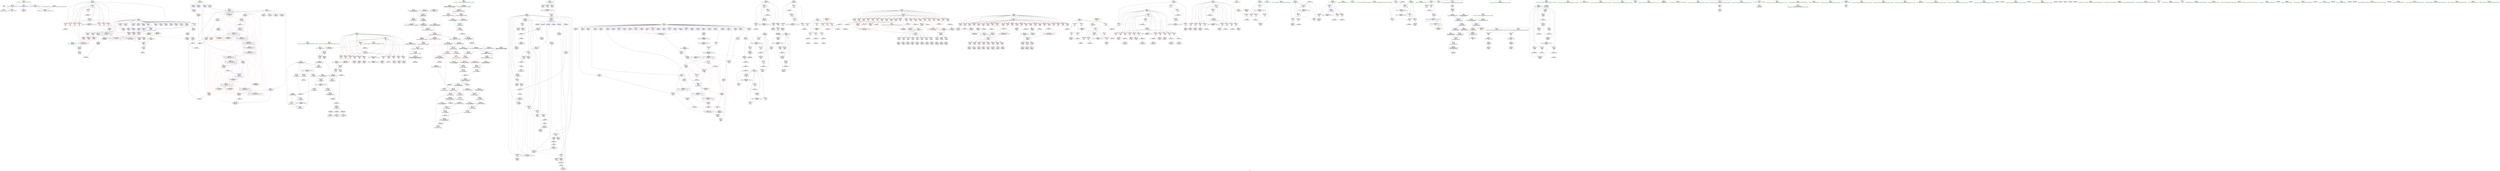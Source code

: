 digraph "SVFG" {
	label="SVFG";

	Node0x5653465e8670 [shape=record,color=grey,label="{NodeID: 0\nNullPtr}"];
	Node0x5653465e8670 -> Node0x56534661d7a0[style=solid];
	Node0x5653465e8670 -> Node0x56534663aa50[style=solid];
	Node0x565346655c40 [shape=record,color=grey,label="{NodeID: 941\n123 = cmp(115, 122, )\n}"];
	Node0x56534663c7c0 [shape=record,color=blue,label="{NodeID: 609\n503\<--500\nb.addr\<--b\n_Z3lcmii\n}"];
	Node0x56534663c7c0 -> Node0x565346624f60[style=dashed];
	Node0x56534663c7c0 -> Node0x565346625030[style=dashed];
	Node0x565346624330 [shape=record,color=red,label="{NodeID: 443\n397\<--219\n\<--ok\n_Z3recii\n}"];
	Node0x565346624330 -> Node0x565346620bf0[style=solid];
	Node0x565346627880 [shape=record,color=purple,label="{NodeID: 277\n692\<--24\narrayidx23\<--dp\nmain\n}"];
	Node0x565346627880 -> Node0x56534663d8d0[style=solid];
	Node0x5653466185b0 [shape=record,color=green,label="{NodeID: 111\n1039\<--1040\n__a.addr\<--__a.addr_field_insensitive\n_ZStcoSt13_Ios_Fmtflags\n}"];
	Node0x5653466185b0 -> Node0x565346639e30[style=solid];
	Node0x5653466185b0 -> Node0x56534663f200[style=solid];
	Node0x565346695770 [shape=record,color=yellow,style=double,label="{NodeID: 1052\n27V_1 = ENCHI(MR_27V_0)\npts\{12 \}\nFun[main]}"];
	Node0x565346695770 -> Node0x56534662a800[style=dashed];
	Node0x565346695770 -> Node0x56534662a8d0[style=dashed];
	Node0x565346695770 -> Node0x56534662a9a0[style=dashed];
	Node0x5653466509c0 [shape=record,color=grey,label="{NodeID: 886\n359 = Binary(358, 355, )\n}"];
	Node0x5653466509c0 -> Node0x565346655dc0[style=solid];
	Node0x565346639a20 [shape=record,color=red,label="{NodeID: 554\n1000\<--999\n\<--_M_flags\n_ZNSt8ios_base4setfESt13_Ios_FmtflagsS0_\n}"];
	Node0x565346639a20 -> Node0x56534663eec0[style=solid];
	Node0x565346621680 [shape=record,color=red,label="{NodeID: 388\n380\<--209\n\<--x.addr\n_Z3recii\n|{<s0>12}}"];
	Node0x565346621680:s0 -> Node0x5653466d9700[style=solid,color=red];
	Node0x56534661cae0 [shape=record,color=black,label="{NodeID: 222\n846\<--845\nidxprom115\<--\nmain\n}"];
	Node0x565346618f60 [shape=record,color=green,label="{NodeID: 56\n215\<--216\nj\<--j_field_insensitive\n_Z3recii\n}"];
	Node0x565346618f60 -> Node0x565346623490[style=solid];
	Node0x565346618f60 -> Node0x565346623560[style=solid];
	Node0x565346618f60 -> Node0x565346623630[style=solid];
	Node0x565346618f60 -> Node0x56534663b850[style=solid];
	Node0x565346618f60 -> Node0x56534663b920[style=solid];
	Node0x565346687350 [shape=record,color=black,label="{NodeID: 997\nMR_44V_18 = PHI(MR_44V_17, MR_44V_15, )\npts\{160000 180000 \}\n|{|<s1>16|<s2>16|<s3>16|<s4>16|<s5>16}}"];
	Node0x565346687350 -> Node0x56534668fae0[style=dashed];
	Node0x565346687350:s1 -> Node0x56534662c7b0[style=dashed,color=red];
	Node0x565346687350:s2 -> Node0x56534662c950[style=dashed,color=red];
	Node0x565346687350:s3 -> Node0x56534663b440[style=dashed,color=red];
	Node0x565346687350:s4 -> Node0x56534663b510[style=dashed,color=red];
	Node0x565346687350:s5 -> Node0x565346681390[style=dashed,color=red];
	Node0x56534663f540 [shape=record,color=blue,label="{NodeID: 665\n1066\<--1064\n__a.addr\<--__a\n_ZStanSt13_Ios_FmtflagsS_\n}"];
	Node0x56534663f540 -> Node0x56534663a240[style=dashed];
	Node0x565346636d70 [shape=record,color=red,label="{NodeID: 499\n806\<--615\n\<--i30\nmain\n}"];
	Node0x565346636d70 -> Node0x5653466539c0[style=solid];
	Node0x56534662a660 [shape=record,color=red,label="{NodeID: 333\n366\<--11\n\<--M\n_Z3recii\n}"];
	Node0x56534662a660 -> Node0x565346655f40[style=solid];
	Node0x5653466d9040 [shape=record,color=black,label="{NodeID: 1274\n477 = PHI(738, 761, 786, 814, 841, )\n0th arg _Z3addRxx }"];
	Node0x5653466d9040 -> Node0x56534663c3b0[style=solid];
	Node0x56534661fef0 [shape=record,color=black,label="{NodeID: 167\n342\<--341\nfrombool50\<--tobool49\n_Z3recii\n}"];
	Node0x56534661fef0 -> Node0x56534663bfa0[style=solid];
	Node0x5653465e26b0 [shape=record,color=green,label="{NodeID: 1\n7\<--1\n__dso_handle\<--dummyObj\nGlob }"];
	Node0x565346655dc0 [shape=record,color=grey,label="{NodeID: 942\n360 = cmp(359, 9, )\n}"];
	Node0x565346655dc0 -> Node0x5653466203d0[style=solid];
	Node0x56534663c890 [shape=record,color=blue,label="{NodeID: 610\n520\<--518\n__m.addr\<--__m\n_ZSt5__gcdIiET_S0_S0_\n}"];
	Node0x56534663c890 -> Node0x565346688780[style=dashed];
	Node0x565346624400 [shape=record,color=red,label="{NodeID: 444\n245\<--244\n\<--arrayidx6\n_Z3recii\n}"];
	Node0x565346627950 [shape=record,color=purple,label="{NodeID: 278\n709\<--24\n\<--dp\nmain\n}"];
	Node0x565346627950 -> Node0x56534663dc10[style=solid];
	Node0x5653466a16a0 [shape=record,color=yellow,style=double,label="{NodeID: 1219\n44V_16 = CSCHI(MR_44V_15)\npts\{160000 180000 \}\nCS[]|{<s0>15|<s1>15|<s2>15|<s3>15|<s4>15}}"];
	Node0x5653466a16a0:s0 -> Node0x56534662c7b0[style=dashed,color=red];
	Node0x5653466a16a0:s1 -> Node0x56534662c950[style=dashed,color=red];
	Node0x5653466a16a0:s2 -> Node0x56534663b440[style=dashed,color=red];
	Node0x5653466a16a0:s3 -> Node0x56534663b510[style=dashed,color=red];
	Node0x5653466a16a0:s4 -> Node0x565346681390[style=dashed,color=red];
	Node0x565346618680 [shape=record,color=green,label="{NodeID: 112\n1048\<--1049\n__a.addr\<--__a.addr_field_insensitive\n_ZStoRRSt13_Ios_FmtflagsS_\n}"];
	Node0x565346618680 -> Node0x565346639f00[style=solid];
	Node0x565346618680 -> Node0x565346639fd0[style=solid];
	Node0x565346618680 -> Node0x56534663f2d0[style=solid];
	Node0x565346650b40 [shape=record,color=grey,label="{NodeID: 887\n779 = Binary(778, 732, )\n}"];
	Node0x565346650b40 -> Node0x56534661c050[style=solid];
	Node0x565346639af0 [shape=record,color=red,label="{NodeID: 555\n1030\<--1024\n\<--__a.addr\n_ZStaNRSt13_Ios_FmtflagsS_\n}"];
	Node0x565346639af0 -> Node0x565346639d60[style=solid];
	Node0x565346621750 [shape=record,color=red,label="{NodeID: 389\n382\<--209\n\<--x.addr\n_Z3recii\n}"];
	Node0x565346621750 -> Node0x5653466207e0[style=solid];
	Node0x56534661cbb0 [shape=record,color=black,label="{NodeID: 223\n849\<--848\nidxprom117\<--\nmain\n}"];
	Node0x565346619030 [shape=record,color=green,label="{NodeID: 57\n217\<--218\nt\<--t_field_insensitive\n_Z3recii\n}"];
	Node0x565346619030 -> Node0x565346623700[style=solid];
	Node0x565346619030 -> Node0x5653466237d0[style=solid];
	Node0x565346619030 -> Node0x5653466238a0[style=solid];
	Node0x565346619030 -> Node0x565346623970[style=solid];
	Node0x565346619030 -> Node0x565346623a40[style=solid];
	Node0x565346619030 -> Node0x565346623b10[style=solid];
	Node0x565346619030 -> Node0x565346623be0[style=solid];
	Node0x565346619030 -> Node0x565346623cb0[style=solid];
	Node0x565346619030 -> Node0x565346623d80[style=solid];
	Node0x565346619030 -> Node0x56534663bb90[style=solid];
	Node0x565346619030 -> Node0x56534663c2e0[style=solid];
	Node0x56534663f610 [shape=record,color=blue,label="{NodeID: 666\n1068\<--1065\n__b.addr\<--__b\n_ZStanSt13_Ios_FmtflagsS_\n}"];
	Node0x56534663f610 -> Node0x56534663a310[style=dashed];
	Node0x565346636e40 [shape=record,color=red,label="{NodeID: 500\n815\<--615\n\<--i30\nmain\n}"];
	Node0x565346636e40 -> Node0x56534661c600[style=solid];
	Node0x56534662a730 [shape=record,color=red,label="{NodeID: 334\n447\<--11\n\<--M\n_Z3recii\n}"];
	Node0x56534662a730 -> Node0x5653466548c0[style=solid];
	Node0x5653466d94c0 [shape=record,color=black,label="{NodeID: 1275\n478 = PHI(748, 771, 797, 825, 852, )\n1st arg _Z3addRxx }"];
	Node0x5653466d94c0 -> Node0x56534663c480[style=solid];
	Node0x56534661ffc0 [shape=record,color=black,label="{NodeID: 168\n347\<--346\nidxprom51\<--\n_Z3recii\n}"];
	Node0x5653465e2740 [shape=record,color=green,label="{NodeID: 2\n9\<--1\n\<--dummyObj\nCan only get source location for instruction, argument, global var or function.|{<s0>6|<s1>11|<s2>18}}"];
	Node0x5653465e2740:s0 -> Node0x5653466db510[style=solid,color=red];
	Node0x5653465e2740:s1 -> Node0x5653466d9a10[style=solid,color=red];
	Node0x5653465e2740:s2 -> Node0x5653466dbdd0[style=solid,color=red];
	Node0x565346655f40 [shape=record,color=grey,label="{NodeID: 943\n367 = cmp(365, 366, )\n}"];
	Node0x56534663c960 [shape=record,color=blue,label="{NodeID: 611\n522\<--519\n__n.addr\<--__n\n_ZSt5__gcdIiET_S0_S0_\n}"];
	Node0x56534663c960 -> Node0x565346688c80[style=dashed];
	Node0x5653466244d0 [shape=record,color=red,label="{NodeID: 445\n317\<--316\n\<--arrayidx32\n_Z3recii\n|{<s0>8}}"];
	Node0x5653466244d0:s0 -> Node0x5653466d9c90[style=solid,color=red];
	Node0x565346627a20 [shape=record,color=purple,label="{NodeID: 279\n734\<--24\narrayidx45\<--dp\nmain\n}"];
	Node0x565346618750 [shape=record,color=green,label="{NodeID: 113\n1050\<--1051\n__b.addr\<--__b.addr_field_insensitive\n_ZStoRRSt13_Ios_FmtflagsS_\n}"];
	Node0x565346618750 -> Node0x56534663a0a0[style=solid];
	Node0x565346618750 -> Node0x56534663f3a0[style=solid];
	Node0x565346695930 [shape=record,color=yellow,style=double,label="{NodeID: 1054\n74V_1 = ENCHI(MR_74V_0)\npts\{606 \}\nFun[main]}"];
	Node0x565346695930 -> Node0x565346635d30[style=dashed];
	Node0x565346650cc0 [shape=record,color=grey,label="{NodeID: 888\n273 = Binary(272, 106, )\n|{<s0>6}}"];
	Node0x565346650cc0:s0 -> Node0x5653466db3c0[style=solid,color=red];
	Node0x565346639bc0 [shape=record,color=red,label="{NodeID: 556\n1034\<--1024\n\<--__a.addr\n_ZStaNRSt13_Ios_FmtflagsS_\n}"];
	Node0x565346639bc0 -> Node0x565346625360[style=solid];
	Node0x565346639bc0 -> Node0x56534663f130[style=solid];
	Node0x565346621820 [shape=record,color=red,label="{NodeID: 390\n400\<--209\n\<--x.addr\n_Z3recii\n|{<s0>13}}"];
	Node0x565346621820:s0 -> Node0x5653466db3c0[style=solid,color=red];
	Node0x56534661cc80 [shape=record,color=black,label="{NodeID: 224\n884\<--883\nidxprom139\<--\nmain\n}"];
	Node0x565346619100 [shape=record,color=green,label="{NodeID: 58\n219\<--220\nok\<--ok_field_insensitive\n_Z3recii\n}"];
	Node0x565346619100 -> Node0x565346623e50[style=solid];
	Node0x565346619100 -> Node0x565346623f20[style=solid];
	Node0x565346619100 -> Node0x565346623ff0[style=solid];
	Node0x565346619100 -> Node0x5653466240c0[style=solid];
	Node0x565346619100 -> Node0x565346624190[style=solid];
	Node0x565346619100 -> Node0x565346624260[style=solid];
	Node0x565346619100 -> Node0x565346624330[style=solid];
	Node0x565346619100 -> Node0x56534663bd30[style=solid];
	Node0x565346619100 -> Node0x56534663be00[style=solid];
	Node0x565346619100 -> Node0x56534663bed0[style=solid];
	Node0x565346619100 -> Node0x56534663bfa0[style=solid];
	Node0x565346619100 -> Node0x56534663c070[style=solid];
	Node0x565346619100 -> Node0x56534663c140[style=solid];
	Node0x565346619100 -> Node0x56534663c210[style=solid];
	Node0x56534663f6e0 [shape=record,color=blue,label="{NodeID: 667\n1079\<--1077\n__a.addr\<--__a\n_ZStorSt13_Ios_FmtflagsS_\n}"];
	Node0x56534663f6e0 -> Node0x56534663a3e0[style=dashed];
	Node0x565346636f10 [shape=record,color=red,label="{NodeID: 501\n833\<--615\n\<--i30\nmain\n}"];
	Node0x565346636f10 -> Node0x56534664e8c0[style=solid];
	Node0x56534662a800 [shape=record,color=red,label="{NodeID: 335\n773\<--11\n\<--M\nmain\n}"];
	Node0x56534662a800 -> Node0x5653466506c0[style=solid];
	Node0x5653466d9700 [shape=record,color=black,label="{NodeID: 1276\n64 = PHI(296, 308, 331, 344, 369, 380, )\n0th arg _Z4frndiii }"];
	Node0x5653466d9700 -> Node0x56534663ab50[style=solid];
	Node0x565346620090 [shape=record,color=black,label="{NodeID: 169\n351\<--350\nidxprom54\<--sub53\n_Z3recii\n}"];
	Node0x5653465e27d0 [shape=record,color=green,label="{NodeID: 3\n21\<--1\n_ZSt4cout\<--dummyObj\nGlob }"];
	Node0x5653466560c0 [shape=record,color=grey,label="{NodeID: 944\n279 = cmp(278, 280, )\n}"];
	Node0x56534663ca30 [shape=record,color=blue,label="{NodeID: 612\n524\<--534\n__t\<--rem\n_ZSt5__gcdIiET_S0_S0_\n}"];
	Node0x56534663ca30 -> Node0x5653466351d0[style=dashed];
	Node0x56534663ca30 -> Node0x565346689180[style=dashed];
	Node0x5653466245a0 [shape=record,color=red,label="{NodeID: 446\n353\<--352\n\<--arrayidx55\n_Z3recii\n|{<s0>10}}"];
	Node0x5653466245a0:s0 -> Node0x5653466d9c90[style=solid,color=red];
	Node0x565346627af0 [shape=record,color=purple,label="{NodeID: 280\n735\<--24\narrayidx46\<--dp\nmain\n}"];
	Node0x56534661d2a0 [shape=record,color=green,label="{NodeID: 114\n1058\<--1059\n_ZStorSt13_Ios_FmtflagsS_\<--_ZStorSt13_Ios_FmtflagsS__field_insensitive\n}"];
	Node0x565346650e40 [shape=record,color=grey,label="{NodeID: 889\n701 = Binary(700, 106, )\n}"];
	Node0x565346650e40 -> Node0x56534663da70[style=solid];
	Node0x565346639c90 [shape=record,color=red,label="{NodeID: 557\n1032\<--1026\n\<--__b.addr\n_ZStaNRSt13_Ios_FmtflagsS_\n|{<s0>47}}"];
	Node0x565346639c90:s0 -> Node0x5653466da280[style=solid,color=red];
	Node0x5653466218f0 [shape=record,color=red,label="{NodeID: 391\n405\<--209\n\<--x.addr\n_Z3recii\n}"];
	Node0x5653466218f0 -> Node0x5653466566c0[style=solid];
	Node0x56534661cd50 [shape=record,color=black,label="{NodeID: 225\n887\<--886\nidxprom141\<--\nmain\n}"];
	Node0x5653466191d0 [shape=record,color=green,label="{NodeID: 59\n247\<--248\n_ZNSolsEi\<--_ZNSolsEi_field_insensitive\n}"];
	Node0x565346688280 [shape=record,color=black,label="{NodeID: 1000\nMR_50V_15 = PHI(MR_50V_14, MR_50V_13, )\npts\{260000 \}\n|{|<s2>33|<s3>33}}"];
	Node0x565346688280 -> Node0x565346638ec0[style=dashed];
	Node0x565346688280 -> Node0x565346693c10[style=dashed];
	Node0x565346688280:s2 -> Node0x565346624c20[style=dashed,color=red];
	Node0x565346688280:s3 -> Node0x56534663c550[style=dashed,color=red];
	Node0x56534663f7b0 [shape=record,color=blue,label="{NodeID: 668\n1081\<--1078\n__b.addr\<--__b\n_ZStorSt13_Ios_FmtflagsS_\n}"];
	Node0x56534663f7b0 -> Node0x56534663a4b0[style=dashed];
	Node0x565346636fe0 [shape=record,color=red,label="{NodeID: 502\n842\<--615\n\<--i30\nmain\n}"];
	Node0x565346636fe0 -> Node0x56534661ca10[style=solid];
	Node0x56534662a8d0 [shape=record,color=red,label="{NodeID: 336\n801\<--11\n\<--M\nmain\n}"];
	Node0x56534662a8d0 -> Node0x565346653cc0[style=solid];
	Node0x5653466d9a10 [shape=record,color=black,label="{NodeID: 1277\n65 = PHI(297, 309, 333, 345, 9, 381, )\n1st arg _Z4frndiii }"];
	Node0x5653466d9a10 -> Node0x56534663ac20[style=solid];
	Node0x565346620160 [shape=record,color=black,label="{NodeID: 170\n355\<--354\nconv57\<--call56\n_Z3recii\n}"];
	Node0x565346620160 -> Node0x5653466509c0[style=solid];
	Node0x5653466152b0 [shape=record,color=green,label="{NodeID: 4\n27\<--1\n_ZSt3cin\<--dummyObj\nGlob }"];
	Node0x565346656240 [shape=record,color=grey,label="{NodeID: 945\n293 = cmp(292, 9, )\n}"];
	Node0x56534663cb00 [shape=record,color=blue,label="{NodeID: 613\n520\<--536\n__m.addr\<--\n_ZSt5__gcdIiET_S0_S0_\n}"];
	Node0x56534663cb00 -> Node0x565346688780[style=dashed];
	Node0x565346624670 [shape=record,color=red,label="{NodeID: 447\n386\<--385\n\<--arrayidx76\n_Z3recii\n|{<s0>12}}"];
	Node0x565346624670:s0 -> Node0x5653466d9c90[style=solid,color=red];
	Node0x565346627bc0 [shape=record,color=purple,label="{NodeID: 281\n738\<--24\narrayidx48\<--dp\nmain\n|{<s0>28}}"];
	Node0x565346627bc0:s0 -> Node0x5653466d9040[style=solid,color=red];
	Node0x56534661d360 [shape=record,color=green,label="{NodeID: 115\n1066\<--1067\n__a.addr\<--__a.addr_field_insensitive\n_ZStanSt13_Ios_FmtflagsS_\n}"];
	Node0x56534661d360 -> Node0x56534663a240[style=solid];
	Node0x56534661d360 -> Node0x56534663f540[style=solid];
	Node0x565346650fc0 [shape=record,color=grey,label="{NodeID: 890\n296 = Binary(295, 106, )\n|{<s0>7}}"];
	Node0x565346650fc0:s0 -> Node0x5653466d9700[style=solid,color=red];
	Node0x565346639d60 [shape=record,color=red,label="{NodeID: 558\n1031\<--1030\n\<--\n_ZStaNRSt13_Ios_FmtflagsS_\n|{<s0>47}}"];
	Node0x565346639d60:s0 -> Node0x5653466da130[style=solid,color=red];
	Node0x5653466219c0 [shape=record,color=red,label="{NodeID: 392\n408\<--209\n\<--x.addr\n_Z3recii\n}"];
	Node0x5653466219c0 -> Node0x565346651a40[style=solid];
	Node0x56534661ce20 [shape=record,color=black,label="{NodeID: 226\n890\<--889\nidxprom143\<--\nmain\n}"];
	Node0x5653466192d0 [shape=record,color=green,label="{NodeID: 60\n256\<--257\n_ZStlsISt11char_traitsIcEERSt13basic_ostreamIcT_ES5_c\<--_ZStlsISt11char_traitsIcEERSt13basic_ostreamIcT_ES5_c_field_insensitive\n}"];
	Node0x565346688780 [shape=record,color=black,label="{NodeID: 1001\nMR_56V_3 = PHI(MR_56V_4, MR_56V_2, )\npts\{521 \}\n}"];
	Node0x565346688780 -> Node0x565346625100[style=dashed];
	Node0x565346688780 -> Node0x5653466251d0[style=dashed];
	Node0x565346688780 -> Node0x56534663cb00[style=dashed];
	Node0x5653466370b0 [shape=record,color=red,label="{NodeID: 503\n868\<--615\n\<--i30\nmain\n}"];
	Node0x5653466370b0 -> Node0x565346650240[style=solid];
	Node0x56534662a9a0 [shape=record,color=red,label="{NodeID: 337\n829\<--11\n\<--M\nmain\n}"];
	Node0x56534662a9a0 -> Node0x56534664f040[style=solid];
	Node0x5653466d9c90 [shape=record,color=black,label="{NodeID: 1278\n66 = PHI(298, 317, 334, 353, 370, 386, )\n2nd arg _Z4frndiii }"];
	Node0x5653466d9c90 -> Node0x56534663acf0[style=solid];
	Node0x565346620230 [shape=record,color=black,label="{NodeID: 171\n357\<--356\ntobool58\<--\n_Z3recii\n}"];
	Node0x565346615340 [shape=record,color=green,label="{NodeID: 5\n30\<--1\n.str\<--dummyObj\nGlob }"];
	Node0x5653466563c0 [shape=record,color=grey,label="{NodeID: 946\n305 = cmp(304, 9, )\n}"];
	Node0x5653466563c0 -> Node0x56534661f6d0[style=solid];
	Node0x56534663cbd0 [shape=record,color=blue,label="{NodeID: 614\n522\<--538\n__n.addr\<--\n_ZSt5__gcdIiET_S0_S0_\n}"];
	Node0x56534663cbd0 -> Node0x565346688c80[style=dashed];
	Node0x565346624740 [shape=record,color=red,label="{NodeID: 448\n422\<--421\n\<--arrayidx96\n_Z3recii\n|{<s0>15}}"];
	Node0x565346624740:s0 -> Node0x5653466dc050[style=solid,color=red];
	Node0x565346627c90 [shape=record,color=purple,label="{NodeID: 282\n741\<--24\narrayidx50\<--dp\nmain\n}"];
	Node0x56534661d430 [shape=record,color=green,label="{NodeID: 116\n1068\<--1069\n__b.addr\<--__b.addr_field_insensitive\n_ZStanSt13_Ios_FmtflagsS_\n}"];
	Node0x56534661d430 -> Node0x56534663a310[style=solid];
	Node0x56534661d430 -> Node0x56534663f610[style=solid];
	Node0x565346651140 [shape=record,color=grey,label="{NodeID: 891\n696 = Binary(695, 106, )\n}"];
	Node0x565346651140 -> Node0x56534663d9a0[style=solid];
	Node0x565346639e30 [shape=record,color=red,label="{NodeID: 559\n1042\<--1039\n\<--__a.addr\n_ZStcoSt13_Ios_Fmtflags\n}"];
	Node0x565346639e30 -> Node0x565346652340[style=solid];
	Node0x565346621a90 [shape=record,color=red,label="{NodeID: 393\n413\<--209\n\<--x.addr\n_Z3recii\n|{<s0>15}}"];
	Node0x565346621a90:s0 -> Node0x5653466db8b0[style=solid,color=red];
	Node0x56534661cef0 [shape=record,color=black,label="{NodeID: 227\n894\<--893\nconv\<--\nmain\n|{<s0>36}}"];
	Node0x56534661cef0:s0 -> Node0x5653466da3d0[style=solid,color=red];
	Node0x5653466193d0 [shape=record,color=green,label="{NodeID: 61\n474\<--475\n_Z3addRxx\<--_Z3addRxx_field_insensitive\n}"];
	Node0x565346688c80 [shape=record,color=black,label="{NodeID: 1002\nMR_58V_3 = PHI(MR_58V_4, MR_58V_2, )\npts\{523 \}\n}"];
	Node0x565346688c80 -> Node0x5653466252a0[style=dashed];
	Node0x565346688c80 -> Node0x565346635030[style=dashed];
	Node0x565346688c80 -> Node0x565346635100[style=dashed];
	Node0x565346688c80 -> Node0x56534663cbd0[style=dashed];
	Node0x565346637180 [shape=record,color=red,label="{NodeID: 504\n719\<--617\n\<--j34\nmain\n}"];
	Node0x565346637180 -> Node0x565346657140[style=solid];
	Node0x56534662aa70 [shape=record,color=red,label="{NodeID: 338\n264\<--19\n\<--ans\n_Z3recii\n}"];
	Node0x56534662aa70 -> Node0x56534664f940[style=solid];
	Node0x5653466d9f10 [shape=record,color=black,label="{NodeID: 1279\n1046 = PHI(1015, )\n0th arg _ZStoRRSt13_Ios_FmtflagsS_ }"];
	Node0x5653466d9f10 -> Node0x56534663f2d0[style=solid];
	Node0x565346620300 [shape=record,color=black,label="{NodeID: 172\n358\<--356\nconv59\<--\n_Z3recii\n}"];
	Node0x565346620300 -> Node0x5653466509c0[style=solid];
	Node0x5653466153d0 [shape=record,color=green,label="{NodeID: 6\n32\<--1\n.str.1\<--dummyObj\nGlob }"];
	Node0x565346656540 [shape=record,color=grey,label="{NodeID: 947\n715 = cmp(713, 714, )\n}"];
	Node0x56534663cca0 [shape=record,color=blue,label="{NodeID: 615\n548\<--546\nx.addr\<--x\n_Z3degxx\n}"];
	Node0x56534663cca0 -> Node0x5653465fad00[style=dashed];
	Node0x565346624810 [shape=record,color=red,label="{NodeID: 449\n442\<--441\n\<--arrayidx105\n_Z3recii\n|{<s0>17}}"];
	Node0x565346624810:s0 -> Node0x5653466dc050[style=solid,color=red];
	Node0x565346627d60 [shape=record,color=purple,label="{NodeID: 283\n744\<--24\narrayidx52\<--dp\nmain\n}"];
	Node0x5653466a1d10 [shape=record,color=yellow,style=double,label="{NodeID: 1224\n44V_5 = CSCHI(MR_44V_4)\npts\{160000 180000 \}\nCS[]|{<s0>8|<s1>8|<s2>8|<s3>8|<s4>8}}"];
	Node0x5653466a1d10:s0 -> Node0x56534662bb80[style=dashed,color=red];
	Node0x5653466a1d10:s1 -> Node0x56534662bd20[style=dashed,color=red];
	Node0x5653466a1d10:s2 -> Node0x56534663adc0[style=dashed,color=red];
	Node0x5653466a1d10:s3 -> Node0x56534663ae90[style=dashed,color=red];
	Node0x5653466a1d10:s4 -> Node0x565346681d90[style=dashed,color=red];
	Node0x56534661d500 [shape=record,color=green,label="{NodeID: 117\n1079\<--1080\n__a.addr\<--__a.addr_field_insensitive\n_ZStorSt13_Ios_FmtflagsS_\n}"];
	Node0x56534661d500 -> Node0x56534663a3e0[style=solid];
	Node0x56534661d500 -> Node0x56534663f6e0[style=solid];
	Node0x5653466512c0 [shape=record,color=grey,label="{NodeID: 892\n416 = Binary(415, 106, )\n}"];
	Node0x5653466512c0 -> Node0x565346620cc0[style=solid];
	Node0x565346639f00 [shape=record,color=red,label="{NodeID: 560\n1054\<--1048\n\<--__a.addr\n_ZStoRRSt13_Ios_FmtflagsS_\n}"];
	Node0x565346639f00 -> Node0x56534663a170[style=solid];
	Node0x565346621b60 [shape=record,color=red,label="{NodeID: 394\n415\<--209\n\<--x.addr\n_Z3recii\n}"];
	Node0x565346621b60 -> Node0x5653466512c0[style=solid];
	Node0x56534661cfc0 [shape=record,color=black,label="{NodeID: 228\n939\<--957\n_ZNSt8ios_base9precisionEl_ret\<--\n_ZNSt8ios_base9precisionEl\n|{<s0>23}}"];
	Node0x56534661cfc0:s0 -> Node0x5653466d7e20[style=solid,color=blue];
	Node0x5653466194d0 [shape=record,color=green,label="{NodeID: 62\n479\<--480\nx.addr\<--x.addr_field_insensitive\n_Z3addRxx\n}"];
	Node0x5653466194d0 -> Node0x5653466249b0[style=solid];
	Node0x5653466194d0 -> Node0x565346624a80[style=solid];
	Node0x5653466194d0 -> Node0x56534663c3b0[style=solid];
	Node0x565346689180 [shape=record,color=black,label="{NodeID: 1003\nMR_60V_2 = PHI(MR_60V_3, MR_60V_1, )\npts\{525 \}\n}"];
	Node0x565346689180 -> Node0x56534663ca30[style=dashed];
	Node0x565346637250 [shape=record,color=red,label="{NodeID: 505\n727\<--617\n\<--j34\nmain\n}"];
	Node0x565346637250 -> Node0x565346655940[style=solid];
	Node0x56534662ab40 [shape=record,color=red,label="{NodeID: 339\n640\<--23\nvtable2\<--\nmain\n}"];
	Node0x56534662ab40 -> Node0x565346629a30[style=solid];
	Node0x5653466da020 [shape=record,color=black,label="{NodeID: 1280\n1047 = PHI(1012, )\n1st arg _ZStoRRSt13_Ios_FmtflagsS_ }"];
	Node0x5653466da020 -> Node0x56534663f3a0[style=solid];
	Node0x5653466203d0 [shape=record,color=black,label="{NodeID: 173\n361\<--360\nfrombool62\<--tobool61\n_Z3recii\n}"];
	Node0x5653466203d0 -> Node0x56534663c070[style=solid];
	Node0x565346615460 [shape=record,color=green,label="{NodeID: 7\n35\<--1\n\<--dummyObj\nCan only get source location for instruction, argument, global var or function.}"];
	Node0x5653466566c0 [shape=record,color=grey,label="{NodeID: 948\n406 = cmp(405, 9, )\n}"];
	Node0x56534663cd70 [shape=record,color=blue,label="{NodeID: 616\n550\<--547\nd.addr\<--d\n_Z3degxx\n}"];
	Node0x56534663cd70 -> Node0x5653466355e0[style=dashed];
	Node0x56534663cd70 -> Node0x56534663ce40[style=dashed];
	Node0x5653466248e0 [shape=record,color=red,label="{NodeID: 450\n459\<--458\n\<--arrayidx112\n_Z3recii\n|{<s0>19}}"];
	Node0x5653466248e0:s0 -> Node0x5653466dc050[style=solid,color=red];
	Node0x565346627e30 [shape=record,color=purple,label="{NodeID: 284\n747\<--24\narrayidx54\<--dp\nmain\n}"];
	Node0x565346627e30 -> Node0x565346638c50[style=solid];
	Node0x56534661d5d0 [shape=record,color=green,label="{NodeID: 118\n1081\<--1082\n__b.addr\<--__b.addr_field_insensitive\n_ZStorSt13_Ios_FmtflagsS_\n}"];
	Node0x56534661d5d0 -> Node0x56534663a4b0[style=solid];
	Node0x56534661d5d0 -> Node0x56534663f7b0[style=solid];
	Node0x565346651440 [shape=record,color=grey,label="{NodeID: 893\n1074 = Binary(1072, 1073, )\n}"];
	Node0x565346651440 -> Node0x565346625590[style=solid];
	Node0x565346639fd0 [shape=record,color=red,label="{NodeID: 561\n1060\<--1048\n\<--__a.addr\n_ZStoRRSt13_Ios_FmtflagsS_\n}"];
	Node0x565346639fd0 -> Node0x5653466254c0[style=solid];
	Node0x565346639fd0 -> Node0x56534663f470[style=solid];
	Node0x565346621c30 [shape=record,color=red,label="{NodeID: 395\n428\<--209\n\<--x.addr\n_Z3recii\n|{<s0>16}}"];
	Node0x565346621c30:s0 -> Node0x5653466db8b0[style=solid,color=red];
	Node0x56534661d090 [shape=record,color=black,label="{NodeID: 229\n962\<--972\n_ZSt5fixedRSt8ios_base_ret\<--\n_ZSt5fixedRSt8ios_base\n}"];
	Node0x5653466195a0 [shape=record,color=green,label="{NodeID: 63\n481\<--482\ny.addr\<--y.addr_field_insensitive\n_Z3addRxx\n}"];
	Node0x5653466195a0 -> Node0x565346624b50[style=solid];
	Node0x5653466195a0 -> Node0x56534663c480[style=solid];
	Node0x565346637320 [shape=record,color=red,label="{NodeID: 506\n742\<--617\n\<--j34\nmain\n}"];
	Node0x565346637320 -> Node0x56534661baa0[style=solid];
	Node0x56534662ac10 [shape=record,color=red,label="{NodeID: 340\n631\<--29\nvtable\<--\nmain\n}"];
	Node0x56534662ac10 -> Node0x565346629960[style=solid];
	Node0x5653466da130 [shape=record,color=black,label="{NodeID: 1281\n1064 = PHI(1010, 1031, )\n0th arg _ZStanSt13_Ios_FmtflagsS_ }"];
	Node0x5653466da130 -> Node0x56534663f540[style=solid];
	Node0x5653466204a0 [shape=record,color=black,label="{NodeID: 174\n372\<--371\nconv68\<--call67\n_Z3recii\n}"];
	Node0x5653466204a0 -> Node0x5653466536c0[style=solid];
	Node0x565346615520 [shape=record,color=green,label="{NodeID: 8\n86\<--1\n\<--dummyObj\nCan only get source location for instruction, argument, global var or function.}"];
	Node0x565346656840 [shape=record,color=grey,label="{NodeID: 949\n681 = cmp(680, 682, )\n}"];
	Node0x56534663ce40 [shape=record,color=blue,label="{NodeID: 617\n550\<--557\nd.addr\<--rem\n_Z3degxx\n}"];
	Node0x56534663ce40 -> Node0x5653466356b0[style=dashed];
	Node0x56534663ce40 -> Node0x565346635780[style=dashed];
	Node0x56534663ce40 -> Node0x56534663cf10[style=dashed];
	Node0x56534663ce40 -> Node0x5653465fab20[style=dashed];
	Node0x5653466249b0 [shape=record,color=red,label="{NodeID: 451\n486\<--479\n\<--x.addr\n_Z3addRxx\n}"];
	Node0x5653466249b0 -> Node0x565346624c20[style=solid];
	Node0x5653466249b0 -> Node0x56534663c550[style=solid];
	Node0x565346627f00 [shape=record,color=purple,label="{NodeID: 285\n757\<--24\narrayidx59\<--dp\nmain\n}"];
	Node0x5653466a2030 [shape=record,color=yellow,style=double,label="{NodeID: 1226\n44V_8 = CSCHI(MR_44V_7)\npts\{160000 180000 \}\nCS[]|{<s0>10|<s1>10|<s2>10|<s3>10|<s4>10}}"];
	Node0x5653466a2030:s0 -> Node0x56534662bb80[style=dashed,color=red];
	Node0x5653466a2030:s1 -> Node0x56534662bd20[style=dashed,color=red];
	Node0x5653466a2030:s2 -> Node0x56534663adc0[style=dashed,color=red];
	Node0x5653466a2030:s3 -> Node0x56534663ae90[style=dashed,color=red];
	Node0x5653466a2030:s4 -> Node0x565346681d90[style=dashed,color=red];
	Node0x56534661d6a0 [shape=record,color=green,label="{NodeID: 119\n36\<--1089\n_GLOBAL__sub_I_Endagorion_3_0.cpp\<--_GLOBAL__sub_I_Endagorion_3_0.cpp_field_insensitive\n}"];
	Node0x56534661d6a0 -> Node0x56534663a950[style=solid];
	Node0x5653466515c0 [shape=record,color=grey,label="{NodeID: 894\n304 = Binary(303, 300, )\n}"];
	Node0x5653466515c0 -> Node0x5653466563c0[style=solid];
	Node0x56534663a0a0 [shape=record,color=red,label="{NodeID: 562\n1056\<--1050\n\<--__b.addr\n_ZStoRRSt13_Ios_FmtflagsS_\n|{<s0>48}}"];
	Node0x56534663a0a0:s0 -> Node0x5653466dac50[style=solid,color=red];
	Node0x565346621d00 [shape=record,color=red,label="{NodeID: 396\n433\<--209\n\<--x.addr\n_Z3recii\n|{<s0>17}}"];
	Node0x565346621d00:s0 -> Node0x5653466db8b0[style=solid,color=red];
	Node0x56534661d160 [shape=record,color=black,label="{NodeID: 230\n983\<--1019\n_ZNSt8ios_base4setfESt13_Ios_FmtflagsS0__ret\<--\n_ZNSt8ios_base4setfESt13_Ios_FmtflagsS0_\n|{<s0>42}}"];
	Node0x56534661d160:s0 -> Node0x5653466d8780[style=solid,color=blue];
	Node0x565346619670 [shape=record,color=green,label="{NodeID: 64\n496\<--497\n_Z3lcmii\<--_Z3lcmii_field_insensitive\n}"];
	Node0x565346689b80 [shape=record,color=black,label="{NodeID: 1005\nMR_10V_7 = PHI(MR_10V_6, MR_10V_5, )\npts\{140000 \}\n|{|<s5>14|<s6>15|<s7>16|<s8>17|<s9>18|<s10>19}}"];
	Node0x565346689b80 -> Node0x565346624740[style=dashed];
	Node0x565346689b80 -> Node0x565346624810[style=dashed];
	Node0x565346689b80 -> Node0x5653466248e0[style=dashed];
	Node0x565346689b80 -> Node0x56534663bc60[style=dashed];
	Node0x565346689b80 -> Node0x5653466854f0[style=dashed];
	Node0x565346689b80:s5 -> Node0x565346699550[style=dashed,color=red];
	Node0x565346689b80:s6 -> Node0x565346699550[style=dashed,color=red];
	Node0x565346689b80:s7 -> Node0x565346699550[style=dashed,color=red];
	Node0x565346689b80:s8 -> Node0x565346699550[style=dashed,color=red];
	Node0x565346689b80:s9 -> Node0x565346699550[style=dashed,color=red];
	Node0x565346689b80:s10 -> Node0x565346699550[style=dashed,color=red];
	Node0x5653466373f0 [shape=record,color=red,label="{NodeID: 507\n751\<--617\n\<--j34\nmain\n}"];
	Node0x5653466373f0 -> Node0x5653466572c0[style=solid];
	Node0x56534662ace0 [shape=record,color=red,label="{NodeID: 341\n157\<--67\n\<--retval\n_Z4frndiii\n}"];
	Node0x56534662ace0 -> Node0x56534661eb70[style=solid];
	Node0x5653466da280 [shape=record,color=black,label="{NodeID: 1282\n1065 = PHI(1011, 1032, )\n1st arg _ZStanSt13_Ios_FmtflagsS_ }"];
	Node0x5653466da280 -> Node0x56534663f610[style=solid];
	Node0x565346620570 [shape=record,color=black,label="{NodeID: 175\n374\<--373\ntobool69\<--\n_Z3recii\n}"];
	Node0x5653466155e0 [shape=record,color=green,label="{NodeID: 9\n106\<--1\n\<--dummyObj\nCan only get source location for instruction, argument, global var or function.}"];
	Node0x5653466569c0 [shape=record,color=grey,label="{NodeID: 950\n393 = cmp(392, 9, )\n}"];
	Node0x5653466569c0 -> Node0x565346620b20[style=solid];
	Node0x56534663cf10 [shape=record,color=blue,label="{NodeID: 618\n550\<--565\nd.addr\<--add\n_Z3degxx\n}"];
	Node0x56534663cf10 -> Node0x5653465fab20[style=dashed];
	Node0x565346624a80 [shape=record,color=red,label="{NodeID: 452\n490\<--479\n\<--x.addr\n_Z3addRxx\n}"];
	Node0x565346624a80 -> Node0x565346624cf0[style=solid];
	Node0x565346624a80 -> Node0x56534663c620[style=solid];
	Node0x565346627fd0 [shape=record,color=purple,label="{NodeID: 286\n758\<--24\narrayidx60\<--dp\nmain\n}"];
	Node0x56534661d7a0 [shape=record,color=black,label="{NodeID: 120\n2\<--3\ndummyVal\<--dummyVal\n}"];
	Node0x565346651740 [shape=record,color=grey,label="{NodeID: 895\n1087 = Binary(1085, 1086, )\n}"];
	Node0x565346651740 -> Node0x565346625660[style=solid];
	Node0x56534663a170 [shape=record,color=red,label="{NodeID: 563\n1055\<--1054\n\<--\n_ZStoRRSt13_Ios_FmtflagsS_\n|{<s0>48}}"];
	Node0x56534663a170:s0 -> Node0x5653466dab40[style=solid,color=red];
	Node0x565346621dd0 [shape=record,color=red,label="{NodeID: 397\n435\<--209\n\<--x.addr\n_Z3recii\n}"];
	Node0x565346621dd0 -> Node0x565346620e60[style=solid];
	Node0x565346625360 [shape=record,color=black,label="{NodeID: 231\n1021\<--1034\n_ZStaNRSt13_Ios_FmtflagsS__ret\<--\n_ZStaNRSt13_Ios_FmtflagsS_\n|{<s0>44}}"];
	Node0x565346625360:s0 -> Node0x5653466d8a00[style=solid,color=blue];
	Node0x565346619770 [shape=record,color=green,label="{NodeID: 65\n501\<--502\na.addr\<--a.addr_field_insensitive\n_Z3lcmii\n}"];
	Node0x565346619770 -> Node0x565346624dc0[style=solid];
	Node0x565346619770 -> Node0x565346624e90[style=solid];
	Node0x565346619770 -> Node0x56534663c6f0[style=solid];
	Node0x56534668a080 [shape=record,color=black,label="{NodeID: 1006\nMR_44V_15 = PHI(MR_44V_14, MR_44V_13, )\npts\{160000 180000 \}\n|{|<s1>14|<s2>14|<s3>14|<s4>14|<s5>14}}"];
	Node0x56534668a080 -> Node0x565346687350[style=dashed];
	Node0x56534668a080:s1 -> Node0x56534662c7b0[style=dashed,color=red];
	Node0x56534668a080:s2 -> Node0x56534662c950[style=dashed,color=red];
	Node0x56534668a080:s3 -> Node0x56534663b440[style=dashed,color=red];
	Node0x56534668a080:s4 -> Node0x56534663b510[style=dashed,color=red];
	Node0x56534668a080:s5 -> Node0x565346681390[style=dashed,color=red];
	Node0x5653466374c0 [shape=record,color=red,label="{NodeID: 508\n765\<--617\n\<--j34\nmain\n}"];
	Node0x5653466374c0 -> Node0x56534661beb0[style=solid];
	Node0x56534662adb0 [shape=record,color=red,label="{NodeID: 342\n78\<--69\n\<--x.addr\n_Z4frndiii\n}"];
	Node0x56534662adb0 -> Node0x56534661de70[style=solid];
	Node0x5653466da3d0 [shape=record,color=black,label="{NodeID: 1283\n546 = PHI(894, )\n0th arg _Z3degxx }"];
	Node0x5653466da3d0 -> Node0x56534663cca0[style=solid];
	Node0x565346620640 [shape=record,color=black,label="{NodeID: 176\n375\<--373\nconv70\<--\n_Z3recii\n}"];
	Node0x565346620640 -> Node0x5653466536c0[style=solid];
	Node0x5653466156a0 [shape=record,color=green,label="{NodeID: 10\n126\<--1\n\<--dummyObj\nCan only get source location for instruction, argument, global var or function.}"];
	Node0x565346656b40 [shape=record,color=grey,label="{NodeID: 951\n324 = cmp(323, 9, )\n}"];
	Node0x565346656b40 -> Node0x56534661fbb0[style=solid];
	Node0x56534663cfe0 [shape=record,color=blue,label="{NodeID: 619\n552\<--569\ny\<--\n_Z3degxx\n}"];
	Node0x56534663cfe0 -> Node0x5653465fac10[style=dashed];
	Node0x565346624b50 [shape=record,color=red,label="{NodeID: 453\n485\<--481\n\<--y.addr\n_Z3addRxx\n}"];
	Node0x565346624b50 -> Node0x56534664d9c0[style=solid];
	Node0x5653466280a0 [shape=record,color=purple,label="{NodeID: 287\n761\<--24\narrayidx62\<--dp\nmain\n|{<s0>29}}"];
	Node0x5653466280a0:s0 -> Node0x5653466d9040[style=solid,color=red];
	Node0x5653466a2350 [shape=record,color=yellow,style=double,label="{NodeID: 1228\n44V_11 = CSCHI(MR_44V_10)\npts\{160000 180000 \}\nCS[]|{<s0>12|<s1>12|<s2>12|<s3>12|<s4>12}}"];
	Node0x5653466a2350:s0 -> Node0x56534662bb80[style=dashed,color=red];
	Node0x5653466a2350:s1 -> Node0x56534662bd20[style=dashed,color=red];
	Node0x5653466a2350:s2 -> Node0x56534663adc0[style=dashed,color=red];
	Node0x5653466a2350:s3 -> Node0x56534663ae90[style=dashed,color=red];
	Node0x5653466a2350:s4 -> Node0x565346681d90[style=dashed,color=red];
	Node0x56534661d8a0 [shape=record,color=black,label="{NodeID: 121\n602\<--9\nmain_ret\<--\nmain\n}"];
	Node0x5653466518c0 [shape=record,color=grey,label="{NodeID: 896\n402 = Binary(401, 106, )\n|{<s0>13}}"];
	Node0x5653466518c0:s0 -> Node0x5653466db510[style=solid,color=red];
	Node0x56534663a240 [shape=record,color=red,label="{NodeID: 564\n1072\<--1066\n\<--__a.addr\n_ZStanSt13_Ios_FmtflagsS_\n}"];
	Node0x56534663a240 -> Node0x565346651440[style=solid];
	Node0x565346621ea0 [shape=record,color=red,label="{NodeID: 398\n450\<--209\n\<--x.addr\n_Z3recii\n|{<s0>18}}"];
	Node0x565346621ea0:s0 -> Node0x5653466db8b0[style=solid,color=red];
	Node0x5653466253f0 [shape=record,color=black,label="{NodeID: 232\n1037\<--1043\n_ZStcoSt13_Ios_Fmtflags_ret\<--neg\n_ZStcoSt13_Ios_Fmtflags\n|{<s0>43}}"];
	Node0x5653466253f0:s0 -> Node0x5653466d8890[style=solid,color=blue];
	Node0x565346619840 [shape=record,color=green,label="{NodeID: 66\n503\<--504\nb.addr\<--b.addr_field_insensitive\n_Z3lcmii\n}"];
	Node0x565346619840 -> Node0x565346624f60[style=solid];
	Node0x565346619840 -> Node0x565346625030[style=solid];
	Node0x565346619840 -> Node0x56534663c7c0[style=solid];
	Node0x56534668a5b0 [shape=record,color=black,label="{NodeID: 1007\nMR_76V_3 = PHI(MR_76V_4, MR_76V_2, )\npts\{608 \}\n}"];
	Node0x56534668a5b0 -> Node0x565346635e00[style=dashed];
	Node0x56534668a5b0 -> Node0x565346635ed0[style=dashed];
	Node0x56534668a5b0 -> Node0x565346635fa0[style=dashed];
	Node0x56534668a5b0 -> Node0x56534663e770[style=dashed];
	Node0x565346637590 [shape=record,color=red,label="{NodeID: 509\n790\<--617\n\<--j34\nmain\n}"];
	Node0x565346637590 -> Node0x56534661c2c0[style=solid];
	Node0x56534662ae80 [shape=record,color=red,label="{NodeID: 343\n88\<--69\n\<--x.addr\n_Z4frndiii\n}"];
	Node0x56534662ae80 -> Node0x56534661e010[style=solid];
	Node0x5653466da4e0 [shape=record,color=black,label="{NodeID: 1284\n547 = PHI(896, )\n1st arg _Z3degxx }"];
	Node0x5653466da4e0 -> Node0x56534663cd70[style=solid];
	Node0x565346620710 [shape=record,color=black,label="{NodeID: 177\n378\<--377\nfrombool73\<--tobool72\n_Z3recii\n}"];
	Node0x565346620710 -> Node0x56534663c140[style=solid];
	Node0x565346615760 [shape=record,color=green,label="{NodeID: 11\n155\<--1\n\<--dummyObj\nCan only get source location for instruction, argument, global var or function.}"];
	Node0x565346656cc0 [shape=record,color=grey,label="{NodeID: 952\n329 = cmp(328, 9, )\n}"];
	Node0x56534663d0b0 [shape=record,color=blue,label="{NodeID: 620\n552\<--580\ny\<--mul\n_Z3degxx\n}"];
	Node0x56534663d0b0 -> Node0x565346635b90[style=dashed];
	Node0x56534663d0b0 -> Node0x56534663d180[style=dashed];
	Node0x565346624c20 [shape=record,color=red,label="{NodeID: 454\n487\<--486\n\<--\n_Z3addRxx\n}"];
	Node0x565346624c20 -> Node0x56534664d9c0[style=solid];
	Node0x565346628170 [shape=record,color=purple,label="{NodeID: 288\n764\<--24\narrayidx64\<--dp\nmain\n}"];
	Node0x56534661d970 [shape=record,color=black,label="{NodeID: 122\n22\<--21\n\<--_ZSt4cout\nCan only get source location for instruction, argument, global var or function.}"];
	Node0x56534661d970 -> Node0x565346629f10[style=solid];
	Node0x565346651a40 [shape=record,color=grey,label="{NodeID: 897\n409 = Binary(408, 106, )\n|{<s0>14}}"];
	Node0x565346651a40:s0 -> Node0x5653466db8b0[style=solid,color=red];
	Node0x56534663a310 [shape=record,color=red,label="{NodeID: 565\n1073\<--1068\n\<--__b.addr\n_ZStanSt13_Ios_FmtflagsS_\n}"];
	Node0x56534663a310 -> Node0x565346651440[style=solid];
	Node0x565346621f70 [shape=record,color=red,label="{NodeID: 399\n453\<--209\n\<--x.addr\n_Z3recii\n|{<s0>19}}"];
	Node0x565346621f70:s0 -> Node0x5653466db8b0[style=solid,color=red];
	Node0x5653466254c0 [shape=record,color=black,label="{NodeID: 233\n1045\<--1060\n_ZStoRRSt13_Ios_FmtflagsS__ret\<--\n_ZStoRRSt13_Ios_FmtflagsS_\n|{<s0>46}}"];
	Node0x5653466254c0:s0 -> Node0x5653466d8c80[style=solid,color=blue];
	Node0x56534669e190 [shape=record,color=yellow,style=double,label="{NodeID: 1174\nRETMU(104V_2)\npts\{965 \}\nFun[_ZSt5fixedRSt8ios_base]}"];
	Node0x565346619910 [shape=record,color=green,label="{NodeID: 67\n513\<--514\n_ZSt5__gcdIiET_S0_S0_\<--_ZSt5__gcdIiET_S0_S0__field_insensitive\n}"];
	Node0x56534668aab0 [shape=record,color=black,label="{NodeID: 1008\nMR_78V_2 = PHI(MR_78V_4, MR_78V_1, )\npts\{610 \}\n}"];
	Node0x56534668aab0 -> Node0x56534663d660[style=dashed];
	Node0x565346637660 [shape=record,color=red,label="{NodeID: 510\n818\<--617\n\<--j34\nmain\n}"];
	Node0x565346637660 -> Node0x56534661c6d0[style=solid];
	Node0x56534662af50 [shape=record,color=red,label="{NodeID: 344\n98\<--69\n\<--x.addr\n_Z4frndiii\n}"];
	Node0x56534662af50 -> Node0x56534661e1b0[style=solid];
	Node0x5653466da5f0 [shape=record,color=black,label="{NodeID: 1285\n984 = PHI(967, )\n0th arg _ZNSt8ios_base4setfESt13_Ios_FmtflagsS0_ }"];
	Node0x5653466da5f0 -> Node0x56534663ec50[style=solid];
	Node0x5653466207e0 [shape=record,color=black,label="{NodeID: 178\n383\<--382\nidxprom74\<--\n_Z3recii\n}"];
	Node0x565346615820 [shape=record,color=green,label="{NodeID: 12\n255\<--1\n\<--dummyObj\nCan only get source location for instruction, argument, global var or function.}"];
	Node0x565346656e40 [shape=record,color=grey,label="{NodeID: 953\n150 = cmp(134, 149, )\n}"];
	Node0x56534663d180 [shape=record,color=blue,label="{NodeID: 621\n552\<--583\ny\<--rem3\n_Z3degxx\n}"];
	Node0x56534663d180 -> Node0x5653465fac10[style=dashed];
	Node0x565346624cf0 [shape=record,color=red,label="{NodeID: 455\n491\<--490\n\<--\n_Z3addRxx\n}"];
	Node0x565346624cf0 -> Node0x56534664dfc0[style=solid];
	Node0x565346628240 [shape=record,color=purple,label="{NodeID: 289\n767\<--24\narrayidx66\<--dp\nmain\n}"];
	Node0x5653466a2670 [shape=record,color=yellow,style=double,label="{NodeID: 1230\n44V_19 = CSCHI(MR_44V_18)\npts\{160000 180000 \}\nCS[]|{<s0>17|<s1>17|<s2>17|<s3>17|<s4>17}}"];
	Node0x5653466a2670:s0 -> Node0x56534662c7b0[style=dashed,color=red];
	Node0x5653466a2670:s1 -> Node0x56534662c950[style=dashed,color=red];
	Node0x5653466a2670:s2 -> Node0x56534663b440[style=dashed,color=red];
	Node0x5653466a2670:s3 -> Node0x56534663b510[style=dashed,color=red];
	Node0x5653466a2670:s4 -> Node0x565346681390[style=dashed,color=red];
	Node0x56534661da70 [shape=record,color=black,label="{NodeID: 123\n23\<--21\n\<--_ZSt4cout\nCan only get source location for instruction, argument, global var or function.}"];
	Node0x56534661da70 -> Node0x56534662ab40[style=solid];
	Node0x565346651bc0 [shape=record,color=grey,label="{NodeID: 898\n706 = Binary(705, 106, )\n}"];
	Node0x565346651bc0 -> Node0x56534663db40[style=solid];
	Node0x56534663a3e0 [shape=record,color=red,label="{NodeID: 566\n1085\<--1079\n\<--__a.addr\n_ZStorSt13_Ios_FmtflagsS_\n}"];
	Node0x56534663a3e0 -> Node0x565346651740[style=solid];
	Node0x565346622040 [shape=record,color=red,label="{NodeID: 400\n455\<--209\n\<--x.addr\n_Z3recii\n}"];
	Node0x565346622040 -> Node0x565346621000[style=solid];
	Node0x565346625590 [shape=record,color=black,label="{NodeID: 234\n1063\<--1074\n_ZStanSt13_Ios_FmtflagsS__ret\<--and\n_ZStanSt13_Ios_FmtflagsS_\n|{<s0>45|<s1>47}}"];
	Node0x565346625590:s0 -> Node0x5653466d8b10[style=solid,color=blue];
	Node0x565346625590:s1 -> Node0x5653466d8d90[style=solid,color=blue];
	Node0x565346619a10 [shape=record,color=green,label="{NodeID: 68\n520\<--521\n__m.addr\<--__m.addr_field_insensitive\n_ZSt5__gcdIiET_S0_S0_\n}"];
	Node0x565346619a10 -> Node0x565346625100[style=solid];
	Node0x565346619a10 -> Node0x5653466251d0[style=solid];
	Node0x565346619a10 -> Node0x56534663c890[style=solid];
	Node0x565346619a10 -> Node0x56534663cb00[style=solid];
	Node0x56534668afb0 [shape=record,color=black,label="{NodeID: 1009\nMR_80V_2 = PHI(MR_80V_3, MR_80V_1, )\npts\{612 \}\n}"];
	Node0x56534668afb0 -> Node0x56534663d730[style=dashed];
	Node0x56534668afb0 -> Node0x56534668afb0[style=dashed];
	Node0x565346637730 [shape=record,color=red,label="{NodeID: 511\n845\<--617\n\<--j34\nmain\n}"];
	Node0x565346637730 -> Node0x56534661cae0[style=solid];
	Node0x56534662b020 [shape=record,color=red,label="{NodeID: 345\n109\<--69\n\<--x.addr\n_Z4frndiii\n}"];
	Node0x56534662b020 -> Node0x56534661e350[style=solid];
	Node0x5653466da700 [shape=record,color=black,label="{NodeID: 1286\n985 = PHI(803, )\n1st arg _ZNSt8ios_base4setfESt13_Ios_FmtflagsS0_ }"];
	Node0x5653466da700 -> Node0x56534663ed20[style=solid];
	Node0x5653466208b0 [shape=record,color=black,label="{NodeID: 179\n388\<--387\nconv78\<--call77\n_Z3recii\n}"];
	Node0x5653466208b0 -> Node0x565346651d40[style=solid];
	Node0x5653466158e0 [shape=record,color=green,label="{NodeID: 13\n280\<--1\n\<--dummyObj\nCan only get source location for instruction, argument, global var or function.|{<s0>34}}"];
	Node0x5653466158e0:s0 -> Node0x5653466dafe0[style=solid,color=red];
	Node0x565346656fc0 [shape=record,color=grey,label="{NodeID: 954\n341 = cmp(340, 9, )\n}"];
	Node0x565346656fc0 -> Node0x56534661fef0[style=solid];
	Node0x56534663d250 [shape=record,color=blue,label="{NodeID: 622\n548\<--588\nx.addr\<--mul5\n_Z3degxx\n}"];
	Node0x56534663d250 -> Node0x565346635510[style=dashed];
	Node0x56534663d250 -> Node0x56534663d320[style=dashed];
	Node0x565346624dc0 [shape=record,color=red,label="{NodeID: 456\n507\<--501\n\<--a.addr\n_Z3lcmii\n}"];
	Node0x565346624dc0 -> Node0x565346653840[style=solid];
	Node0x565346628310 [shape=record,color=purple,label="{NodeID: 290\n770\<--24\narrayidx68\<--dp\nmain\n}"];
	Node0x565346628310 -> Node0x565346638d20[style=solid];
	Node0x56534661db70 [shape=record,color=black,label="{NodeID: 124\n28\<--27\n\<--_ZSt3cin\nCan only get source location for instruction, argument, global var or function.}"];
	Node0x56534661db70 -> Node0x565346629fe0[style=solid];
	Node0x565346651d40 [shape=record,color=grey,label="{NodeID: 899\n392 = Binary(391, 388, )\n}"];
	Node0x565346651d40 -> Node0x5653466569c0[style=solid];
	Node0x56534663a4b0 [shape=record,color=red,label="{NodeID: 567\n1086\<--1081\n\<--__b.addr\n_ZStorSt13_Ios_FmtflagsS_\n}"];
	Node0x56534663a4b0 -> Node0x565346651740[style=solid];
	Node0x565346622110 [shape=record,color=red,label="{NodeID: 401\n268\<--211\n\<--y.addr\n_Z3recii\n}"];
	Node0x565346622110 -> Node0x565346654d40[style=solid];
	Node0x565346625660 [shape=record,color=black,label="{NodeID: 235\n1076\<--1087\n_ZStorSt13_Ios_FmtflagsS__ret\<--or\n_ZStorSt13_Ios_FmtflagsS_\n|{<s0>48}}"];
	Node0x565346625660:s0 -> Node0x5653466d8f00[style=solid,color=blue];
	Node0x565346619ae0 [shape=record,color=green,label="{NodeID: 69\n522\<--523\n__n.addr\<--__n.addr_field_insensitive\n_ZSt5__gcdIiET_S0_S0_\n}"];
	Node0x565346619ae0 -> Node0x5653466252a0[style=solid];
	Node0x565346619ae0 -> Node0x565346635030[style=solid];
	Node0x565346619ae0 -> Node0x565346635100[style=solid];
	Node0x565346619ae0 -> Node0x56534663c960[style=solid];
	Node0x565346619ae0 -> Node0x56534663cbd0[style=solid];
	Node0x56534668b4b0 [shape=record,color=black,label="{NodeID: 1010\nMR_82V_2 = PHI(MR_82V_3, MR_82V_1, )\npts\{614 \}\n}"];
	Node0x56534668b4b0 -> Node0x565346690a10[style=dashed];
	Node0x565346637800 [shape=record,color=red,label="{NodeID: 512\n863\<--617\n\<--j34\nmain\n}"];
	Node0x565346637800 -> Node0x56534664ed40[style=solid];
	Node0x56534662b0f0 [shape=record,color=red,label="{NodeID: 346\n116\<--69\n\<--x.addr\n_Z4frndiii\n}"];
	Node0x56534662b0f0 -> Node0x56534661e4f0[style=solid];
	Node0x5653466da810 [shape=record,color=black,label="{NodeID: 1287\n986 = PHI(969, )\n2nd arg _ZNSt8ios_base4setfESt13_Ios_FmtflagsS0_ }"];
	Node0x5653466da810 -> Node0x56534663edf0[style=solid];
	Node0x565346620980 [shape=record,color=black,label="{NodeID: 180\n390\<--389\ntobool79\<--\n_Z3recii\n}"];
	Node0x5653466159a0 [shape=record,color=green,label="{NodeID: 14\n291\<--1\n\<--dummyObj\nCan only get source location for instruction, argument, global var or function.}"];
	Node0x565346657140 [shape=record,color=grey,label="{NodeID: 955\n720 = cmp(719, 280, )\n}"];
	Node0x56534663d320 [shape=record,color=blue,label="{NodeID: 623\n548\<--591\nx.addr\<--rem6\n_Z3degxx\n}"];
	Node0x56534663d320 -> Node0x5653465fad00[style=dashed];
	Node0x565346624e90 [shape=record,color=red,label="{NodeID: 457\n510\<--501\n\<--a.addr\n_Z3lcmii\n|{<s0>20}}"];
	Node0x565346624e90:s0 -> Node0x5653466db690[style=solid,color=red];
	Node0x5653466283e0 [shape=record,color=purple,label="{NodeID: 291\n781\<--24\narrayidx73\<--dp\nmain\n}"];
	Node0x5653466a2990 [shape=record,color=yellow,style=double,label="{NodeID: 1232\n44V_22 = CSCHI(MR_44V_21)\npts\{160000 180000 \}\nCS[]|{<s0>19|<s1>19|<s2>19|<s3>19|<s4>19}}"];
	Node0x5653466a2990:s0 -> Node0x56534662c7b0[style=dashed,color=red];
	Node0x5653466a2990:s1 -> Node0x56534662c950[style=dashed,color=red];
	Node0x5653466a2990:s2 -> Node0x56534663b440[style=dashed,color=red];
	Node0x5653466a2990:s3 -> Node0x56534663b510[style=dashed,color=red];
	Node0x5653466a2990:s4 -> Node0x565346681390[style=dashed,color=red];
	Node0x56534661dc70 [shape=record,color=black,label="{NodeID: 125\n29\<--27\n\<--_ZSt3cin\nCan only get source location for instruction, argument, global var or function.}"];
	Node0x56534661dc70 -> Node0x56534662ac10[style=solid];
	Node0x565346651ec0 [shape=record,color=grey,label="{NodeID: 900\n311 = Binary(310, 106, )\n}"];
	Node0x565346651ec0 -> Node0x56534661f7a0[style=solid];
	Node0x56534663a580 [shape=record,color=blue,label="{NodeID: 568\n8\<--9\nN\<--\nGlob }"];
	Node0x56534663a580 -> Node0x565346695690[style=dashed];
	Node0x5653466221e0 [shape=record,color=red,label="{NodeID: 402\n286\<--211\n\<--y.addr\n_Z3recii\n}"];
	Node0x5653466221e0 -> Node0x56534661f390[style=solid];
	Node0x565346625730 [shape=record,color=purple,label="{NodeID: 236\n45\<--4\n\<--_ZStL8__ioinit\n__cxx_global_var_init\n}"];
	Node0x565346619bb0 [shape=record,color=green,label="{NodeID: 70\n524\<--525\n__t\<--__t_field_insensitive\n_ZSt5__gcdIiET_S0_S0_\n}"];
	Node0x565346619bb0 -> Node0x5653466351d0[style=solid];
	Node0x565346619bb0 -> Node0x56534663ca30[style=solid];
	Node0x56534668b9b0 [shape=record,color=black,label="{NodeID: 1011\nMR_84V_2 = PHI(MR_84V_4, MR_84V_1, )\npts\{616 \}\n}"];
	Node0x56534668b9b0 -> Node0x56534663dce0[style=dashed];
	Node0x5653466378d0 [shape=record,color=red,label="{NodeID: 513\n724\<--619\n\<--k38\nmain\n}"];
	Node0x5653466378d0 -> Node0x5653466557c0[style=solid];
	Node0x56534662b1c0 [shape=record,color=red,label="{NodeID: 347\n128\<--69\n\<--x.addr\n_Z4frndiii\n}"];
	Node0x56534662b1c0 -> Node0x56534661e690[style=solid];
	Node0x5653466da920 [shape=record,color=black,label="{NodeID: 1288\n940 = PHI(645, )\n0th arg _ZNSt8ios_base9precisionEl }"];
	Node0x5653466da920 -> Node0x56534663e840[style=solid];
	Node0x565346620a50 [shape=record,color=black,label="{NodeID: 181\n391\<--389\nconv80\<--\n_Z3recii\n}"];
	Node0x565346620a50 -> Node0x565346651d40[style=solid];
	Node0x565346615a60 [shape=record,color=green,label="{NodeID: 15\n493\<--1\n\<--dummyObj\nCan only get source location for instruction, argument, global var or function.}"];
	Node0x5653466572c0 [shape=record,color=grey,label="{NodeID: 956\n752 = cmp(751, 732, )\n}"];
	Node0x56534663d3f0 [shape=record,color=blue,label="{NodeID: 624\n550\<--594\nd.addr\<--div\n_Z3degxx\n}"];
	Node0x56534663d3f0 -> Node0x5653465fab20[style=dashed];
	Node0x565346624f60 [shape=record,color=red,label="{NodeID: 458\n508\<--503\n\<--b.addr\n_Z3lcmii\n}"];
	Node0x565346624f60 -> Node0x565346653840[style=solid];
	Node0x5653466284b0 [shape=record,color=purple,label="{NodeID: 292\n782\<--24\narrayidx74\<--dp\nmain\n}"];
	Node0x56534661dd70 [shape=record,color=black,label="{NodeID: 126\n47\<--48\n\<--_ZNSt8ios_base4InitD1Ev\nCan only get source location for instruction, argument, global var or function.}"];
	Node0x565346652040 [shape=record,color=grey,label="{NodeID: 901\n323 = Binary(322, 319, )\n}"];
	Node0x565346652040 -> Node0x565346656b40[style=solid];
	Node0x56534663a650 [shape=record,color=blue,label="{NodeID: 569\n11\<--9\nM\<--\nGlob }"];
	Node0x56534663a650 -> Node0x565346695770[style=dashed];
	Node0x5653466222b0 [shape=record,color=red,label="{NodeID: 403\n297\<--211\n\<--y.addr\n_Z3recii\n|{<s0>7}}"];
	Node0x5653466222b0:s0 -> Node0x5653466d9a10[style=solid,color=red];
	Node0x565346625800 [shape=record,color=purple,label="{NodeID: 237\n90\<--13\narrayidx4\<--f\n_Z4frndiii\n}"];
	Node0x565346619c80 [shape=record,color=green,label="{NodeID: 71\n543\<--544\n_Z3degxx\<--_Z3degxx_field_insensitive\n}"];
	Node0x56534668beb0 [shape=record,color=black,label="{NodeID: 1012\nMR_86V_2 = PHI(MR_86V_3, MR_86V_1, )\npts\{618 \}\n}"];
	Node0x56534668beb0 -> Node0x56534663ddb0[style=dashed];
	Node0x56534668beb0 -> Node0x56534668beb0[style=dashed];
	Node0x5653466379a0 [shape=record,color=red,label="{NodeID: 514\n736\<--619\n\<--k38\nmain\n}"];
	Node0x5653466379a0 -> Node0x56534661b900[style=solid];
	Node0x56534662b290 [shape=record,color=red,label="{NodeID: 348\n135\<--69\n\<--x.addr\n_Z4frndiii\n}"];
	Node0x56534662b290 -> Node0x56534661e830[style=solid];
	Node0x5653466daa30 [shape=record,color=black,label="{NodeID: 1289\n941 = PHI(647, )\n1st arg _ZNSt8ios_base9precisionEl }"];
	Node0x5653466daa30 -> Node0x56534663e910[style=solid];
	Node0x565346620b20 [shape=record,color=black,label="{NodeID: 182\n394\<--393\nfrombool83\<--tobool82\n_Z3recii\n}"];
	Node0x565346620b20 -> Node0x56534663c210[style=solid];
	Node0x565346615b20 [shape=record,color=green,label="{NodeID: 16\n558\<--1\n\<--dummyObj\nCan only get source location for instruction, argument, global var or function.}"];
	Node0x565346657440 [shape=record,color=grey,label="{NodeID: 957\n96 = cmp(94, 95, )\n}"];
	Node0x56534663d4c0 [shape=record,color=blue,label="{NodeID: 625\n603\<--9\nretval\<--\nmain\n}"];
	Node0x565346625030 [shape=record,color=red,label="{NodeID: 459\n511\<--503\n\<--b.addr\n_Z3lcmii\n|{<s0>20}}"];
	Node0x565346625030:s0 -> Node0x5653466db7a0[style=solid,color=red];
	Node0x565346628580 [shape=record,color=purple,label="{NodeID: 293\n786\<--24\narrayidx77\<--dp\nmain\n|{<s0>31}}"];
	Node0x565346628580:s0 -> Node0x5653466d9040[style=solid,color=red];
	Node0x5653466a2cb0 [shape=record,color=yellow,style=double,label="{NodeID: 1234\n68V_2 = CSCHI(MR_68V_1)\npts\{1 \}\nCS[]}"];
	Node0x56534661de70 [shape=record,color=black,label="{NodeID: 127\n79\<--78\nidxprom\<--\n_Z4frndiii\n}"];
	Node0x5653466521c0 [shape=record,color=grey,label="{NodeID: 902\n333 = Binary(332, 106, )\n|{<s0>9}}"];
	Node0x5653466521c0:s0 -> Node0x5653466d9a10[style=solid,color=red];
	Node0x56534663a750 [shape=record,color=blue,label="{NodeID: 570\n19\<--9\nans\<--\nGlob }"];
	Node0x565346622380 [shape=record,color=red,label="{NodeID: 404\n309\<--211\n\<--y.addr\n_Z3recii\n|{<s0>8}}"];
	Node0x565346622380:s0 -> Node0x5653466d9a10[style=solid,color=red];
	Node0x5653466258d0 [shape=record,color=purple,label="{NodeID: 238\n93\<--13\narrayidx6\<--f\n_Z4frndiii\n}"];
	Node0x5653466258d0 -> Node0x56534662bc50[style=solid];
	Node0x565346619d80 [shape=record,color=green,label="{NodeID: 72\n548\<--549\nx.addr\<--x.addr_field_insensitive\n_Z3degxx\n}"];
	Node0x565346619d80 -> Node0x5653466352a0[style=solid];
	Node0x565346619d80 -> Node0x565346635370[style=solid];
	Node0x565346619d80 -> Node0x565346635440[style=solid];
	Node0x565346619d80 -> Node0x565346635510[style=solid];
	Node0x565346619d80 -> Node0x56534663cca0[style=solid];
	Node0x565346619d80 -> Node0x56534663d250[style=solid];
	Node0x565346619d80 -> Node0x56534663d320[style=solid];
	Node0x56534668c3b0 [shape=record,color=black,label="{NodeID: 1013\nMR_88V_2 = PHI(MR_88V_3, MR_88V_1, )\npts\{620 \}\n}"];
	Node0x56534668c3b0 -> Node0x565346692310[style=dashed];
	Node0x565346637a70 [shape=record,color=red,label="{NodeID: 515\n745\<--619\n\<--k38\nmain\n}"];
	Node0x565346637a70 -> Node0x56534661bb70[style=solid];
	Node0x56534662b360 [shape=record,color=red,label="{NodeID: 349\n142\<--69\n\<--x.addr\n_Z4frndiii\n}"];
	Node0x56534662b360 -> Node0x56534661e9d0[style=solid];
	Node0x5653466dab40 [shape=record,color=black,label="{NodeID: 1290\n1077 = PHI(1055, )\n0th arg _ZStorSt13_Ios_FmtflagsS_ }"];
	Node0x5653466dab40 -> Node0x56534663f6e0[style=solid];
	Node0x565346620bf0 [shape=record,color=black,label="{NodeID: 183\n398\<--397\ntobool85\<--\n_Z3recii\n}"];
	Node0x565346615be0 [shape=record,color=green,label="{NodeID: 17\n562\<--1\n\<--dummyObj\nCan only get source location for instruction, argument, global var or function.}"];
	Node0x5653466575c0 [shape=record,color=grey,label="{NodeID: 958\n377 = cmp(376, 9, )\n}"];
	Node0x5653466575c0 -> Node0x565346620710[style=solid];
	Node0x56534663d590 [shape=record,color=blue,label="{NodeID: 626\n607\<--106\nt\<--\nmain\n}"];
	Node0x56534663d590 -> Node0x56534668a5b0[style=dashed];
	Node0x565346625100 [shape=record,color=red,label="{NodeID: 460\n532\<--520\n\<--__m.addr\n_ZSt5__gcdIiET_S0_S0_\n}"];
	Node0x565346625100 -> Node0x565346653b40[style=solid];
	Node0x565346628650 [shape=record,color=purple,label="{NodeID: 294\n789\<--24\narrayidx79\<--dp\nmain\n}"];
	Node0x56534661df40 [shape=record,color=black,label="{NodeID: 128\n82\<--81\nidxprom1\<--\n_Z4frndiii\n}"];
	Node0x565346652340 [shape=record,color=grey,label="{NodeID: 903\n1043 = Binary(1042, 86, )\n}"];
	Node0x565346652340 -> Node0x5653466253f0[style=solid];
	Node0x56534663a850 [shape=record,color=blue,label="{NodeID: 571\n1093\<--35\nllvm.global_ctors_0\<--\nGlob }"];
	Node0x565346622450 [shape=record,color=red,label="{NodeID: 405\n314\<--211\n\<--y.addr\n_Z3recii\n}"];
	Node0x565346622450 -> Node0x56534661f870[style=solid];
	Node0x5653466259a0 [shape=record,color=purple,label="{NodeID: 239\n118\<--13\narrayidx16\<--f\n_Z4frndiii\n}"];
	Node0x565346619e50 [shape=record,color=green,label="{NodeID: 73\n550\<--551\nd.addr\<--d.addr_field_insensitive\n_Z3degxx\n}"];
	Node0x565346619e50 -> Node0x5653466355e0[style=solid];
	Node0x565346619e50 -> Node0x5653466356b0[style=solid];
	Node0x565346619e50 -> Node0x565346635780[style=solid];
	Node0x565346619e50 -> Node0x565346635850[style=solid];
	Node0x565346619e50 -> Node0x565346635920[style=solid];
	Node0x565346619e50 -> Node0x5653466359f0[style=solid];
	Node0x565346619e50 -> Node0x56534663cd70[style=solid];
	Node0x565346619e50 -> Node0x56534663ce40[style=solid];
	Node0x565346619e50 -> Node0x56534663cf10[style=solid];
	Node0x565346619e50 -> Node0x56534663d3f0[style=solid];
	Node0x56534668c8b0 [shape=record,color=black,label="{NodeID: 1014\nMR_90V_2 = PHI(MR_90V_7, MR_90V_1, )\npts\{622 \}\n}"];
	Node0x56534668c8b0 -> Node0x56534663e1c0[style=dashed];
	Node0x565346637b40 [shape=record,color=red,label="{NodeID: 516\n759\<--619\n\<--k38\nmain\n}"];
	Node0x565346637b40 -> Node0x56534661bd10[style=solid];
	Node0x56534662b430 [shape=record,color=red,label="{NodeID: 350\n81\<--71\n\<--y.addr\n_Z4frndiii\n}"];
	Node0x56534662b430 -> Node0x56534661df40[style=solid];
	Node0x5653466dac50 [shape=record,color=black,label="{NodeID: 1291\n1078 = PHI(1056, )\n1st arg _ZStorSt13_Ios_FmtflagsS_ }"];
	Node0x5653466dac50 -> Node0x56534663f7b0[style=solid];
	Node0x565346620cc0 [shape=record,color=black,label="{NodeID: 184\n417\<--416\nidxprom93\<--sub92\n_Z3recii\n}"];
	Node0x565346615ca0 [shape=record,color=green,label="{NodeID: 18\n569\<--1\n\<--dummyObj\nCan only get source location for instruction, argument, global var or function.}"];
	Node0x565346657740 [shape=record,color=grey,label="{NodeID: 959\n530 = cmp(529, 9, )\n}"];
	Node0x56534663d660 [shape=record,color=blue,label="{NodeID: 627\n609\<--9\ni\<--\nmain\n}"];
	Node0x56534663d660 -> Node0x565346636070[style=dashed];
	Node0x56534663d660 -> Node0x565346636140[style=dashed];
	Node0x56534663d660 -> Node0x565346636210[style=dashed];
	Node0x56534663d660 -> Node0x56534663db40[style=dashed];
	Node0x56534663d660 -> Node0x56534668aab0[style=dashed];
	Node0x5653466251d0 [shape=record,color=red,label="{NodeID: 461\n541\<--520\n\<--__m.addr\n_ZSt5__gcdIiET_S0_S0_\n}"];
	Node0x5653466251d0 -> Node0x5653466211a0[style=solid];
	Node0x565346628720 [shape=record,color=purple,label="{NodeID: 295\n792\<--24\narrayidx81\<--dp\nmain\n}"];
	Node0x5653466a2f70 [shape=record,color=yellow,style=double,label="{NodeID: 1236\n50V_13 = CSCHI(MR_50V_12)\npts\{260000 \}\nCS[]|{|<s2>31|<s3>31}}"];
	Node0x5653466a2f70 -> Node0x565346638df0[style=dashed];
	Node0x5653466a2f70 -> Node0x565346688280[style=dashed];
	Node0x5653466a2f70:s2 -> Node0x565346624c20[style=dashed,color=red];
	Node0x5653466a2f70:s3 -> Node0x56534663c550[style=dashed,color=red];
	Node0x56534661e010 [shape=record,color=black,label="{NodeID: 129\n89\<--88\nidxprom3\<--\n_Z4frndiii\n}"];
	Node0x5653466524c0 [shape=record,color=grey,label="{NodeID: 904\n340 = Binary(339, 336, )\n}"];
	Node0x5653466524c0 -> Node0x565346656fc0[style=solid];
	Node0x56534663a950 [shape=record,color=blue,label="{NodeID: 572\n1094\<--36\nllvm.global_ctors_1\<--_GLOBAL__sub_I_Endagorion_3_0.cpp\nGlob }"];
	Node0x565346622520 [shape=record,color=red,label="{NodeID: 406\n328\<--211\n\<--y.addr\n_Z3recii\n}"];
	Node0x565346622520 -> Node0x565346656cc0[style=solid];
	Node0x565346625a70 [shape=record,color=purple,label="{NodeID: 240\n121\<--13\narrayidx18\<--f\n_Z4frndiii\n}"];
	Node0x565346625a70 -> Node0x56534662bec0[style=solid];
	Node0x565346619f20 [shape=record,color=green,label="{NodeID: 74\n552\<--553\ny\<--y_field_insensitive\n_Z3degxx\n}"];
	Node0x565346619f20 -> Node0x565346635ac0[style=solid];
	Node0x565346619f20 -> Node0x565346635b90[style=solid];
	Node0x565346619f20 -> Node0x565346635c60[style=solid];
	Node0x565346619f20 -> Node0x56534663cfe0[style=solid];
	Node0x565346619f20 -> Node0x56534663d0b0[style=solid];
	Node0x565346619f20 -> Node0x56534663d180[style=solid];
	Node0x56534668cdb0 [shape=record,color=black,label="{NodeID: 1015\nMR_92V_2 = PHI(MR_92V_4, MR_92V_1, )\npts\{624 \}\n}"];
	Node0x56534668cdb0 -> Node0x56534663e290[style=dashed];
	Node0x565346637c10 [shape=record,color=red,label="{NodeID: 517\n768\<--619\n\<--k38\nmain\n}"];
	Node0x565346637c10 -> Node0x56534661bf80[style=solid];
	Node0x56534662b500 [shape=record,color=red,label="{NodeID: 351\n91\<--71\n\<--y.addr\n_Z4frndiii\n}"];
	Node0x56534662b500 -> Node0x56534661e0e0[style=solid];
	Node0x5653466dad60 [shape=record,color=black,label="{NodeID: 1292\n499 = PHI(783, 811, 838, )\n0th arg _Z3lcmii }"];
	Node0x5653466dad60 -> Node0x56534663c6f0[style=solid];
	Node0x565346620d90 [shape=record,color=black,label="{NodeID: 185\n420\<--419\nidxprom95\<--\n_Z3recii\n}"];
	Node0x565346615d60 [shape=record,color=green,label="{NodeID: 19\n595\<--1\n\<--dummyObj\nCan only get source location for instruction, argument, global var or function.}"];
	Node0x5653466578c0 [shape=record,color=grey,label="{NodeID: 960\n804 = cmp(802, 9, )\n}"];
	Node0x56534663d730 [shape=record,color=blue,label="{NodeID: 628\n611\<--9\nj\<--\nmain\n}"];
	Node0x56534663d730 -> Node0x5653466362e0[style=dashed];
	Node0x56534663d730 -> Node0x5653466363b0[style=dashed];
	Node0x56534663d730 -> Node0x565346636480[style=dashed];
	Node0x56534663d730 -> Node0x56534663d730[style=dashed];
	Node0x56534663d730 -> Node0x56534663da70[style=dashed];
	Node0x56534663d730 -> Node0x56534668afb0[style=dashed];
	Node0x5653466252a0 [shape=record,color=red,label="{NodeID: 462\n529\<--522\n\<--__n.addr\n_ZSt5__gcdIiET_S0_S0_\n}"];
	Node0x5653466252a0 -> Node0x565346657740[style=solid];
	Node0x5653466287f0 [shape=record,color=purple,label="{NodeID: 296\n795\<--24\narrayidx83\<--dp\nmain\n}"];
	Node0x5653466287f0 -> Node0x565346638df0[style=solid];
	Node0x56534661e0e0 [shape=record,color=black,label="{NodeID: 130\n92\<--91\nidxprom5\<--\n_Z4frndiii\n}"];
	Node0x565346652640 [shape=record,color=grey,label="{NodeID: 905\n149 = Binary(141, 148, )\n}"];
	Node0x565346652640 -> Node0x565346656e40[style=solid];
	Node0x56534663aa50 [shape=record,color=blue, style = dotted,label="{NodeID: 573\n1095\<--3\nllvm.global_ctors_2\<--dummyVal\nGlob }"];
	Node0x5653466225f0 [shape=record,color=red,label="{NodeID: 407\n332\<--211\n\<--y.addr\n_Z3recii\n}"];
	Node0x5653466225f0 -> Node0x5653466521c0[style=solid];
	Node0x565346625b40 [shape=record,color=purple,label="{NodeID: 241\n130\<--13\narrayidx23\<--f\n_Z4frndiii\n}"];
	Node0x565346619ff0 [shape=record,color=green,label="{NodeID: 75\n600\<--601\nmain\<--main_field_insensitive\n}"];
	Node0x56534668d2b0 [shape=record,color=black,label="{NodeID: 1016\nMR_94V_2 = PHI(MR_94V_3, MR_94V_1, )\npts\{626 \}\n}"];
	Node0x56534668d2b0 -> Node0x56534663e360[style=dashed];
	Node0x56534668d2b0 -> Node0x56534668d2b0[style=dashed];
	Node0x565346637ce0 [shape=record,color=red,label="{NodeID: 518\n783\<--619\n\<--k38\nmain\n|{<s0>30}}"];
	Node0x565346637ce0:s0 -> Node0x5653466dad60[style=solid,color=red];
	Node0x56534662b5d0 [shape=record,color=red,label="{NodeID: 352\n101\<--71\n\<--y.addr\n_Z4frndiii\n}"];
	Node0x56534662b5d0 -> Node0x56534661e280[style=solid];
	Node0x5653466dafe0 [shape=record,color=black,label="{NodeID: 1293\n500 = PHI(775, 803, 280, )\n1st arg _Z3lcmii }"];
	Node0x5653466dafe0 -> Node0x56534663c7c0[style=solid];
	Node0x565346620e60 [shape=record,color=black,label="{NodeID: 186\n436\<--435\nidxprom101\<--\n_Z3recii\n}"];
	Node0x565346615e20 [shape=record,color=green,label="{NodeID: 20\n647\<--1\n\<--dummyObj\nCan only get source location for instruction, argument, global var or function.|{<s0>23}}"];
	Node0x565346615e20:s0 -> Node0x5653466daa30[style=solid,color=red];
	Node0x56534663d800 [shape=record,color=blue,label="{NodeID: 629\n613\<--9\nk\<--\nmain\n}"];
	Node0x56534663d800 -> Node0x565346636550[style=dashed];
	Node0x56534663d800 -> Node0x565346636620[style=dashed];
	Node0x56534663d800 -> Node0x5653466366f0[style=dashed];
	Node0x56534663d800 -> Node0x56534663d800[style=dashed];
	Node0x56534663d800 -> Node0x56534663d9a0[style=dashed];
	Node0x56534663d800 -> Node0x565346690a10[style=dashed];
	Node0x565346635030 [shape=record,color=red,label="{NodeID: 463\n533\<--522\n\<--__n.addr\n_ZSt5__gcdIiET_S0_S0_\n}"];
	Node0x565346635030 -> Node0x565346653b40[style=solid];
	Node0x5653466288c0 [shape=record,color=purple,label="{NodeID: 297\n809\<--24\narrayidx90\<--dp\nmain\n}"];
	Node0x56534661e1b0 [shape=record,color=black,label="{NodeID: 131\n99\<--98\nidxprom7\<--\n_Z4frndiii\n}"];
	Node0x5653466527c0 [shape=record,color=grey,label="{NodeID: 906\n897 = Binary(892, 895, )\n}"];
	Node0x5653466527c0 -> Node0x565346652ac0[style=solid];
	Node0x56534663ab50 [shape=record,color=blue,label="{NodeID: 574\n69\<--64\nx.addr\<--x\n_Z4frndiii\n}"];
	Node0x56534663ab50 -> Node0x56534662adb0[style=dashed];
	Node0x56534663ab50 -> Node0x56534662ae80[style=dashed];
	Node0x56534663ab50 -> Node0x56534662af50[style=dashed];
	Node0x56534663ab50 -> Node0x56534662b020[style=dashed];
	Node0x56534663ab50 -> Node0x56534662b0f0[style=dashed];
	Node0x56534663ab50 -> Node0x56534662b1c0[style=dashed];
	Node0x56534663ab50 -> Node0x56534662b290[style=dashed];
	Node0x56534663ab50 -> Node0x56534662b360[style=dashed];
	Node0x5653466226c0 [shape=record,color=red,label="{NodeID: 408\n345\<--211\n\<--y.addr\n_Z3recii\n|{<s0>10}}"];
	Node0x5653466226c0:s0 -> Node0x5653466d9a10[style=solid,color=red];
	Node0x565346625c10 [shape=record,color=purple,label="{NodeID: 242\n133\<--13\narrayidx25\<--f\n_Z4frndiii\n}"];
	Node0x565346625c10 -> Node0x56534662bf90[style=solid];
	Node0x56534661a0f0 [shape=record,color=green,label="{NodeID: 76\n603\<--604\nretval\<--retval_field_insensitive\nmain\n}"];
	Node0x56534661a0f0 -> Node0x56534663d4c0[style=solid];
	Node0x56534668d7b0 [shape=record,color=black,label="{NodeID: 1017\nMR_50V_2 = PHI(MR_50V_8, MR_50V_1, )\npts\{260000 \}\n}"];
	Node0x56534668d7b0 -> Node0x565346690f10[style=dashed];
	Node0x565346637db0 [shape=record,color=red,label="{NodeID: 519\n793\<--619\n\<--k38\nmain\n}"];
	Node0x565346637db0 -> Node0x56534661c390[style=solid];
	Node0x56534662b6a0 [shape=record,color=red,label="{NodeID: 353\n112\<--71\n\<--y.addr\n_Z4frndiii\n}"];
	Node0x56534662b6a0 -> Node0x56534661e420[style=solid];
	Node0x5653466db1a0 [shape=record,color=black,label="{NodeID: 1294\n1022 = PHI(1006, )\n0th arg _ZStaNRSt13_Ios_FmtflagsS_ }"];
	Node0x5653466db1a0 -> Node0x56534663ef90[style=solid];
	Node0x565346620f30 [shape=record,color=black,label="{NodeID: 187\n440\<--439\nidxprom104\<--sub103\n_Z3recii\n}"];
	Node0x565346615ee0 [shape=record,color=green,label="{NodeID: 21\n682\<--1\n\<--dummyObj\nCan only get source location for instruction, argument, global var or function.}"];
	Node0x5653465faf20 [shape=record,color=black,label="{NodeID: 962\nMR_50V_10 = PHI(MR_50V_20, MR_50V_9, )\npts\{260000 \}\n|{|<s4>28|<s5>28}}"];
	Node0x5653465faf20 -> Node0x565346638c50[style=dashed];
	Node0x5653465faf20 -> Node0x5653465faf20[style=dashed];
	Node0x5653465faf20 -> Node0x5653466831f0[style=dashed];
	Node0x5653465faf20 -> Node0x565346692810[style=dashed];
	Node0x5653465faf20:s4 -> Node0x565346624c20[style=dashed,color=red];
	Node0x5653465faf20:s5 -> Node0x56534663c550[style=dashed,color=red];
	Node0x56534663d8d0 [shape=record,color=blue,label="{NodeID: 630\n692\<--562\narrayidx23\<--\nmain\n}"];
	Node0x56534663d8d0 -> Node0x565346686420[style=dashed];
	Node0x565346635100 [shape=record,color=red,label="{NodeID: 464\n536\<--522\n\<--__n.addr\n_ZSt5__gcdIiET_S0_S0_\n}"];
	Node0x565346635100 -> Node0x56534663cb00[style=solid];
	Node0x565346628990 [shape=record,color=purple,label="{NodeID: 298\n810\<--24\narrayidx91\<--dp\nmain\n}"];
	Node0x56534661e280 [shape=record,color=black,label="{NodeID: 132\n102\<--101\nidxprom9\<--\n_Z4frndiii\n}"];
	Node0x565346652940 [shape=record,color=grey,label="{NodeID: 907\n900 = Binary(899, 898, )\n}"];
	Node0x565346652940 -> Node0x56534663e430[style=solid];
	Node0x56534663ac20 [shape=record,color=blue,label="{NodeID: 575\n71\<--65\ny.addr\<--y\n_Z4frndiii\n}"];
	Node0x56534663ac20 -> Node0x56534662b430[style=dashed];
	Node0x56534663ac20 -> Node0x56534662b500[style=dashed];
	Node0x56534663ac20 -> Node0x56534662b5d0[style=dashed];
	Node0x56534663ac20 -> Node0x56534662b6a0[style=dashed];
	Node0x56534663ac20 -> Node0x56534662b770[style=dashed];
	Node0x56534663ac20 -> Node0x56534662b840[style=dashed];
	Node0x56534663ac20 -> Node0x56534662b910[style=dashed];
	Node0x56534663ac20 -> Node0x56534662b9e0[style=dashed];
	Node0x565346622790 [shape=record,color=red,label="{NodeID: 409\n349\<--211\n\<--y.addr\n_Z3recii\n}"];
	Node0x565346622790 -> Node0x565346652c40[style=solid];
	Node0x565346625ce0 [shape=record,color=purple,label="{NodeID: 243\n185\<--13\narrayidx4\<--f\n_Z6unfrndiii\n}"];
	Node0x56534661a1c0 [shape=record,color=green,label="{NodeID: 77\n605\<--606\nT\<--T_field_insensitive\nmain\n}"];
	Node0x56534661a1c0 -> Node0x565346635d30[style=solid];
	Node0x56534668dcb0 [shape=record,color=black,label="{NodeID: 1018\nMR_2V_3 = PHI(MR_2V_5, MR_2V_2, MR_2V_4, )\npts\{68 \}\n}"];
	Node0x56534668dcb0 -> Node0x56534662ace0[style=dashed];
	Node0x565346637e80 [shape=record,color=red,label="{NodeID: 520\n811\<--619\n\<--k38\nmain\n|{<s0>32}}"];
	Node0x565346637e80:s0 -> Node0x5653466dad60[style=solid,color=red];
	Node0x56534662b770 [shape=record,color=red,label="{NodeID: 354\n119\<--71\n\<--y.addr\n_Z4frndiii\n}"];
	Node0x56534662b770 -> Node0x56534661e5c0[style=solid];
	Node0x5653466db2b0 [shape=record,color=black,label="{NodeID: 1295\n1023 = PHI(1003, )\n1st arg _ZStaNRSt13_Ios_FmtflagsS_ }"];
	Node0x5653466db2b0 -> Node0x56534663f060[style=solid];
	Node0x565346621000 [shape=record,color=black,label="{NodeID: 188\n456\<--455\nidxprom110\<--\n_Z3recii\n}"];
	Node0x565346615fa0 [shape=record,color=green,label="{NodeID: 22\n732\<--1\n\<--dummyObj\nCan only get source location for instruction, argument, global var or function.}"];
	Node0x56534663d9a0 [shape=record,color=blue,label="{NodeID: 631\n613\<--696\nk\<--inc\nmain\n}"];
	Node0x56534663d9a0 -> Node0x565346636550[style=dashed];
	Node0x56534663d9a0 -> Node0x565346636620[style=dashed];
	Node0x56534663d9a0 -> Node0x5653466366f0[style=dashed];
	Node0x56534663d9a0 -> Node0x56534663d800[style=dashed];
	Node0x56534663d9a0 -> Node0x56534663d9a0[style=dashed];
	Node0x56534663d9a0 -> Node0x565346690a10[style=dashed];
	Node0x5653466351d0 [shape=record,color=red,label="{NodeID: 465\n538\<--524\n\<--__t\n_ZSt5__gcdIiET_S0_S0_\n}"];
	Node0x5653466351d0 -> Node0x56534663cbd0[style=solid];
	Node0x565346628a60 [shape=record,color=purple,label="{NodeID: 299\n814\<--24\narrayidx94\<--dp\nmain\n|{<s0>33}}"];
	Node0x565346628a60:s0 -> Node0x5653466d9040[style=solid,color=red];
	Node0x5653466d2af0 [shape=record,color=black,label="{NodeID: 1240\n46 = PHI()\n}"];
	Node0x56534661e350 [shape=record,color=black,label="{NodeID: 133\n110\<--109\nidxprom11\<--\n_Z4frndiii\n}"];
	Node0x565346652ac0 [shape=record,color=grey,label="{NodeID: 908\n898 = Binary(897, 493, )\n}"];
	Node0x565346652ac0 -> Node0x565346652940[style=solid];
	Node0x56534663acf0 [shape=record,color=blue,label="{NodeID: 576\n73\<--66\nt.addr\<--t\n_Z4frndiii\n}"];
	Node0x56534663acf0 -> Node0x56534662bab0[style=dashed];
	Node0x565346622860 [shape=record,color=red,label="{NodeID: 410\n364\<--211\n\<--y.addr\n_Z3recii\n}"];
	Node0x565346622860 -> Node0x5653466530c0[style=solid];
	Node0x565346625db0 [shape=record,color=purple,label="{NodeID: 244\n188\<--13\narrayidx6\<--f\n_Z6unfrndiii\n}"];
	Node0x565346625db0 -> Node0x56534662c880[style=solid];
	Node0x56534661a290 [shape=record,color=green,label="{NodeID: 78\n607\<--608\nt\<--t_field_insensitive\nmain\n}"];
	Node0x56534661a290 -> Node0x565346635e00[style=solid];
	Node0x56534661a290 -> Node0x565346635ed0[style=solid];
	Node0x56534661a290 -> Node0x565346635fa0[style=solid];
	Node0x56534661a290 -> Node0x56534663d590[style=solid];
	Node0x56534661a290 -> Node0x56534663e770[style=solid];
	Node0x56534668e1b0 [shape=record,color=black,label="{NodeID: 1019\nMR_29V_5 = PHI(MR_29V_7, MR_29V_1, )\npts\{20 \}\n|{|<s2>13}}"];
	Node0x56534668e1b0 -> Node0x565346683bf0[style=dashed];
	Node0x56534668e1b0 -> Node0x56534668e1b0[style=dashed];
	Node0x56534668e1b0:s2 -> Node0x5653466987a0[style=dashed,color=red];
	Node0x565346637f50 [shape=record,color=red,label="{NodeID: 521\n821\<--619\n\<--k38\nmain\n}"];
	Node0x565346637f50 -> Node0x56534661c7a0[style=solid];
	Node0x56534662b840 [shape=record,color=red,label="{NodeID: 355\n131\<--71\n\<--y.addr\n_Z4frndiii\n}"];
	Node0x56534662b840 -> Node0x56534661e760[style=solid];
	Node0x5653466db3c0 [shape=record,color=black,label="{NodeID: 1296\n207 = PHI(273, 400, )\n0th arg _Z3recii }"];
	Node0x5653466db3c0 -> Node0x56534663b5e0[style=solid];
	Node0x5653466210d0 [shape=record,color=black,label="{NodeID: 189\n498\<--515\n_Z3lcmii_ret\<--div\n_Z3lcmii\n|{<s0>30|<s1>32|<s2>34}}"];
	Node0x5653466210d0:s0 -> Node0x5653466d8300[style=solid,color=blue];
	Node0x5653466210d0:s1 -> Node0x5653466d8500[style=solid,color=blue];
	Node0x5653466210d0:s2 -> Node0x5653466d8640[style=solid,color=blue];
	Node0x565346616060 [shape=record,color=green,label="{NodeID: 23\n775\<--1\n\<--dummyObj\nCan only get source location for instruction, argument, global var or function.|{<s0>30}}"];
	Node0x565346616060:s0 -> Node0x5653466dafe0[style=solid,color=red];
	Node0x56534663da70 [shape=record,color=blue,label="{NodeID: 632\n611\<--701\nj\<--inc25\nmain\n}"];
	Node0x56534663da70 -> Node0x5653466362e0[style=dashed];
	Node0x56534663da70 -> Node0x5653466363b0[style=dashed];
	Node0x56534663da70 -> Node0x565346636480[style=dashed];
	Node0x56534663da70 -> Node0x56534663d730[style=dashed];
	Node0x56534663da70 -> Node0x56534663da70[style=dashed];
	Node0x56534663da70 -> Node0x56534668afb0[style=dashed];
	Node0x5653466352a0 [shape=record,color=red,label="{NodeID: 466\n578\<--548\n\<--x.addr\n_Z3degxx\n}"];
	Node0x5653466352a0 -> Node0x56534664db40[style=solid];
	Node0x565346628b30 [shape=record,color=purple,label="{NodeID: 300\n817\<--24\narrayidx96\<--dp\nmain\n}"];
	Node0x5653466d6a10 [shape=record,color=black,label="{NodeID: 1241\n895 = PHI(545, )\n}"];
	Node0x5653466d6a10 -> Node0x5653466527c0[style=solid];
	Node0x56534661e420 [shape=record,color=black,label="{NodeID: 134\n113\<--112\nidxprom13\<--\n_Z4frndiii\n}"];
	Node0x565346652c40 [shape=record,color=grey,label="{NodeID: 909\n350 = Binary(349, 106, )\n}"];
	Node0x565346652c40 -> Node0x565346620090[style=solid];
	Node0x56534663adc0 [shape=record,color=blue,label="{NodeID: 577\n83\<--85\narrayidx2\<--dec\n_Z4frndiii\n|{|<s1>7|<s2>8|<s3>9|<s4>10|<s5>11|<s6>12}}"];
	Node0x56534663adc0 -> Node0x56534662c130[style=dashed];
	Node0x56534663adc0:s1 -> Node0x5653466a1d10[style=dashed,color=blue];
	Node0x56534663adc0:s2 -> Node0x56534667f060[style=dashed,color=blue];
	Node0x56534663adc0:s3 -> Node0x5653466a2030[style=dashed,color=blue];
	Node0x56534663adc0:s4 -> Node0x565346686e20[style=dashed,color=blue];
	Node0x56534663adc0:s5 -> Node0x5653466a2350[style=dashed,color=blue];
	Node0x56534663adc0:s6 -> Node0x565346682cc0[style=dashed,color=blue];
	Node0x565346622930 [shape=record,color=red,label="{NodeID: 411\n381\<--211\n\<--y.addr\n_Z3recii\n|{<s0>12}}"];
	Node0x565346622930:s0 -> Node0x5653466d9a10[style=solid,color=red];
	Node0x565346625e80 [shape=record,color=purple,label="{NodeID: 245\n241\<--13\narrayidx\<--f\n_Z3recii\n}"];
	Node0x56534661a360 [shape=record,color=green,label="{NodeID: 79\n609\<--610\ni\<--i_field_insensitive\nmain\n}"];
	Node0x56534661a360 -> Node0x565346636070[style=solid];
	Node0x56534661a360 -> Node0x565346636140[style=solid];
	Node0x56534661a360 -> Node0x565346636210[style=solid];
	Node0x56534661a360 -> Node0x56534663d660[style=solid];
	Node0x56534661a360 -> Node0x56534663db40[style=solid];
	Node0x56534664d9c0 [shape=record,color=grey,label="{NodeID: 854\n488 = Binary(487, 485, )\n}"];
	Node0x56534664d9c0 -> Node0x56534663c550[style=solid];
	Node0x565346638020 [shape=record,color=red,label="{NodeID: 522\n838\<--619\n\<--k38\nmain\n|{<s0>34}}"];
	Node0x565346638020:s0 -> Node0x5653466dad60[style=solid,color=red];
	Node0x56534662b910 [shape=record,color=red,label="{NodeID: 356\n138\<--71\n\<--y.addr\n_Z4frndiii\n}"];
	Node0x56534662b910 -> Node0x56534661e900[style=solid];
	Node0x5653466db510 [shape=record,color=black,label="{NodeID: 1297\n208 = PHI(9, 402, )\n1st arg _Z3recii }"];
	Node0x5653466db510 -> Node0x56534663b6b0[style=solid];
	Node0x5653466211a0 [shape=record,color=black,label="{NodeID: 190\n517\<--541\n_ZSt5__gcdIiET_S0_S0__ret\<--\n_ZSt5__gcdIiET_S0_S0_\n|{<s0>20}}"];
	Node0x5653466211a0:s0 -> Node0x5653466d7b40[style=solid,color=blue];
	Node0x565346616120 [shape=record,color=green,label="{NodeID: 24\n798\<--1\n\<--dummyObj\nCan only get source location for instruction, argument, global var or function.}"];
	Node0x56534663db40 [shape=record,color=blue,label="{NodeID: 633\n609\<--706\ni\<--inc28\nmain\n}"];
	Node0x56534663db40 -> Node0x565346636070[style=dashed];
	Node0x56534663db40 -> Node0x565346636140[style=dashed];
	Node0x56534663db40 -> Node0x565346636210[style=dashed];
	Node0x56534663db40 -> Node0x56534663db40[style=dashed];
	Node0x56534663db40 -> Node0x56534668aab0[style=dashed];
	Node0x565346635370 [shape=record,color=red,label="{NodeID: 467\n586\<--548\n\<--x.addr\n_Z3degxx\n}"];
	Node0x565346635370 -> Node0x56534664e140[style=solid];
	Node0x565346628c00 [shape=record,color=purple,label="{NodeID: 301\n820\<--24\narrayidx98\<--dp\nmain\n}"];
	Node0x5653466d6c00 [shape=record,color=black,label="{NodeID: 1242\n916 = PHI()\n}"];
	Node0x56534661e4f0 [shape=record,color=black,label="{NodeID: 135\n117\<--116\nidxprom15\<--\n_Z4frndiii\n}"];
	Node0x565346652dc0 [shape=record,color=grey,label="{NodeID: 910\n909 = Binary(908, 106, )\n}"];
	Node0x565346652dc0 -> Node0x56534663e5d0[style=solid];
	Node0x56534663ae90 [shape=record,color=blue,label="{NodeID: 578\n103\<--105\narrayidx10\<--inc\n_Z4frndiii\n}"];
	Node0x56534663ae90 -> Node0x565346681d90[style=dashed];
	Node0x565346622a00 [shape=record,color=red,label="{NodeID: 412\n401\<--211\n\<--y.addr\n_Z3recii\n}"];
	Node0x565346622a00 -> Node0x5653466518c0[style=solid];
	Node0x565346625f50 [shape=record,color=purple,label="{NodeID: 246\n244\<--13\narrayidx6\<--f\n_Z3recii\n}"];
	Node0x565346625f50 -> Node0x565346624400[style=solid];
	Node0x56534661a430 [shape=record,color=green,label="{NodeID: 80\n611\<--612\nj\<--j_field_insensitive\nmain\n}"];
	Node0x56534661a430 -> Node0x5653466362e0[style=solid];
	Node0x56534661a430 -> Node0x5653466363b0[style=solid];
	Node0x56534661a430 -> Node0x565346636480[style=solid];
	Node0x56534661a430 -> Node0x56534663d730[style=solid];
	Node0x56534661a430 -> Node0x56534663da70[style=solid];
	Node0x56534664db40 [shape=record,color=grey,label="{NodeID: 855\n580 = Binary(579, 578, )\n}"];
	Node0x56534664db40 -> Node0x56534663d0b0[style=solid];
	Node0x5653466380f0 [shape=record,color=red,label="{NodeID: 523\n848\<--619\n\<--k38\nmain\n}"];
	Node0x5653466380f0 -> Node0x56534661cbb0[style=solid];
	Node0x56534662b9e0 [shape=record,color=red,label="{NodeID: 357\n145\<--71\n\<--y.addr\n_Z4frndiii\n}"];
	Node0x56534662b9e0 -> Node0x56534661eaa0[style=solid];
	Node0x5653466db690 [shape=record,color=black,label="{NodeID: 1298\n518 = PHI(510, )\n0th arg _ZSt5__gcdIiET_S0_S0_ }"];
	Node0x5653466db690 -> Node0x56534663c890[style=solid];
	Node0x565346621270 [shape=record,color=black,label="{NodeID: 191\n545\<--598\n_Z3degxx_ret\<--\n_Z3degxx\n|{<s0>36}}"];
	Node0x565346621270:s0 -> Node0x5653466d6a10[style=solid,color=blue];
	Node0x565346616220 [shape=record,color=green,label="{NodeID: 25\n803\<--1\n\<--dummyObj\nCan only get source location for instruction, argument, global var or function.|{<s0>32|<s1>42}}"];
	Node0x565346616220:s0 -> Node0x5653466dafe0[style=solid,color=red];
	Node0x565346616220:s1 -> Node0x5653466da700[style=solid,color=red];
	Node0x5653465fab20 [shape=record,color=black,label="{NodeID: 966\nMR_64V_6 = PHI(MR_64V_7, MR_64V_5, )\npts\{551 \}\n}"];
	Node0x5653465fab20 -> Node0x565346635850[style=dashed];
	Node0x5653465fab20 -> Node0x565346635920[style=dashed];
	Node0x5653465fab20 -> Node0x5653466359f0[style=dashed];
	Node0x5653465fab20 -> Node0x56534663d3f0[style=dashed];
	Node0x56534663dc10 [shape=record,color=blue,label="{NodeID: 634\n709\<--569\n\<--\nmain\n}"];
	Node0x56534663dc10 -> Node0x565346692810[style=dashed];
	Node0x565346635440 [shape=record,color=red,label="{NodeID: 468\n587\<--548\n\<--x.addr\n_Z3degxx\n}"];
	Node0x565346635440 -> Node0x56534664e140[style=solid];
	Node0x565346628cd0 [shape=record,color=purple,label="{NodeID: 302\n823\<--24\narrayidx100\<--dp\nmain\n}"];
	Node0x565346628cd0 -> Node0x565346638ec0[style=solid];
	Node0x5653466d6cd0 [shape=record,color=black,label="{NodeID: 1243\n920 = PHI()\n}"];
	Node0x56534661e5c0 [shape=record,color=black,label="{NodeID: 136\n120\<--119\nidxprom17\<--\n_Z4frndiii\n}"];
	Node0x565346652f40 [shape=record,color=grey,label="{NodeID: 911\n731 = Binary(730, 732, )\n}"];
	Node0x565346652f40 -> Node0x56534661b830[style=solid];
	Node0x56534663af60 [shape=record,color=blue,label="{NodeID: 579\n67\<--126\nretval\<--\n_Z4frndiii\n}"];
	Node0x56534663af60 -> Node0x56534668dcb0[style=dashed];
	Node0x565346622ad0 [shape=record,color=red,label="{NodeID: 413\n410\<--211\n\<--y.addr\n_Z3recii\n|{<s0>14}}"];
	Node0x565346622ad0:s0 -> Node0x5653466dbdd0[style=solid,color=red];
	Node0x565346626020 [shape=record,color=purple,label="{NodeID: 247\n285\<--13\narrayidx20\<--f\n_Z3recii\n}"];
	Node0x56534661a500 [shape=record,color=green,label="{NodeID: 81\n613\<--614\nk\<--k_field_insensitive\nmain\n}"];
	Node0x56534661a500 -> Node0x565346636550[style=solid];
	Node0x56534661a500 -> Node0x565346636620[style=solid];
	Node0x56534661a500 -> Node0x5653466366f0[style=solid];
	Node0x56534661a500 -> Node0x56534663d800[style=solid];
	Node0x56534661a500 -> Node0x56534663d9a0[style=solid];
	Node0x56534664dcc0 [shape=record,color=grey,label="{NodeID: 856\n852 = Binary(853, 851, )\n|{<s0>35}}"];
	Node0x56534664dcc0:s0 -> Node0x5653466d94c0[style=solid,color=red];
	Node0x5653466381c0 [shape=record,color=red,label="{NodeID: 524\n858\<--619\n\<--k38\nmain\n}"];
	Node0x5653466381c0 -> Node0x56534664f7c0[style=solid];
	Node0x56534662bab0 [shape=record,color=red,label="{NodeID: 358\n95\<--73\n\<--t.addr\n_Z4frndiii\n}"];
	Node0x56534662bab0 -> Node0x565346657440[style=solid];
	Node0x5653466db7a0 [shape=record,color=black,label="{NodeID: 1299\n519 = PHI(511, )\n1st arg _ZSt5__gcdIiET_S0_S0_ }"];
	Node0x5653466db7a0 -> Node0x56534663c960[style=solid];
	Node0x56534661b280 [shape=record,color=black,label="{NodeID: 192\n633\<--632\n\<--vbase.offset.ptr\nmain\n}"];
	Node0x56534661b280 -> Node0x565346638ab0[style=solid];
	Node0x565346616320 [shape=record,color=green,label="{NodeID: 26\n826\<--1\n\<--dummyObj\nCan only get source location for instruction, argument, global var or function.}"];
	Node0x5653465fac10 [shape=record,color=black,label="{NodeID: 967\nMR_66V_3 = PHI(MR_66V_6, MR_66V_2, )\npts\{553 \}\n}"];
	Node0x5653465fac10 -> Node0x565346635ac0[style=dashed];
	Node0x5653465fac10 -> Node0x565346635c60[style=dashed];
	Node0x5653465fac10 -> Node0x56534663d0b0[style=dashed];
	Node0x5653465fac10 -> Node0x5653465fac10[style=dashed];
	Node0x56534663dce0 [shape=record,color=blue,label="{NodeID: 635\n615\<--9\ni30\<--\nmain\n}"];
	Node0x56534663dce0 -> Node0x5653466367c0[style=dashed];
	Node0x56534663dce0 -> Node0x565346636890[style=dashed];
	Node0x56534663dce0 -> Node0x565346636960[style=dashed];
	Node0x56534663dce0 -> Node0x565346636a30[style=dashed];
	Node0x56534663dce0 -> Node0x565346636b00[style=dashed];
	Node0x56534663dce0 -> Node0x565346636bd0[style=dashed];
	Node0x56534663dce0 -> Node0x565346636ca0[style=dashed];
	Node0x56534663dce0 -> Node0x565346636d70[style=dashed];
	Node0x56534663dce0 -> Node0x565346636e40[style=dashed];
	Node0x56534663dce0 -> Node0x565346636f10[style=dashed];
	Node0x56534663dce0 -> Node0x565346636fe0[style=dashed];
	Node0x56534663dce0 -> Node0x5653466370b0[style=dashed];
	Node0x56534663dce0 -> Node0x56534663e0f0[style=dashed];
	Node0x56534663dce0 -> Node0x56534668b9b0[style=dashed];
	Node0x565346635510 [shape=record,color=red,label="{NodeID: 469\n590\<--548\n\<--x.addr\n_Z3degxx\n}"];
	Node0x565346635510 -> Node0x56534664e2c0[style=solid];
	Node0x565346628da0 [shape=record,color=purple,label="{NodeID: 303\n836\<--24\narrayidx108\<--dp\nmain\n}"];
	Node0x5653466d6da0 [shape=record,color=black,label="{NodeID: 1244\n922 = PHI()\n}"];
	Node0x56534661e690 [shape=record,color=black,label="{NodeID: 137\n129\<--128\nidxprom22\<--\n_Z4frndiii\n}"];
	Node0x5653466530c0 [shape=record,color=grey,label="{NodeID: 912\n365 = Binary(364, 106, )\n}"];
	Node0x5653466530c0 -> Node0x565346655f40[style=solid];
	Node0x56534663b030 [shape=record,color=blue,label="{NodeID: 580\n67\<--126\nretval\<--\n_Z4frndiii\n}"];
	Node0x56534663b030 -> Node0x56534668dcb0[style=dashed];
	Node0x565346622ba0 [shape=record,color=red,label="{NodeID: 414\n414\<--211\n\<--y.addr\n_Z3recii\n|{<s0>15}}"];
	Node0x565346622ba0:s0 -> Node0x5653466dbdd0[style=solid,color=red];
	Node0x5653466260f0 [shape=record,color=purple,label="{NodeID: 248\n288\<--13\narrayidx22\<--f\n_Z3recii\n}"];
	Node0x5653466260f0 -> Node0x56534663bc60[style=solid];
	Node0x56534661a5d0 [shape=record,color=green,label="{NodeID: 82\n615\<--616\ni30\<--i30_field_insensitive\nmain\n}"];
	Node0x56534661a5d0 -> Node0x5653466367c0[style=solid];
	Node0x56534661a5d0 -> Node0x565346636890[style=solid];
	Node0x56534661a5d0 -> Node0x565346636960[style=solid];
	Node0x56534661a5d0 -> Node0x565346636a30[style=solid];
	Node0x56534661a5d0 -> Node0x565346636b00[style=solid];
	Node0x56534661a5d0 -> Node0x565346636bd0[style=solid];
	Node0x56534661a5d0 -> Node0x565346636ca0[style=solid];
	Node0x56534661a5d0 -> Node0x565346636d70[style=solid];
	Node0x56534661a5d0 -> Node0x565346636e40[style=solid];
	Node0x56534661a5d0 -> Node0x565346636f10[style=solid];
	Node0x56534661a5d0 -> Node0x565346636fe0[style=solid];
	Node0x56534661a5d0 -> Node0x5653466370b0[style=solid];
	Node0x56534661a5d0 -> Node0x56534663dce0[style=solid];
	Node0x56534661a5d0 -> Node0x56534663e0f0[style=solid];
	Node0x56534668f5b0 [shape=record,color=black,label="{NodeID: 1023\nMR_44V_4 = PHI(MR_44V_24, MR_44V_1, )\npts\{160000 180000 \}\n|{|<s2>7|<s3>7|<s4>7|<s5>7|<s6>7}}"];
	Node0x56534668f5b0 -> Node0x56534667f060[style=dashed];
	Node0x56534668f5b0 -> Node0x5653466859f0[style=dashed];
	Node0x56534668f5b0:s2 -> Node0x56534662bb80[style=dashed,color=red];
	Node0x56534668f5b0:s3 -> Node0x56534662bd20[style=dashed,color=red];
	Node0x56534668f5b0:s4 -> Node0x56534663adc0[style=dashed,color=red];
	Node0x56534668f5b0:s5 -> Node0x56534663ae90[style=dashed,color=red];
	Node0x56534668f5b0:s6 -> Node0x565346681d90[style=dashed,color=red];
	Node0x56534664de40 [shape=record,color=grey,label="{NodeID: 857\n583 = Binary(582, 493, )\n}"];
	Node0x56534664de40 -> Node0x56534663d180[style=solid];
	Node0x565346638290 [shape=record,color=red,label="{NodeID: 525\n899\<--621\n\<--ans\nmain\n}"];
	Node0x565346638290 -> Node0x565346652940[style=solid];
	Node0x56534662bb80 [shape=record,color=red,label="{NodeID: 359\n84\<--83\n\<--arrayidx2\n_Z4frndiii\n}"];
	Node0x56534662bb80 -> Node0x5653466533c0[style=solid];
	Node0x5653466db8b0 [shape=record,color=black,label="{NodeID: 1300\n162 = PHI(409, 413, 428, 433, 450, 453, )\n0th arg _Z6unfrndiii }"];
	Node0x5653466db8b0 -> Node0x56534663b1d0[style=solid];
	Node0x56534661b350 [shape=record,color=black,label="{NodeID: 193\n636\<--635\n\<--add.ptr\nmain\n}"];
	Node0x565346616420 [shape=record,color=green,label="{NodeID: 27\n853\<--1\n\<--dummyObj\nCan only get source location for instruction, argument, global var or function.}"];
	Node0x5653465fad00 [shape=record,color=black,label="{NodeID: 968\nMR_62V_3 = PHI(MR_62V_5, MR_62V_2, )\npts\{549 \}\n}"];
	Node0x5653465fad00 -> Node0x5653466352a0[style=dashed];
	Node0x5653465fad00 -> Node0x565346635370[style=dashed];
	Node0x5653465fad00 -> Node0x565346635440[style=dashed];
	Node0x5653465fad00 -> Node0x56534663d250[style=dashed];
	Node0x56534663ddb0 [shape=record,color=blue,label="{NodeID: 636\n617\<--9\nj34\<--\nmain\n}"];
	Node0x56534663ddb0 -> Node0x565346637180[style=dashed];
	Node0x56534663ddb0 -> Node0x565346637250[style=dashed];
	Node0x56534663ddb0 -> Node0x565346637320[style=dashed];
	Node0x56534663ddb0 -> Node0x5653466373f0[style=dashed];
	Node0x56534663ddb0 -> Node0x5653466374c0[style=dashed];
	Node0x56534663ddb0 -> Node0x565346637590[style=dashed];
	Node0x56534663ddb0 -> Node0x565346637660[style=dashed];
	Node0x56534663ddb0 -> Node0x565346637730[style=dashed];
	Node0x56534663ddb0 -> Node0x565346637800[style=dashed];
	Node0x56534663ddb0 -> Node0x56534663ddb0[style=dashed];
	Node0x56534663ddb0 -> Node0x56534663e020[style=dashed];
	Node0x56534663ddb0 -> Node0x56534668beb0[style=dashed];
	Node0x5653466355e0 [shape=record,color=red,label="{NodeID: 470\n556\<--550\n\<--d.addr\n_Z3degxx\n}"];
	Node0x5653466355e0 -> Node0x56534664e740[style=solid];
	Node0x565346628e70 [shape=record,color=purple,label="{NodeID: 304\n837\<--24\narrayidx109\<--dp\nmain\n}"];
	Node0x5653466d6e70 [shape=record,color=black,label="{NodeID: 1245\n924 = PHI()\n}"];
	Node0x56534661e760 [shape=record,color=black,label="{NodeID: 138\n132\<--131\nidxprom24\<--\n_Z4frndiii\n}"];
	Node0x565346653240 [shape=record,color=grey,label="{NodeID: 913\n755 = Binary(754, 106, )\n}"];
	Node0x565346653240 -> Node0x56534661bc40[style=solid];
	Node0x56534663b100 [shape=record,color=blue,label="{NodeID: 581\n67\<--155\nretval\<--\n_Z4frndiii\n}"];
	Node0x56534663b100 -> Node0x56534668dcb0[style=dashed];
	Node0x565346622c70 [shape=record,color=red,label="{NodeID: 415\n419\<--211\n\<--y.addr\n_Z3recii\n}"];
	Node0x565346622c70 -> Node0x565346620d90[style=solid];
	Node0x5653466261c0 [shape=record,color=purple,label="{NodeID: 249\n313\<--13\narrayidx30\<--f\n_Z3recii\n}"];
	Node0x56534661a6a0 [shape=record,color=green,label="{NodeID: 83\n617\<--618\nj34\<--j34_field_insensitive\nmain\n}"];
	Node0x56534661a6a0 -> Node0x565346637180[style=solid];
	Node0x56534661a6a0 -> Node0x565346637250[style=solid];
	Node0x56534661a6a0 -> Node0x565346637320[style=solid];
	Node0x56534661a6a0 -> Node0x5653466373f0[style=solid];
	Node0x56534661a6a0 -> Node0x5653466374c0[style=solid];
	Node0x56534661a6a0 -> Node0x565346637590[style=solid];
	Node0x56534661a6a0 -> Node0x565346637660[style=solid];
	Node0x56534661a6a0 -> Node0x565346637730[style=solid];
	Node0x56534661a6a0 -> Node0x565346637800[style=solid];
	Node0x56534661a6a0 -> Node0x56534663ddb0[style=solid];
	Node0x56534661a6a0 -> Node0x56534663e020[style=solid];
	Node0x56534668fae0 [shape=record,color=black,label="{NodeID: 1024\nMR_44V_21 = PHI(MR_44V_20, MR_44V_18, )\npts\{160000 180000 \}\n|{|<s1>18|<s2>18|<s3>18|<s4>18|<s5>18}}"];
	Node0x56534668fae0 -> Node0x56534668f5b0[style=dashed];
	Node0x56534668fae0:s1 -> Node0x56534662c7b0[style=dashed,color=red];
	Node0x56534668fae0:s2 -> Node0x56534662c950[style=dashed,color=red];
	Node0x56534668fae0:s3 -> Node0x56534663b440[style=dashed,color=red];
	Node0x56534668fae0:s4 -> Node0x56534663b510[style=dashed,color=red];
	Node0x56534668fae0:s5 -> Node0x565346681390[style=dashed,color=red];
	Node0x56534664dfc0 [shape=record,color=grey,label="{NodeID: 858\n492 = Binary(491, 493, )\n}"];
	Node0x56534664dfc0 -> Node0x56534663c620[style=solid];
	Node0x565346638360 [shape=record,color=red,label="{NodeID: 526\n912\<--621\n\<--ans\nmain\n}"];
	Node0x565346638360 -> Node0x565346650840[style=solid];
	Node0x56534662bc50 [shape=record,color=red,label="{NodeID: 360\n94\<--93\n\<--arrayidx6\n_Z4frndiii\n}"];
	Node0x56534662bc50 -> Node0x565346657440[style=solid];
	Node0x5653466dbdd0 [shape=record,color=black,label="{NodeID: 1301\n163 = PHI(410, 414, 430, 434, 9, 454, )\n1st arg _Z6unfrndiii }"];
	Node0x5653466dbdd0 -> Node0x56534663b2a0[style=solid];
	Node0x56534661b420 [shape=record,color=black,label="{NodeID: 194\n642\<--641\n\<--vbase.offset.ptr3\nmain\n}"];
	Node0x56534661b420 -> Node0x565346638b80[style=solid];
	Node0x565346616520 [shape=record,color=green,label="{NodeID: 28\n896\<--1\n\<--dummyObj\nCan only get source location for instruction, argument, global var or function.|{<s0>36}}"];
	Node0x565346616520:s0 -> Node0x5653466da4e0[style=solid,color=red];
	Node0x56534663de80 [shape=record,color=blue,label="{NodeID: 637\n619\<--9\nk38\<--\nmain\n}"];
	Node0x56534663de80 -> Node0x5653466378d0[style=dashed];
	Node0x56534663de80 -> Node0x5653466379a0[style=dashed];
	Node0x56534663de80 -> Node0x565346637a70[style=dashed];
	Node0x56534663de80 -> Node0x565346637b40[style=dashed];
	Node0x56534663de80 -> Node0x565346637c10[style=dashed];
	Node0x56534663de80 -> Node0x565346637ce0[style=dashed];
	Node0x56534663de80 -> Node0x565346637db0[style=dashed];
	Node0x56534663de80 -> Node0x565346637e80[style=dashed];
	Node0x56534663de80 -> Node0x565346637f50[style=dashed];
	Node0x56534663de80 -> Node0x565346638020[style=dashed];
	Node0x56534663de80 -> Node0x5653466380f0[style=dashed];
	Node0x56534663de80 -> Node0x5653466381c0[style=dashed];
	Node0x56534663de80 -> Node0x56534663de80[style=dashed];
	Node0x56534663de80 -> Node0x56534663df50[style=dashed];
	Node0x56534663de80 -> Node0x565346692310[style=dashed];
	Node0x5653466356b0 [shape=record,color=red,label="{NodeID: 471\n560\<--550\n\<--d.addr\n_Z3degxx\n}"];
	Node0x5653466356b0 -> Node0x565346653fc0[style=solid];
	Node0x565346628f40 [shape=record,color=purple,label="{NodeID: 305\n841\<--24\narrayidx112\<--dp\nmain\n|{<s0>35}}"];
	Node0x565346628f40:s0 -> Node0x5653466d9040[style=solid,color=red];
	Node0x5653466d6f70 [shape=record,color=black,label="{NodeID: 1246\n927 = PHI()\n}"];
	Node0x56534661e830 [shape=record,color=black,label="{NodeID: 139\n136\<--135\nidxprom26\<--\n_Z4frndiii\n}"];
	Node0x5653466533c0 [shape=record,color=grey,label="{NodeID: 914\n85 = Binary(84, 86, )\n}"];
	Node0x5653466533c0 -> Node0x56534663adc0[style=solid];
	Node0x56534663b1d0 [shape=record,color=blue,label="{NodeID: 582\n165\<--162\nx.addr\<--x\n_Z6unfrndiii\n}"];
	Node0x56534663b1d0 -> Node0x56534662c200[style=dashed];
	Node0x56534663b1d0 -> Node0x56534662c2d0[style=dashed];
	Node0x56534663b1d0 -> Node0x56534662c3a0[style=dashed];
	Node0x565346622d40 [shape=record,color=red,label="{NodeID: 416\n425\<--211\n\<--y.addr\n_Z3recii\n}"];
	Node0x565346622d40 -> Node0x565346654740[style=solid];
	Node0x565346626290 [shape=record,color=purple,label="{NodeID: 250\n316\<--13\narrayidx32\<--f\n_Z3recii\n}"];
	Node0x565346626290 -> Node0x5653466244d0[style=solid];
	Node0x56534661a770 [shape=record,color=green,label="{NodeID: 84\n619\<--620\nk38\<--k38_field_insensitive\nmain\n}"];
	Node0x56534661a770 -> Node0x5653466378d0[style=solid];
	Node0x56534661a770 -> Node0x5653466379a0[style=solid];
	Node0x56534661a770 -> Node0x565346637a70[style=solid];
	Node0x56534661a770 -> Node0x565346637b40[style=solid];
	Node0x56534661a770 -> Node0x565346637c10[style=solid];
	Node0x56534661a770 -> Node0x565346637ce0[style=solid];
	Node0x56534661a770 -> Node0x565346637db0[style=solid];
	Node0x56534661a770 -> Node0x565346637e80[style=solid];
	Node0x56534661a770 -> Node0x565346637f50[style=solid];
	Node0x56534661a770 -> Node0x565346638020[style=solid];
	Node0x56534661a770 -> Node0x5653466380f0[style=solid];
	Node0x56534661a770 -> Node0x5653466381c0[style=solid];
	Node0x56534661a770 -> Node0x56534663de80[style=solid];
	Node0x56534661a770 -> Node0x56534663df50[style=solid];
	Node0x56534664e140 [shape=record,color=grey,label="{NodeID: 859\n588 = Binary(587, 586, )\n}"];
	Node0x56534664e140 -> Node0x56534663d250[style=solid];
	Node0x565346638430 [shape=record,color=red,label="{NodeID: 527\n923\<--621\n\<--ans\nmain\n}"];
	Node0x56534662bd20 [shape=record,color=red,label="{NodeID: 361\n104\<--103\n\<--arrayidx10\n_Z4frndiii\n}"];
	Node0x56534662bd20 -> Node0x565346650540[style=solid];
	Node0x5653466dc050 [shape=record,color=black,label="{NodeID: 1302\n164 = PHI(411, 422, 431, 442, 451, 459, )\n2nd arg _Z6unfrndiii }"];
	Node0x5653466dc050 -> Node0x56534663b370[style=solid];
	Node0x56534661b4f0 [shape=record,color=black,label="{NodeID: 195\n645\<--644\n\<--add.ptr5\nmain\n|{<s0>23}}"];
	Node0x56534661b4f0:s0 -> Node0x5653466da920[style=solid,color=red];
	Node0x565346616620 [shape=record,color=green,label="{NodeID: 29\n969\<--1\n\<--dummyObj\nCan only get source location for instruction, argument, global var or function.|{<s0>42}}"];
	Node0x565346616620:s0 -> Node0x5653466da810[style=solid,color=red];
	Node0x56534663df50 [shape=record,color=blue,label="{NodeID: 638\n619\<--859\nk38\<--inc123\nmain\n}"];
	Node0x56534663df50 -> Node0x5653466378d0[style=dashed];
	Node0x56534663df50 -> Node0x5653466379a0[style=dashed];
	Node0x56534663df50 -> Node0x565346637a70[style=dashed];
	Node0x56534663df50 -> Node0x565346637b40[style=dashed];
	Node0x56534663df50 -> Node0x565346637c10[style=dashed];
	Node0x56534663df50 -> Node0x565346637ce0[style=dashed];
	Node0x56534663df50 -> Node0x565346637db0[style=dashed];
	Node0x56534663df50 -> Node0x565346637e80[style=dashed];
	Node0x56534663df50 -> Node0x565346637f50[style=dashed];
	Node0x56534663df50 -> Node0x565346638020[style=dashed];
	Node0x56534663df50 -> Node0x5653466380f0[style=dashed];
	Node0x56534663df50 -> Node0x5653466381c0[style=dashed];
	Node0x56534663df50 -> Node0x56534663de80[style=dashed];
	Node0x56534663df50 -> Node0x56534663df50[style=dashed];
	Node0x56534663df50 -> Node0x565346692310[style=dashed];
	Node0x565346635780 [shape=record,color=red,label="{NodeID: 472\n564\<--550\n\<--d.addr\n_Z3degxx\n}"];
	Node0x565346635780 -> Node0x56534664ea40[style=solid];
	Node0x565346629010 [shape=record,color=purple,label="{NodeID: 306\n844\<--24\narrayidx114\<--dp\nmain\n}"];
	Node0x5653466d7040 [shape=record,color=black,label="{NodeID: 1247\n246 = PHI()\n}"];
	Node0x56534661e900 [shape=record,color=black,label="{NodeID: 140\n139\<--138\nidxprom28\<--\n_Z4frndiii\n}"];
	Node0x565346653540 [shape=record,color=grey,label="{NodeID: 915\n515 = Binary(509, 512, )\n}"];
	Node0x565346653540 -> Node0x5653466210d0[style=solid];
	Node0x56534663b2a0 [shape=record,color=blue,label="{NodeID: 583\n167\<--163\ny.addr\<--y\n_Z6unfrndiii\n}"];
	Node0x56534663b2a0 -> Node0x56534662c470[style=dashed];
	Node0x56534663b2a0 -> Node0x56534662c540[style=dashed];
	Node0x56534663b2a0 -> Node0x56534662c610[style=dashed];
	Node0x565346622e10 [shape=record,color=red,label="{NodeID: 417\n429\<--211\n\<--y.addr\n_Z3recii\n}"];
	Node0x565346622e10 -> Node0x56534664f340[style=solid];
	Node0x565346626360 [shape=record,color=purple,label="{NodeID: 251\n348\<--13\narrayidx52\<--f\n_Z3recii\n}"];
	Node0x56534661a840 [shape=record,color=green,label="{NodeID: 85\n621\<--622\nans\<--ans_field_insensitive\nmain\n}"];
	Node0x56534661a840 -> Node0x565346638290[style=solid];
	Node0x56534661a840 -> Node0x565346638360[style=solid];
	Node0x56534661a840 -> Node0x565346638430[style=solid];
	Node0x56534661a840 -> Node0x56534663e1c0[style=solid];
	Node0x56534661a840 -> Node0x56534663e430[style=solid];
	Node0x56534661a840 -> Node0x56534663e6a0[style=solid];
	Node0x56534664e2c0 [shape=record,color=grey,label="{NodeID: 860\n591 = Binary(590, 493, )\n}"];
	Node0x56534664e2c0 -> Node0x56534663d320[style=solid];
	Node0x565346638500 [shape=record,color=red,label="{NodeID: 528\n875\<--623\n\<--j131\nmain\n}"];
	Node0x565346638500 -> Node0x5653466554c0[style=solid];
	Node0x56534662bdf0 [shape=record,color=red,label="{NodeID: 362\n115\<--114\n\<--arrayidx14\n_Z4frndiii\n}"];
	Node0x56534662bdf0 -> Node0x565346655c40[style=solid];
	Node0x5653466dc2d0 [shape=record,color=black,label="{NodeID: 1303\n1038 = PHI(1002, )\n0th arg _ZStcoSt13_Ios_Fmtflags }"];
	Node0x5653466dc2d0 -> Node0x56534663f200[style=solid];
	Node0x56534661b5c0 [shape=record,color=black,label="{NodeID: 196\n685\<--684\nidxprom\<--\nmain\n}"];
	Node0x565346616720 [shape=record,color=green,label="{NodeID: 30\n4\<--6\n_ZStL8__ioinit\<--_ZStL8__ioinit_field_insensitive\nGlob }"];
	Node0x565346616720 -> Node0x565346625730[style=solid];
	Node0x56534667f060 [shape=record,color=black,label="{NodeID: 971\nMR_44V_7 = PHI(MR_44V_6, MR_44V_4, )\npts\{160000 180000 \}\n|{|<s1>9|<s2>9|<s3>9|<s4>9|<s5>9}}"];
	Node0x56534667f060 -> Node0x565346686e20[style=dashed];
	Node0x56534667f060:s1 -> Node0x56534662bb80[style=dashed,color=red];
	Node0x56534667f060:s2 -> Node0x56534662bd20[style=dashed,color=red];
	Node0x56534667f060:s3 -> Node0x56534663adc0[style=dashed,color=red];
	Node0x56534667f060:s4 -> Node0x56534663ae90[style=dashed,color=red];
	Node0x56534667f060:s5 -> Node0x565346681d90[style=dashed,color=red];
	Node0x56534663e020 [shape=record,color=blue,label="{NodeID: 639\n617\<--864\nj34\<--inc126\nmain\n}"];
	Node0x56534663e020 -> Node0x565346637180[style=dashed];
	Node0x56534663e020 -> Node0x565346637250[style=dashed];
	Node0x56534663e020 -> Node0x565346637320[style=dashed];
	Node0x56534663e020 -> Node0x5653466373f0[style=dashed];
	Node0x56534663e020 -> Node0x5653466374c0[style=dashed];
	Node0x56534663e020 -> Node0x565346637590[style=dashed];
	Node0x56534663e020 -> Node0x565346637660[style=dashed];
	Node0x56534663e020 -> Node0x565346637730[style=dashed];
	Node0x56534663e020 -> Node0x565346637800[style=dashed];
	Node0x56534663e020 -> Node0x56534663ddb0[style=dashed];
	Node0x56534663e020 -> Node0x56534663e020[style=dashed];
	Node0x56534663e020 -> Node0x56534668beb0[style=dashed];
	Node0x565346635850 [shape=record,color=red,label="{NodeID: 473\n571\<--550\n\<--d.addr\n_Z3degxx\n}"];
	Node0x565346635850 -> Node0x5653466542c0[style=solid];
	Node0x5653466290e0 [shape=record,color=purple,label="{NodeID: 307\n847\<--24\narrayidx116\<--dp\nmain\n}"];
	Node0x5653466d7110 [shape=record,color=black,label="{NodeID: 1248\n254 = PHI()\n}"];
	Node0x56534661e9d0 [shape=record,color=black,label="{NodeID: 141\n143\<--142\nidxprom30\<--\n_Z4frndiii\n}"];
	Node0x5653466536c0 [shape=record,color=grey,label="{NodeID: 916\n376 = Binary(375, 372, )\n}"];
	Node0x5653466536c0 -> Node0x5653466575c0[style=solid];
	Node0x56534663b370 [shape=record,color=blue,label="{NodeID: 584\n169\<--164\nt.addr\<--t\n_Z6unfrndiii\n}"];
	Node0x56534663b370 -> Node0x56534662c6e0[style=dashed];
	Node0x565346622ee0 [shape=record,color=red,label="{NodeID: 418\n434\<--211\n\<--y.addr\n_Z3recii\n|{<s0>17}}"];
	Node0x565346622ee0:s0 -> Node0x5653466dbdd0[style=solid,color=red];
	Node0x565346626430 [shape=record,color=purple,label="{NodeID: 252\n352\<--13\narrayidx55\<--f\n_Z3recii\n}"];
	Node0x565346626430 -> Node0x5653466245a0[style=solid];
	Node0x56534661a910 [shape=record,color=green,label="{NodeID: 86\n623\<--624\nj131\<--j131_field_insensitive\nmain\n}"];
	Node0x56534661a910 -> Node0x565346638500[style=solid];
	Node0x56534661a910 -> Node0x5653466385d0[style=solid];
	Node0x56534661a910 -> Node0x5653466386a0[style=solid];
	Node0x56534661a910 -> Node0x56534663e290[style=solid];
	Node0x56534661a910 -> Node0x56534663e5d0[style=solid];
	Node0x565346690a10 [shape=record,color=black,label="{NodeID: 1027\nMR_82V_3 = PHI(MR_82V_4, MR_82V_2, )\npts\{614 \}\n}"];
	Node0x565346690a10 -> Node0x56534663d800[style=dashed];
	Node0x565346690a10 -> Node0x56534668b4b0[style=dashed];
	Node0x565346690a10 -> Node0x565346690a10[style=dashed];
	Node0x56534664e440 [shape=record,color=grey,label="{NodeID: 861\n825 = Binary(826, 824, )\n|{<s0>33}}"];
	Node0x56534664e440:s0 -> Node0x5653466d94c0[style=solid,color=red];
	Node0x5653466385d0 [shape=record,color=red,label="{NodeID: 529\n886\<--623\n\<--j131\nmain\n}"];
	Node0x5653466385d0 -> Node0x56534661cd50[style=solid];
	Node0x56534662bec0 [shape=record,color=red,label="{NodeID: 363\n122\<--121\n\<--arrayidx18\n_Z4frndiii\n}"];
	Node0x56534662bec0 -> Node0x565346655c40[style=solid];
	Node0x5653466dd2e0 [shape=record,color=black,label="{NodeID: 1304\n963 = PHI()\n0th arg _ZSt5fixedRSt8ios_base }"];
	Node0x5653466dd2e0 -> Node0x56534663eb80[style=solid];
	Node0x56534661b690 [shape=record,color=black,label="{NodeID: 197\n688\<--687\nidxprom20\<--\nmain\n}"];
	Node0x565346616820 [shape=record,color=green,label="{NodeID: 31\n8\<--10\nN\<--N_field_insensitive\nGlob }"];
	Node0x565346616820 -> Node0x56534662a0b0[style=solid];
	Node0x565346616820 -> Node0x56534662a180[style=solid];
	Node0x565346616820 -> Node0x56534662a250[style=solid];
	Node0x565346616820 -> Node0x56534662a320[style=solid];
	Node0x565346616820 -> Node0x56534662a3f0[style=solid];
	Node0x565346616820 -> Node0x56534663a580[style=solid];
	Node0x56534663e0f0 [shape=record,color=blue,label="{NodeID: 640\n615\<--869\ni30\<--inc129\nmain\n}"];
	Node0x56534663e0f0 -> Node0x5653466367c0[style=dashed];
	Node0x56534663e0f0 -> Node0x565346636890[style=dashed];
	Node0x56534663e0f0 -> Node0x565346636960[style=dashed];
	Node0x56534663e0f0 -> Node0x565346636a30[style=dashed];
	Node0x56534663e0f0 -> Node0x565346636b00[style=dashed];
	Node0x56534663e0f0 -> Node0x565346636bd0[style=dashed];
	Node0x56534663e0f0 -> Node0x565346636ca0[style=dashed];
	Node0x56534663e0f0 -> Node0x565346636d70[style=dashed];
	Node0x56534663e0f0 -> Node0x565346636e40[style=dashed];
	Node0x56534663e0f0 -> Node0x565346636f10[style=dashed];
	Node0x56534663e0f0 -> Node0x565346636fe0[style=dashed];
	Node0x56534663e0f0 -> Node0x5653466370b0[style=dashed];
	Node0x56534663e0f0 -> Node0x56534663e0f0[style=dashed];
	Node0x56534663e0f0 -> Node0x56534668b9b0[style=dashed];
	Node0x565346635920 [shape=record,color=red,label="{NodeID: 474\n574\<--550\n\<--d.addr\n_Z3degxx\n}"];
	Node0x565346635920 -> Node0x56534664eec0[style=solid];
	Node0x5653466291b0 [shape=record,color=purple,label="{NodeID: 308\n850\<--24\narrayidx118\<--dp\nmain\n}"];
	Node0x5653466291b0 -> Node0x565346638f90[style=solid];
	Node0x5653466d7210 [shape=record,color=black,label="{NodeID: 1249\n263 = PHI()\n}"];
	Node0x56534661eaa0 [shape=record,color=black,label="{NodeID: 142\n146\<--145\nidxprom32\<--\n_Z4frndiii\n}"];
	Node0x565346653840 [shape=record,color=grey,label="{NodeID: 917\n509 = Binary(507, 508, )\n}"];
	Node0x565346653840 -> Node0x565346653540[style=solid];
	Node0x56534663b440 [shape=record,color=blue,label="{NodeID: 585\n179\<--181\narrayidx2\<--inc\n_Z6unfrndiii\n|{<s0>14|<s1>15|<s2>16|<s3>17|<s4>18|<s5>19}}"];
	Node0x56534663b440:s0 -> Node0x5653466a16a0[style=dashed,color=blue];
	Node0x56534663b440:s1 -> Node0x565346687350[style=dashed,color=blue];
	Node0x56534663b440:s2 -> Node0x5653466a2670[style=dashed,color=blue];
	Node0x56534663b440:s3 -> Node0x56534668fae0[style=dashed,color=blue];
	Node0x56534663b440:s4 -> Node0x5653466a2990[style=dashed,color=blue];
	Node0x56534663b440:s5 -> Node0x56534668f5b0[style=dashed,color=blue];
	Node0x565346622fb0 [shape=record,color=red,label="{NodeID: 419\n438\<--211\n\<--y.addr\n_Z3recii\n}"];
	Node0x565346622fb0 -> Node0x56534664ebc0[style=solid];
	Node0x565346626500 [shape=record,color=purple,label="{NodeID: 253\n384\<--13\narrayidx75\<--f\n_Z3recii\n}"];
	Node0x56534661a9e0 [shape=record,color=green,label="{NodeID: 87\n625\<--626\nk135\<--k135_field_insensitive\nmain\n}"];
	Node0x56534661a9e0 -> Node0x565346638770[style=solid];
	Node0x56534661a9e0 -> Node0x565346638840[style=solid];
	Node0x56534661a9e0 -> Node0x565346638910[style=solid];
	Node0x56534661a9e0 -> Node0x5653466389e0[style=solid];
	Node0x56534661a9e0 -> Node0x56534663e360[style=solid];
	Node0x56534661a9e0 -> Node0x56534663e500[style=solid];
	Node0x565346690f10 [shape=record,color=black,label="{NodeID: 1028\nMR_50V_3 = PHI(MR_50V_4, MR_50V_2, )\npts\{260000 \}\n}"];
	Node0x565346690f10 -> Node0x56534663dc10[style=dashed];
	Node0x565346690f10 -> Node0x565346686420[style=dashed];
	Node0x565346690f10 -> Node0x565346690f10[style=dashed];
	Node0x56534664e5c0 [shape=record,color=grey,label="{NodeID: 862\n594 = Binary(593, 595, )\n}"];
	Node0x56534664e5c0 -> Node0x56534663d3f0[style=solid];
	Node0x5653466386a0 [shape=record,color=red,label="{NodeID: 530\n908\<--623\n\<--j131\nmain\n}"];
	Node0x5653466386a0 -> Node0x565346652dc0[style=solid];
	Node0x56534662bf90 [shape=record,color=red,label="{NodeID: 364\n134\<--133\n\<--arrayidx25\n_Z4frndiii\n}"];
	Node0x56534662bf90 -> Node0x565346656e40[style=solid];
	Node0x56534661b760 [shape=record,color=black,label="{NodeID: 198\n691\<--690\nidxprom22\<--\nmain\n}"];
	Node0x565346616920 [shape=record,color=green,label="{NodeID: 32\n11\<--12\nM\<--M_field_insensitive\nGlob }"];
	Node0x565346616920 -> Node0x56534662a4c0[style=solid];
	Node0x565346616920 -> Node0x56534662a590[style=solid];
	Node0x565346616920 -> Node0x56534662a660[style=solid];
	Node0x565346616920 -> Node0x56534662a730[style=solid];
	Node0x565346616920 -> Node0x56534662a800[style=solid];
	Node0x565346616920 -> Node0x56534662a8d0[style=solid];
	Node0x565346616920 -> Node0x56534662a9a0[style=solid];
	Node0x565346616920 -> Node0x56534663a650[style=solid];
	Node0x56534663e1c0 [shape=record,color=blue,label="{NodeID: 641\n621\<--562\nans\<--\nmain\n}"];
	Node0x56534663e1c0 -> Node0x565346692d10[style=dashed];
	Node0x5653466359f0 [shape=record,color=red,label="{NodeID: 475\n593\<--550\n\<--d.addr\n_Z3degxx\n}"];
	Node0x5653466359f0 -> Node0x56534664e5c0[style=solid];
	Node0x565346629280 [shape=record,color=purple,label="{NodeID: 309\n885\<--24\narrayidx140\<--dp\nmain\n}"];
	Node0x5653466d7310 [shape=record,color=black,label="{NodeID: 1250\n299 = PHI(63, )\n}"];
	Node0x5653466d7310 -> Node0x56534661f460[style=solid];
	Node0x56534661eb70 [shape=record,color=black,label="{NodeID: 143\n63\<--157\n_Z4frndiii_ret\<--\n_Z4frndiii\n|{<s0>7|<s1>8|<s2>9|<s3>10|<s4>11|<s5>12}}"];
	Node0x56534661eb70:s0 -> Node0x5653466d7310[style=solid,color=blue];
	Node0x56534661eb70:s1 -> Node0x5653466d7500[style=solid,color=blue];
	Node0x56534661eb70:s2 -> Node0x5653466d7640[style=solid,color=blue];
	Node0x56534661eb70:s3 -> Node0x5653466d7780[style=solid,color=blue];
	Node0x56534661eb70:s4 -> Node0x5653466d78c0[style=solid,color=blue];
	Node0x56534661eb70:s5 -> Node0x5653466d7a00[style=solid,color=blue];
	Node0x5653466539c0 [shape=record,color=grey,label="{NodeID: 918\n807 = Binary(806, 280, )\n}"];
	Node0x5653466539c0 -> Node0x56534661c460[style=solid];
	Node0x56534663b510 [shape=record,color=blue,label="{NodeID: 586\n198\<--200\narrayidx10\<--dec\n_Z6unfrndiii\n}"];
	Node0x56534663b510 -> Node0x565346681390[style=dashed];
	Node0x565346623080 [shape=record,color=red,label="{NodeID: 420\n445\<--211\n\<--y.addr\n_Z3recii\n}"];
	Node0x565346623080 -> Node0x56534664f640[style=solid];
	Node0x5653466265d0 [shape=record,color=purple,label="{NodeID: 254\n385\<--13\narrayidx76\<--f\n_Z3recii\n}"];
	Node0x5653466265d0 -> Node0x565346624670[style=solid];
	Node0x56534661aab0 [shape=record,color=green,label="{NodeID: 88\n629\<--630\n_ZNSt8ios_base15sync_with_stdioEb\<--_ZNSt8ios_base15sync_with_stdioEb_field_insensitive\n}"];
	Node0x56534664e740 [shape=record,color=grey,label="{NodeID: 863\n557 = Binary(556, 558, )\n}"];
	Node0x56534664e740 -> Node0x56534663ce40[style=solid];
	Node0x565346638770 [shape=record,color=red,label="{NodeID: 531\n880\<--625\n\<--k135\nmain\n}"];
	Node0x565346638770 -> Node0x565346655340[style=solid];
	Node0x56534662c060 [shape=record,color=red,label="{NodeID: 365\n141\<--140\n\<--arrayidx29\n_Z4frndiii\n}"];
	Node0x56534662c060 -> Node0x565346652640[style=solid];
	Node0x56534661b830 [shape=record,color=black,label="{NodeID: 199\n733\<--731\nidxprom44\<--add43\nmain\n}"];
	Node0x565346616a20 [shape=record,color=green,label="{NodeID: 33\n13\<--14\nf\<--f_field_insensitive\nGlob }"];
	Node0x565346616a20 -> Node0x565346625800[style=solid];
	Node0x565346616a20 -> Node0x5653466258d0[style=solid];
	Node0x565346616a20 -> Node0x5653466259a0[style=solid];
	Node0x565346616a20 -> Node0x565346625a70[style=solid];
	Node0x565346616a20 -> Node0x565346625b40[style=solid];
	Node0x565346616a20 -> Node0x565346625c10[style=solid];
	Node0x565346616a20 -> Node0x565346625ce0[style=solid];
	Node0x565346616a20 -> Node0x565346625db0[style=solid];
	Node0x565346616a20 -> Node0x565346625e80[style=solid];
	Node0x565346616a20 -> Node0x565346625f50[style=solid];
	Node0x565346616a20 -> Node0x565346626020[style=solid];
	Node0x565346616a20 -> Node0x5653466260f0[style=solid];
	Node0x565346616a20 -> Node0x5653466261c0[style=solid];
	Node0x565346616a20 -> Node0x565346626290[style=solid];
	Node0x565346616a20 -> Node0x565346626360[style=solid];
	Node0x565346616a20 -> Node0x565346626430[style=solid];
	Node0x565346616a20 -> Node0x565346626500[style=solid];
	Node0x565346616a20 -> Node0x5653466265d0[style=solid];
	Node0x565346616a20 -> Node0x5653466266a0[style=solid];
	Node0x565346616a20 -> Node0x565346626770[style=solid];
	Node0x565346616a20 -> Node0x565346626840[style=solid];
	Node0x565346616a20 -> Node0x565346626910[style=solid];
	Node0x565346616a20 -> Node0x5653466269e0[style=solid];
	Node0x565346616a20 -> Node0x565346626ab0[style=solid];
	Node0x56534663e290 [shape=record,color=blue,label="{NodeID: 642\n623\<--9\nj131\<--\nmain\n}"];
	Node0x56534663e290 -> Node0x565346638500[style=dashed];
	Node0x56534663e290 -> Node0x5653466385d0[style=dashed];
	Node0x56534663e290 -> Node0x5653466386a0[style=dashed];
	Node0x56534663e290 -> Node0x56534663e5d0[style=dashed];
	Node0x56534663e290 -> Node0x56534668cdb0[style=dashed];
	Node0x565346635ac0 [shape=record,color=red,label="{NodeID: 476\n579\<--552\n\<--y\n_Z3degxx\n}"];
	Node0x565346635ac0 -> Node0x56534664db40[style=solid];
	Node0x565346629350 [shape=record,color=purple,label="{NodeID: 310\n888\<--24\narrayidx142\<--dp\nmain\n}"];
	Node0x5653466d7500 [shape=record,color=black,label="{NodeID: 1251\n318 = PHI(63, )\n}"];
	Node0x5653466d7500 -> Node0x56534661f940[style=solid];
	Node0x56534661ec40 [shape=record,color=black,label="{NodeID: 144\n175\<--174\nidxprom\<--\n_Z6unfrndiii\n}"];
	Node0x5653466985b0 [shape=record,color=yellow,style=double,label="{NodeID: 1085\n25V_1 = ENCHI(MR_25V_0)\npts\{10 \}\nFun[_Z3recii]|{|<s2>6|<s3>13}}"];
	Node0x5653466985b0 -> Node0x56534662a0b0[style=dashed];
	Node0x5653466985b0 -> Node0x56534662a180[style=dashed];
	Node0x5653466985b0:s2 -> Node0x5653466985b0[style=dashed,color=red];
	Node0x5653466985b0:s3 -> Node0x5653466985b0[style=dashed,color=red];
	Node0x565346653b40 [shape=record,color=grey,label="{NodeID: 919\n534 = Binary(532, 533, )\n}"];
	Node0x565346653b40 -> Node0x56534663ca30[style=solid];
	Node0x56534663b5e0 [shape=record,color=blue,label="{NodeID: 587\n209\<--207\nx.addr\<--x\n_Z3recii\n}"];
	Node0x56534663b5e0 -> Node0x56534662ca20[style=dashed];
	Node0x56534663b5e0 -> Node0x56534662caf0[style=dashed];
	Node0x56534663b5e0 -> Node0x56534662cbc0[style=dashed];
	Node0x56534663b5e0 -> Node0x56534662cc90[style=dashed];
	Node0x56534663b5e0 -> Node0x56534662cd60[style=dashed];
	Node0x56534663b5e0 -> Node0x56534662ce30[style=dashed];
	Node0x56534663b5e0 -> Node0x56534662cf00[style=dashed];
	Node0x56534663b5e0 -> Node0x565346621340[style=dashed];
	Node0x56534663b5e0 -> Node0x565346621410[style=dashed];
	Node0x56534663b5e0 -> Node0x5653466214e0[style=dashed];
	Node0x56534663b5e0 -> Node0x5653466215b0[style=dashed];
	Node0x56534663b5e0 -> Node0x565346621680[style=dashed];
	Node0x56534663b5e0 -> Node0x565346621750[style=dashed];
	Node0x56534663b5e0 -> Node0x565346621820[style=dashed];
	Node0x56534663b5e0 -> Node0x5653466218f0[style=dashed];
	Node0x56534663b5e0 -> Node0x5653466219c0[style=dashed];
	Node0x56534663b5e0 -> Node0x565346621a90[style=dashed];
	Node0x56534663b5e0 -> Node0x565346621b60[style=dashed];
	Node0x56534663b5e0 -> Node0x565346621c30[style=dashed];
	Node0x56534663b5e0 -> Node0x565346621d00[style=dashed];
	Node0x56534663b5e0 -> Node0x565346621dd0[style=dashed];
	Node0x56534663b5e0 -> Node0x565346621ea0[style=dashed];
	Node0x56534663b5e0 -> Node0x565346621f70[style=dashed];
	Node0x56534663b5e0 -> Node0x565346622040[style=dashed];
	Node0x565346623150 [shape=record,color=red,label="{NodeID: 421\n454\<--211\n\<--y.addr\n_Z3recii\n|{<s0>19}}"];
	Node0x565346623150:s0 -> Node0x5653466dbdd0[style=solid,color=red];
	Node0x5653466266a0 [shape=record,color=purple,label="{NodeID: 255\n418\<--13\narrayidx94\<--f\n_Z3recii\n}"];
	Node0x56534661abb0 [shape=record,color=green,label="{NodeID: 89\n638\<--639\n_ZNSt9basic_iosIcSt11char_traitsIcEE3tieEPSo\<--_ZNSt9basic_iosIcSt11char_traitsIcEE3tieEPSo_field_insensitive\n}"];
	Node0x56534664e8c0 [shape=record,color=grey,label="{NodeID: 864\n834 = Binary(833, 732, )\n}"];
	Node0x56534664e8c0 -> Node0x56534661c870[style=solid];
	Node0x565346638840 [shape=record,color=red,label="{NodeID: 532\n889\<--625\n\<--k135\nmain\n}"];
	Node0x565346638840 -> Node0x56534661ce20[style=solid];
	Node0x56534662c130 [shape=record,color=red,label="{NodeID: 366\n148\<--147\n\<--arrayidx33\n_Z4frndiii\n}"];
	Node0x56534662c130 -> Node0x565346652640[style=solid];
	Node0x56534661b900 [shape=record,color=black,label="{NodeID: 200\n737\<--736\nidxprom47\<--\nmain\n}"];
	Node0x565346616b20 [shape=record,color=green,label="{NodeID: 34\n15\<--16\nlft\<--lft_field_insensitive\nGlob }"];
	Node0x565346616b20 -> Node0x565346626b80[style=solid];
	Node0x565346616b20 -> Node0x565346626c50[style=solid];
	Node0x565346616b20 -> Node0x565346626d20[style=solid];
	Node0x565346616b20 -> Node0x565346626df0[style=solid];
	Node0x565346616b20 -> Node0x565346626ec0[style=solid];
	Node0x565346616b20 -> Node0x565346626f90[style=solid];
	Node0x56534663e360 [shape=record,color=blue,label="{NodeID: 643\n625\<--9\nk135\<--\nmain\n}"];
	Node0x56534663e360 -> Node0x565346638770[style=dashed];
	Node0x56534663e360 -> Node0x565346638840[style=dashed];
	Node0x56534663e360 -> Node0x565346638910[style=dashed];
	Node0x56534663e360 -> Node0x5653466389e0[style=dashed];
	Node0x56534663e360 -> Node0x56534663e360[style=dashed];
	Node0x56534663e360 -> Node0x56534663e500[style=dashed];
	Node0x56534663e360 -> Node0x56534668d2b0[style=dashed];
	Node0x565346635b90 [shape=record,color=red,label="{NodeID: 477\n582\<--552\n\<--y\n_Z3degxx\n}"];
	Node0x565346635b90 -> Node0x56534664de40[style=solid];
	Node0x565346629420 [shape=record,color=purple,label="{NodeID: 311\n891\<--24\narrayidx144\<--dp\nmain\n}"];
	Node0x565346629420 -> Node0x565346639060[style=solid];
	Node0x5653466d7640 [shape=record,color=black,label="{NodeID: 1252\n335 = PHI(63, )\n}"];
	Node0x5653466d7640 -> Node0x56534661fc80[style=solid];
	Node0x56534661ed10 [shape=record,color=black,label="{NodeID: 145\n178\<--177\nidxprom1\<--\n_Z6unfrndiii\n}"];
	Node0x5653466986c0 [shape=record,color=yellow,style=double,label="{NodeID: 1086\n27V_1 = ENCHI(MR_27V_0)\npts\{12 \}\nFun[_Z3recii]|{|<s4>6|<s5>13}}"];
	Node0x5653466986c0 -> Node0x56534662a4c0[style=dashed];
	Node0x5653466986c0 -> Node0x56534662a590[style=dashed];
	Node0x5653466986c0 -> Node0x56534662a660[style=dashed];
	Node0x5653466986c0 -> Node0x56534662a730[style=dashed];
	Node0x5653466986c0:s4 -> Node0x5653466986c0[style=dashed,color=red];
	Node0x5653466986c0:s5 -> Node0x5653466986c0[style=dashed,color=red];
	Node0x565346653cc0 [shape=record,color=grey,label="{NodeID: 920\n802 = Binary(801, 803, )\n}"];
	Node0x565346653cc0 -> Node0x5653466578c0[style=solid];
	Node0x56534663b6b0 [shape=record,color=blue,label="{NodeID: 588\n211\<--208\ny.addr\<--y\n_Z3recii\n}"];
	Node0x56534663b6b0 -> Node0x565346622110[style=dashed];
	Node0x56534663b6b0 -> Node0x5653466221e0[style=dashed];
	Node0x56534663b6b0 -> Node0x5653466222b0[style=dashed];
	Node0x56534663b6b0 -> Node0x565346622380[style=dashed];
	Node0x56534663b6b0 -> Node0x565346622450[style=dashed];
	Node0x56534663b6b0 -> Node0x565346622520[style=dashed];
	Node0x56534663b6b0 -> Node0x5653466225f0[style=dashed];
	Node0x56534663b6b0 -> Node0x5653466226c0[style=dashed];
	Node0x56534663b6b0 -> Node0x565346622790[style=dashed];
	Node0x56534663b6b0 -> Node0x565346622860[style=dashed];
	Node0x56534663b6b0 -> Node0x565346622930[style=dashed];
	Node0x56534663b6b0 -> Node0x565346622a00[style=dashed];
	Node0x56534663b6b0 -> Node0x565346622ad0[style=dashed];
	Node0x56534663b6b0 -> Node0x565346622ba0[style=dashed];
	Node0x56534663b6b0 -> Node0x565346622c70[style=dashed];
	Node0x56534663b6b0 -> Node0x565346622d40[style=dashed];
	Node0x56534663b6b0 -> Node0x565346622e10[style=dashed];
	Node0x56534663b6b0 -> Node0x565346622ee0[style=dashed];
	Node0x56534663b6b0 -> Node0x565346622fb0[style=dashed];
	Node0x56534663b6b0 -> Node0x565346623080[style=dashed];
	Node0x56534663b6b0 -> Node0x565346623150[style=dashed];
	Node0x565346623220 [shape=record,color=red,label="{NodeID: 422\n229\<--213\n\<--i\n_Z3recii\n}"];
	Node0x565346623220 -> Node0x565346655040[style=solid];
	Node0x565346626770 [shape=record,color=purple,label="{NodeID: 256\n421\<--13\narrayidx96\<--f\n_Z3recii\n}"];
	Node0x565346626770 -> Node0x565346624740[style=solid];
	Node0x56534661acb0 [shape=record,color=green,label="{NodeID: 90\n648\<--649\n_ZNSt8ios_base9precisionEl\<--_ZNSt8ios_base9precisionEl_field_insensitive\n}"];
	Node0x56534664ea40 [shape=record,color=grey,label="{NodeID: 865\n565 = Binary(564, 558, )\n}"];
	Node0x56534664ea40 -> Node0x56534663cf10[style=solid];
	Node0x565346638910 [shape=record,color=red,label="{NodeID: 533\n893\<--625\n\<--k135\nmain\n}"];
	Node0x565346638910 -> Node0x56534661cef0[style=solid];
	Node0x56534662c200 [shape=record,color=red,label="{NodeID: 367\n174\<--165\n\<--x.addr\n_Z6unfrndiii\n}"];
	Node0x56534662c200 -> Node0x56534661ec40[style=solid];
	Node0x56534661b9d0 [shape=record,color=black,label="{NodeID: 201\n740\<--739\nidxprom49\<--\nmain\n}"];
	Node0x565346616c20 [shape=record,color=green,label="{NodeID: 35\n17\<--18\nsame\<--same_field_insensitive\nGlob }"];
	Node0x565346616c20 -> Node0x565346627060[style=solid];
	Node0x565346616c20 -> Node0x565346627130[style=solid];
	Node0x565346616c20 -> Node0x565346627200[style=solid];
	Node0x565346616c20 -> Node0x5653466272d0[style=solid];
	Node0x565346616c20 -> Node0x5653466273a0[style=solid];
	Node0x565346616c20 -> Node0x565346627470[style=solid];
	Node0x565346616c20 -> Node0x565346627540[style=solid];
	Node0x565346616c20 -> Node0x565346627610[style=solid];
	Node0x56534663e430 [shape=record,color=blue,label="{NodeID: 644\n621\<--900\nans\<--add148\nmain\n}"];
	Node0x56534663e430 -> Node0x565346638290[style=dashed];
	Node0x56534663e430 -> Node0x56534663e430[style=dashed];
	Node0x56534663e430 -> Node0x565346692d10[style=dashed];
	Node0x565346635c60 [shape=record,color=red,label="{NodeID: 478\n598\<--552\n\<--y\n_Z3degxx\n}"];
	Node0x565346635c60 -> Node0x565346621270[style=solid];
	Node0x5653466294f0 [shape=record,color=purple,label="{NodeID: 312\n915\<--30\n\<--.str\nmain\n}"];
	Node0x5653466d7780 [shape=record,color=black,label="{NodeID: 1253\n354 = PHI(63, )\n}"];
	Node0x5653466d7780 -> Node0x565346620160[style=solid];
	Node0x56534661ede0 [shape=record,color=black,label="{NodeID: 146\n184\<--183\nidxprom3\<--\n_Z6unfrndiii\n}"];
	Node0x5653466987a0 [shape=record,color=yellow,style=double,label="{NodeID: 1087\n29V_1 = ENCHI(MR_29V_0)\npts\{20 \}\nFun[_Z3recii]|{|<s3>6}}"];
	Node0x5653466987a0 -> Node0x56534662aa70[style=dashed];
	Node0x5653466987a0 -> Node0x56534663bac0[style=dashed];
	Node0x5653466987a0 -> Node0x56534668e1b0[style=dashed];
	Node0x5653466987a0:s3 -> Node0x5653466987a0[style=dashed,color=red];
	Node0x565346653e40 [shape=record,color=grey,label="{NodeID: 921\n797 = Binary(798, 796, )\n|{<s0>31}}"];
	Node0x565346653e40:s0 -> Node0x5653466d94c0[style=solid,color=red];
	Node0x56534663b780 [shape=record,color=blue,label="{NodeID: 589\n213\<--9\ni\<--\n_Z3recii\n}"];
	Node0x56534663b780 -> Node0x565346623220[style=dashed];
	Node0x56534663b780 -> Node0x5653466232f0[style=dashed];
	Node0x56534663b780 -> Node0x5653466233c0[style=dashed];
	Node0x56534663b780 -> Node0x56534663b9f0[style=dashed];
	Node0x56534663b780 -> Node0x5653466840f0[style=dashed];
	Node0x5653466232f0 [shape=record,color=red,label="{NodeID: 423\n239\<--213\n\<--i\n_Z3recii\n}"];
	Node0x5653466232f0 -> Node0x56534661f120[style=solid];
	Node0x565346626840 [shape=record,color=purple,label="{NodeID: 257\n437\<--13\narrayidx102\<--f\n_Z3recii\n}"];
	Node0x56534661adb0 [shape=record,color=green,label="{NodeID: 91\n651\<--652\n_ZSt5fixedRSt8ios_base\<--_ZSt5fixedRSt8ios_base_field_insensitive\n}"];
	Node0x565346692310 [shape=record,color=black,label="{NodeID: 1032\nMR_88V_3 = PHI(MR_88V_4, MR_88V_2, )\npts\{620 \}\n}"];
	Node0x565346692310 -> Node0x56534663de80[style=dashed];
	Node0x565346692310 -> Node0x56534668c3b0[style=dashed];
	Node0x565346692310 -> Node0x565346692310[style=dashed];
	Node0x56534664ebc0 [shape=record,color=grey,label="{NodeID: 866\n439 = Binary(438, 106, )\n}"];
	Node0x56534664ebc0 -> Node0x565346620f30[style=solid];
	Node0x5653466389e0 [shape=record,color=red,label="{NodeID: 534\n903\<--625\n\<--k135\nmain\n}"];
	Node0x5653466389e0 -> Node0x5653466503c0[style=solid];
	Node0x56534662c2d0 [shape=record,color=red,label="{NodeID: 368\n183\<--165\n\<--x.addr\n_Z6unfrndiii\n}"];
	Node0x56534662c2d0 -> Node0x56534661ede0[style=solid];
	Node0x56534661baa0 [shape=record,color=black,label="{NodeID: 202\n743\<--742\nidxprom51\<--\nmain\n}"];
	Node0x565346616d20 [shape=record,color=green,label="{NodeID: 36\n19\<--20\nans\<--ans_field_insensitive\nGlob }"];
	Node0x565346616d20 -> Node0x56534662aa70[style=solid];
	Node0x565346616d20 -> Node0x56534663a750[style=solid];
	Node0x565346616d20 -> Node0x56534663bac0[style=solid];
	Node0x56534663e500 [shape=record,color=blue,label="{NodeID: 645\n625\<--904\nk135\<--inc150\nmain\n}"];
	Node0x56534663e500 -> Node0x565346638770[style=dashed];
	Node0x56534663e500 -> Node0x565346638840[style=dashed];
	Node0x56534663e500 -> Node0x565346638910[style=dashed];
	Node0x56534663e500 -> Node0x5653466389e0[style=dashed];
	Node0x56534663e500 -> Node0x56534663e360[style=dashed];
	Node0x56534663e500 -> Node0x56534663e500[style=dashed];
	Node0x56534663e500 -> Node0x56534668d2b0[style=dashed];
	Node0x565346635d30 [shape=record,color=red,label="{NodeID: 479\n661\<--605\n\<--T\nmain\n}"];
	Node0x565346635d30 -> Node0x565346655640[style=solid];
	Node0x5653466295c0 [shape=record,color=purple,label="{NodeID: 313\n921\<--32\n\<--.str.1\nmain\n}"];
	Node0x5653466d78c0 [shape=record,color=black,label="{NodeID: 1254\n371 = PHI(63, )\n}"];
	Node0x5653466d78c0 -> Node0x5653466204a0[style=solid];
	Node0x56534661eeb0 [shape=record,color=black,label="{NodeID: 147\n187\<--186\nidxprom5\<--\n_Z6unfrndiii\n}"];
	Node0x565346653fc0 [shape=record,color=grey,label="{NodeID: 922\n561 = cmp(560, 562, )\n}"];
	Node0x56534663b850 [shape=record,color=blue,label="{NodeID: 590\n215\<--9\nj\<--\n_Z3recii\n}"];
	Node0x56534663b850 -> Node0x565346623490[style=dashed];
	Node0x56534663b850 -> Node0x565346623560[style=dashed];
	Node0x56534663b850 -> Node0x565346623630[style=dashed];
	Node0x56534663b850 -> Node0x56534663b850[style=dashed];
	Node0x56534663b850 -> Node0x56534663b920[style=dashed];
	Node0x56534663b850 -> Node0x5653466845f0[style=dashed];
	Node0x5653466233c0 [shape=record,color=red,label="{NodeID: 424\n259\<--213\n\<--i\n_Z3recii\n}"];
	Node0x5653466233c0 -> Node0x5653466500c0[style=solid];
	Node0x565346626910 [shape=record,color=purple,label="{NodeID: 258\n441\<--13\narrayidx105\<--f\n_Z3recii\n}"];
	Node0x565346626910 -> Node0x565346624810[style=solid];
	Node0x56534661aeb0 [shape=record,color=green,label="{NodeID: 92\n653\<--654\n_ZNSolsEPFRSt8ios_baseS0_E\<--_ZNSolsEPFRSt8ios_baseS0_E_field_insensitive\n}"];
	Node0x565346692810 [shape=record,color=black,label="{NodeID: 1033\nMR_50V_8 = PHI(MR_50V_9, MR_50V_7, )\npts\{260000 \}\n}"];
	Node0x565346692810 -> Node0x565346639060[style=dashed];
	Node0x565346692810 -> Node0x5653465faf20[style=dashed];
	Node0x565346692810 -> Node0x56534668d7b0[style=dashed];
	Node0x565346692810 -> Node0x565346692810[style=dashed];
	Node0x56534664ed40 [shape=record,color=grey,label="{NodeID: 867\n864 = Binary(863, 106, )\n}"];
	Node0x56534664ed40 -> Node0x56534663e020[style=solid];
	Node0x565346638ab0 [shape=record,color=red,label="{NodeID: 535\n634\<--633\nvbase.offset\<--\nmain\n}"];
	Node0x56534662c3a0 [shape=record,color=red,label="{NodeID: 369\n193\<--165\n\<--x.addr\n_Z6unfrndiii\n}"];
	Node0x56534662c3a0 -> Node0x56534661ef80[style=solid];
	Node0x56534661bb70 [shape=record,color=black,label="{NodeID: 203\n746\<--745\nidxprom53\<--\nmain\n}"];
	Node0x565346616e20 [shape=record,color=green,label="{NodeID: 37\n24\<--26\ndp\<--dp_field_insensitive\nGlob }"];
	Node0x565346616e20 -> Node0x5653466276e0[style=solid];
	Node0x565346616e20 -> Node0x5653466277b0[style=solid];
	Node0x565346616e20 -> Node0x565346627880[style=solid];
	Node0x565346616e20 -> Node0x565346627950[style=solid];
	Node0x565346616e20 -> Node0x565346627a20[style=solid];
	Node0x565346616e20 -> Node0x565346627af0[style=solid];
	Node0x565346616e20 -> Node0x565346627bc0[style=solid];
	Node0x565346616e20 -> Node0x565346627c90[style=solid];
	Node0x565346616e20 -> Node0x565346627d60[style=solid];
	Node0x565346616e20 -> Node0x565346627e30[style=solid];
	Node0x565346616e20 -> Node0x565346627f00[style=solid];
	Node0x565346616e20 -> Node0x565346627fd0[style=solid];
	Node0x565346616e20 -> Node0x5653466280a0[style=solid];
	Node0x565346616e20 -> Node0x565346628170[style=solid];
	Node0x565346616e20 -> Node0x565346628240[style=solid];
	Node0x565346616e20 -> Node0x565346628310[style=solid];
	Node0x565346616e20 -> Node0x5653466283e0[style=solid];
	Node0x565346616e20 -> Node0x5653466284b0[style=solid];
	Node0x565346616e20 -> Node0x565346628580[style=solid];
	Node0x565346616e20 -> Node0x565346628650[style=solid];
	Node0x565346616e20 -> Node0x565346628720[style=solid];
	Node0x565346616e20 -> Node0x5653466287f0[style=solid];
	Node0x565346616e20 -> Node0x5653466288c0[style=solid];
	Node0x565346616e20 -> Node0x565346628990[style=solid];
	Node0x565346616e20 -> Node0x565346628a60[style=solid];
	Node0x565346616e20 -> Node0x565346628b30[style=solid];
	Node0x565346616e20 -> Node0x565346628c00[style=solid];
	Node0x565346616e20 -> Node0x565346628cd0[style=solid];
	Node0x565346616e20 -> Node0x565346628da0[style=solid];
	Node0x565346616e20 -> Node0x565346628e70[style=solid];
	Node0x565346616e20 -> Node0x565346628f40[style=solid];
	Node0x565346616e20 -> Node0x565346629010[style=solid];
	Node0x565346616e20 -> Node0x5653466290e0[style=solid];
	Node0x565346616e20 -> Node0x5653466291b0[style=solid];
	Node0x565346616e20 -> Node0x565346629280[style=solid];
	Node0x565346616e20 -> Node0x565346629350[style=solid];
	Node0x565346616e20 -> Node0x565346629420[style=solid];
	Node0x565346681390 [shape=record,color=black,label="{NodeID: 978\nMR_14V_3 = PHI(MR_14V_2, MR_14V_1, )\npts\{180000 \}\n|{<s0>14|<s1>15|<s2>16|<s3>17|<s4>18|<s5>19}}"];
	Node0x565346681390:s0 -> Node0x5653466a16a0[style=dashed,color=blue];
	Node0x565346681390:s1 -> Node0x565346687350[style=dashed,color=blue];
	Node0x565346681390:s2 -> Node0x5653466a2670[style=dashed,color=blue];
	Node0x565346681390:s3 -> Node0x56534668fae0[style=dashed,color=blue];
	Node0x565346681390:s4 -> Node0x5653466a2990[style=dashed,color=blue];
	Node0x565346681390:s5 -> Node0x56534668f5b0[style=dashed,color=blue];
	Node0x56534663e5d0 [shape=record,color=blue,label="{NodeID: 646\n623\<--909\nj131\<--inc153\nmain\n}"];
	Node0x56534663e5d0 -> Node0x565346638500[style=dashed];
	Node0x56534663e5d0 -> Node0x5653466385d0[style=dashed];
	Node0x56534663e5d0 -> Node0x5653466386a0[style=dashed];
	Node0x56534663e5d0 -> Node0x56534663e5d0[style=dashed];
	Node0x56534663e5d0 -> Node0x56534668cdb0[style=dashed];
	Node0x565346635e00 [shape=record,color=red,label="{NodeID: 480\n660\<--607\n\<--t\nmain\n}"];
	Node0x565346635e00 -> Node0x565346655640[style=solid];
	Node0x565346629690 [shape=record,color=purple,label="{NodeID: 314\n1093\<--34\nllvm.global_ctors_0\<--llvm.global_ctors\nGlob }"];
	Node0x565346629690 -> Node0x56534663a850[style=solid];
	Node0x5653466d7a00 [shape=record,color=black,label="{NodeID: 1255\n387 = PHI(63, )\n}"];
	Node0x5653466d7a00 -> Node0x5653466208b0[style=solid];
	Node0x56534661ef80 [shape=record,color=black,label="{NodeID: 148\n194\<--193\nidxprom7\<--\n_Z6unfrndiii\n}"];
	Node0x565346654140 [shape=record,color=grey,label="{NodeID: 923\n191 = cmp(189, 190, )\n}"];
	Node0x56534663b920 [shape=record,color=blue,label="{NodeID: 591\n215\<--251\nj\<--inc\n_Z3recii\n}"];
	Node0x56534663b920 -> Node0x565346623490[style=dashed];
	Node0x56534663b920 -> Node0x565346623560[style=dashed];
	Node0x56534663b920 -> Node0x565346623630[style=dashed];
	Node0x56534663b920 -> Node0x56534663b850[style=dashed];
	Node0x56534663b920 -> Node0x56534663b920[style=dashed];
	Node0x56534663b920 -> Node0x5653466845f0[style=dashed];
	Node0x565346623490 [shape=record,color=red,label="{NodeID: 425\n235\<--215\n\<--j\n_Z3recii\n}"];
	Node0x565346623490 -> Node0x5653466551c0[style=solid];
	Node0x5653466269e0 [shape=record,color=purple,label="{NodeID: 259\n457\<--13\narrayidx111\<--f\n_Z3recii\n}"];
	Node0x56534661afb0 [shape=record,color=green,label="{NodeID: 93\n656\<--657\n_ZNSirsERi\<--_ZNSirsERi_field_insensitive\n}"];
	Node0x565346692d10 [shape=record,color=black,label="{NodeID: 1034\nMR_90V_4 = PHI(MR_90V_5, MR_90V_3, )\npts\{622 \}\n}"];
	Node0x565346692d10 -> Node0x565346638290[style=dashed];
	Node0x565346692d10 -> Node0x565346638360[style=dashed];
	Node0x565346692d10 -> Node0x56534663e430[style=dashed];
	Node0x565346692d10 -> Node0x56534663e6a0[style=dashed];
	Node0x565346692d10 -> Node0x565346692d10[style=dashed];
	Node0x56534664eec0 [shape=record,color=grey,label="{NodeID: 868\n575 = Binary(574, 569, )\n}"];
	Node0x56534664eec0 -> Node0x565346654440[style=solid];
	Node0x565346638b80 [shape=record,color=red,label="{NodeID: 536\n643\<--642\nvbase.offset4\<--\nmain\n}"];
	Node0x56534662c470 [shape=record,color=red,label="{NodeID: 370\n177\<--167\n\<--y.addr\n_Z6unfrndiii\n}"];
	Node0x56534662c470 -> Node0x56534661ed10[style=solid];
	Node0x56534661bc40 [shape=record,color=black,label="{NodeID: 204\n756\<--755\nidxprom58\<--add57\nmain\n}"];
	Node0x565346616f20 [shape=record,color=green,label="{NodeID: 38\n34\<--38\nllvm.global_ctors\<--llvm.global_ctors_field_insensitive\nGlob }"];
	Node0x565346616f20 -> Node0x565346629690[style=solid];
	Node0x565346616f20 -> Node0x565346629760[style=solid];
	Node0x565346616f20 -> Node0x565346629860[style=solid];
	Node0x56534663e6a0 [shape=record,color=blue,label="{NodeID: 647\n621\<--913\nans\<--rem155\nmain\n}"];
	Node0x56534663e6a0 -> Node0x565346638430[style=dashed];
	Node0x56534663e6a0 -> Node0x56534668c8b0[style=dashed];
	Node0x565346635ed0 [shape=record,color=red,label="{NodeID: 481\n919\<--607\n\<--t\nmain\n}"];
	Node0x565346629760 [shape=record,color=purple,label="{NodeID: 315\n1094\<--34\nllvm.global_ctors_1\<--llvm.global_ctors\nGlob }"];
	Node0x565346629760 -> Node0x56534663a950[style=solid];
	Node0x5653466d7b40 [shape=record,color=black,label="{NodeID: 1256\n512 = PHI(517, )\n}"];
	Node0x5653466d7b40 -> Node0x565346653540[style=solid];
	Node0x56534661f050 [shape=record,color=black,label="{NodeID: 149\n197\<--196\nidxprom9\<--\n_Z6unfrndiii\n}"];
	Node0x5653466542c0 [shape=record,color=grey,label="{NodeID: 924\n572 = cmp(571, 562, )\n}"];
	Node0x56534663b9f0 [shape=record,color=blue,label="{NodeID: 592\n213\<--260\ni\<--inc9\n_Z3recii\n}"];
	Node0x56534663b9f0 -> Node0x565346623220[style=dashed];
	Node0x56534663b9f0 -> Node0x5653466232f0[style=dashed];
	Node0x56534663b9f0 -> Node0x5653466233c0[style=dashed];
	Node0x56534663b9f0 -> Node0x56534663b9f0[style=dashed];
	Node0x56534663b9f0 -> Node0x5653466840f0[style=dashed];
	Node0x565346623560 [shape=record,color=red,label="{NodeID: 426\n242\<--215\n\<--j\n_Z3recii\n}"];
	Node0x565346623560 -> Node0x56534661f1f0[style=solid];
	Node0x565346626ab0 [shape=record,color=purple,label="{NodeID: 260\n458\<--13\narrayidx112\<--f\n_Z3recii\n}"];
	Node0x565346626ab0 -> Node0x5653466248e0[style=solid];
	Node0x56534661b0b0 [shape=record,color=green,label="{NodeID: 94\n917\<--918\n_ZStlsISt11char_traitsIcEERSt13basic_ostreamIcT_ES5_PKc\<--_ZStlsISt11char_traitsIcEERSt13basic_ostreamIcT_ES5_PKc_field_insensitive\n}"];
	Node0x56534664f040 [shape=record,color=grey,label="{NodeID: 869\n830 = Binary(829, 280, )\n}"];
	Node0x56534664f040 -> Node0x5653466545c0[style=solid];
	Node0x565346638c50 [shape=record,color=red,label="{NodeID: 537\n748\<--747\n\<--arrayidx54\nmain\n|{<s0>28}}"];
	Node0x565346638c50:s0 -> Node0x5653466d94c0[style=solid,color=red];
	Node0x56534662c540 [shape=record,color=red,label="{NodeID: 371\n186\<--167\n\<--y.addr\n_Z6unfrndiii\n}"];
	Node0x56534662c540 -> Node0x56534661eeb0[style=solid];
	Node0x56534661bd10 [shape=record,color=black,label="{NodeID: 205\n760\<--759\nidxprom61\<--\nmain\n}"];
	Node0x565346617020 [shape=record,color=green,label="{NodeID: 39\n39\<--40\n__cxx_global_var_init\<--__cxx_global_var_init_field_insensitive\n}"];
	Node0x565346681d90 [shape=record,color=black,label="{NodeID: 980\nMR_14V_3 = PHI(MR_14V_2, MR_14V_1, )\npts\{180000 \}\n|{|<s2>7|<s3>8|<s4>9|<s5>10|<s6>11|<s7>12}}"];
	Node0x565346681d90 -> Node0x56534662bdf0[style=dashed];
	Node0x565346681d90 -> Node0x56534662c060[style=dashed];
	Node0x565346681d90:s2 -> Node0x5653466a1d10[style=dashed,color=blue];
	Node0x565346681d90:s3 -> Node0x56534667f060[style=dashed,color=blue];
	Node0x565346681d90:s4 -> Node0x5653466a2030[style=dashed,color=blue];
	Node0x565346681d90:s5 -> Node0x565346686e20[style=dashed,color=blue];
	Node0x565346681d90:s6 -> Node0x5653466a2350[style=dashed,color=blue];
	Node0x565346681d90:s7 -> Node0x565346682cc0[style=dashed,color=blue];
	Node0x56534663e770 [shape=record,color=blue,label="{NodeID: 648\n607\<--930\nt\<--inc162\nmain\n}"];
	Node0x56534663e770 -> Node0x56534668a5b0[style=dashed];
	Node0x565346635fa0 [shape=record,color=red,label="{NodeID: 482\n929\<--607\n\<--t\nmain\n}"];
	Node0x565346635fa0 -> Node0x56534664fc40[style=solid];
	Node0x565346629860 [shape=record,color=purple,label="{NodeID: 316\n1095\<--34\nllvm.global_ctors_2\<--llvm.global_ctors\nGlob }"];
	Node0x565346629860 -> Node0x56534663aa50[style=solid];
	Node0x5653466d7c80 [shape=record,color=black,label="{NodeID: 1257\n628 = PHI()\n}"];
	Node0x56534661f120 [shape=record,color=black,label="{NodeID: 150\n240\<--239\nidxprom\<--\n_Z3recii\n}"];
	Node0x565346654440 [shape=record,color=grey,label="{NodeID: 925\n576 = cmp(575, 562, )\n}"];
	Node0x56534663bac0 [shape=record,color=blue,label="{NodeID: 593\n19\<--265\nans\<--inc12\n_Z3recii\n}"];
	Node0x56534663bac0 -> Node0x565346683bf0[style=dashed];
	Node0x565346623630 [shape=record,color=red,label="{NodeID: 427\n250\<--215\n\<--j\n_Z3recii\n}"];
	Node0x565346623630 -> Node0x56534664ff40[style=solid];
	Node0x565346626b80 [shape=record,color=purple,label="{NodeID: 261\n80\<--15\narrayidx\<--lft\n_Z4frndiii\n}"];
	Node0x56534661b1b0 [shape=record,color=green,label="{NodeID: 95\n925\<--926\n_ZNSolsEx\<--_ZNSolsEx_field_insensitive\n}"];
	Node0x56534664f1c0 [shape=record,color=grey,label="{NodeID: 870\n200 = Binary(199, 86, )\n}"];
	Node0x56534664f1c0 -> Node0x56534663b510[style=solid];
	Node0x565346638d20 [shape=record,color=red,label="{NodeID: 538\n771\<--770\n\<--arrayidx68\nmain\n|{<s0>29}}"];
	Node0x565346638d20:s0 -> Node0x5653466d94c0[style=solid,color=red];
	Node0x56534662c610 [shape=record,color=red,label="{NodeID: 372\n196\<--167\n\<--y.addr\n_Z6unfrndiii\n}"];
	Node0x56534662c610 -> Node0x56534661f050[style=solid];
	Node0x56534661bde0 [shape=record,color=black,label="{NodeID: 206\n763\<--762\nidxprom63\<--\nmain\n}"];
	Node0x565346617120 [shape=record,color=green,label="{NodeID: 40\n43\<--44\n_ZNSt8ios_base4InitC1Ev\<--_ZNSt8ios_base4InitC1Ev_field_insensitive\n}"];
	Node0x56534663e840 [shape=record,color=blue,label="{NodeID: 649\n942\<--940\nthis.addr\<--this\n_ZNSt8ios_base9precisionEl\n}"];
	Node0x56534663e840 -> Node0x565346639130[style=dashed];
	Node0x565346636070 [shape=record,color=red,label="{NodeID: 483\n668\<--609\n\<--i\nmain\n}"];
	Node0x565346636070 -> Node0x565346654a40[style=solid];
	Node0x565346629960 [shape=record,color=purple,label="{NodeID: 317\n632\<--631\nvbase.offset.ptr\<--vtable\nmain\n}"];
	Node0x565346629960 -> Node0x56534661b280[style=solid];
	Node0x5653466d7d50 [shape=record,color=black,label="{NodeID: 1258\n637 = PHI()\n}"];
	Node0x56534661f1f0 [shape=record,color=black,label="{NodeID: 151\n243\<--242\nidxprom5\<--\n_Z3recii\n}"];
	Node0x5653466545c0 [shape=record,color=grey,label="{NodeID: 926\n831 = cmp(830, 9, )\n}"];
	Node0x56534663bb90 [shape=record,color=blue,label="{NodeID: 594\n217\<--106\nt\<--\n_Z3recii\n}"];
	Node0x56534663bb90 -> Node0x565346623700[style=dashed];
	Node0x56534663bb90 -> Node0x5653466237d0[style=dashed];
	Node0x56534663bb90 -> Node0x5653466238a0[style=dashed];
	Node0x56534663bb90 -> Node0x565346623970[style=dashed];
	Node0x56534663bb90 -> Node0x565346623a40[style=dashed];
	Node0x56534663bb90 -> Node0x565346623b10[style=dashed];
	Node0x56534663bb90 -> Node0x565346623be0[style=dashed];
	Node0x56534663bb90 -> Node0x565346623cb0[style=dashed];
	Node0x56534663bb90 -> Node0x565346623d80[style=dashed];
	Node0x56534663bb90 -> Node0x56534663c2e0[style=dashed];
	Node0x56534663bb90 -> Node0x565346684af0[style=dashed];
	Node0x565346623700 [shape=record,color=red,label="{NodeID: 428\n278\<--217\n\<--t\n_Z3recii\n}"];
	Node0x565346623700 -> Node0x5653466560c0[style=solid];
	Node0x565346626c50 [shape=record,color=purple,label="{NodeID: 262\n83\<--15\narrayidx2\<--lft\n_Z4frndiii\n}"];
	Node0x565346626c50 -> Node0x56534662bb80[style=solid];
	Node0x565346626c50 -> Node0x56534663adc0[style=solid];
	Node0x565346617890 [shape=record,color=green,label="{NodeID: 96\n942\<--943\nthis.addr\<--this.addr_field_insensitive\n_ZNSt8ios_base9precisionEl\n}"];
	Node0x565346617890 -> Node0x565346639130[style=solid];
	Node0x565346617890 -> Node0x56534663e840[style=solid];
	Node0x565346693c10 [shape=record,color=black,label="{NodeID: 1037\nMR_50V_17 = PHI(MR_50V_16, MR_50V_15, )\npts\{260000 \}\n|{|<s2>35|<s3>35}}"];
	Node0x565346693c10 -> Node0x565346638f90[style=dashed];
	Node0x565346693c10 -> Node0x5653465faf20[style=dashed];
	Node0x565346693c10:s2 -> Node0x565346624c20[style=dashed,color=red];
	Node0x565346693c10:s3 -> Node0x56534663c550[style=dashed,color=red];
	Node0x56534664f340 [shape=record,color=grey,label="{NodeID: 871\n430 = Binary(429, 106, )\n|{<s0>16}}"];
	Node0x56534664f340:s0 -> Node0x5653466dbdd0[style=solid,color=red];
	Node0x565346638df0 [shape=record,color=red,label="{NodeID: 539\n796\<--795\n\<--arrayidx83\nmain\n}"];
	Node0x565346638df0 -> Node0x565346653e40[style=solid];
	Node0x56534662c6e0 [shape=record,color=red,label="{NodeID: 373\n190\<--169\n\<--t.addr\n_Z6unfrndiii\n}"];
	Node0x56534662c6e0 -> Node0x565346654140[style=solid];
	Node0x56534661beb0 [shape=record,color=black,label="{NodeID: 207\n766\<--765\nidxprom65\<--\nmain\n}"];
	Node0x565346617220 [shape=record,color=green,label="{NodeID: 41\n49\<--50\n__cxa_atexit\<--__cxa_atexit_field_insensitive\n}"];
	Node0x56534663e910 [shape=record,color=blue,label="{NodeID: 650\n944\<--941\n__prec.addr\<--__prec\n_ZNSt8ios_base9precisionEl\n}"];
	Node0x56534663e910 -> Node0x565346639200[style=dashed];
	Node0x565346636140 [shape=record,color=red,label="{NodeID: 484\n684\<--609\n\<--i\nmain\n}"];
	Node0x565346636140 -> Node0x56534661b5c0[style=solid];
	Node0x565346629a30 [shape=record,color=purple,label="{NodeID: 318\n641\<--640\nvbase.offset.ptr3\<--vtable2\nmain\n}"];
	Node0x565346629a30 -> Node0x56534661b420[style=solid];
	Node0x5653466d7e20 [shape=record,color=black,label="{NodeID: 1259\n646 = PHI(939, )\n}"];
	Node0x56534661f2c0 [shape=record,color=black,label="{NodeID: 152\n284\<--283\nidxprom19\<--\n_Z3recii\n}"];
	Node0x565346654740 [shape=record,color=grey,label="{NodeID: 927\n426 = cmp(425, 9, )\n}"];
	Node0x56534663bc60 [shape=record,color=blue,label="{NodeID: 595\n288\<--282\narrayidx22\<--\n_Z3recii\n|{|<s4>7|<s5>8|<s6>9|<s7>10|<s8>11|<s9>12|<s10>13}}"];
	Node0x56534663bc60 -> Node0x5653466244d0[style=dashed];
	Node0x56534663bc60 -> Node0x5653466245a0[style=dashed];
	Node0x56534663bc60 -> Node0x565346624670[style=dashed];
	Node0x56534663bc60 -> Node0x565346689b80[style=dashed];
	Node0x56534663bc60:s4 -> Node0x5653466950f0[style=dashed,color=red];
	Node0x56534663bc60:s5 -> Node0x5653466950f0[style=dashed,color=red];
	Node0x56534663bc60:s6 -> Node0x5653466950f0[style=dashed,color=red];
	Node0x56534663bc60:s7 -> Node0x5653466950f0[style=dashed,color=red];
	Node0x56534663bc60:s8 -> Node0x5653466950f0[style=dashed,color=red];
	Node0x56534663bc60:s9 -> Node0x5653466950f0[style=dashed,color=red];
	Node0x56534663bc60:s10 -> Node0x565346698dc0[style=dashed,color=red];
	Node0x5653466237d0 [shape=record,color=red,label="{NodeID: 429\n282\<--217\n\<--t\n_Z3recii\n}"];
	Node0x5653466237d0 -> Node0x56534663bc60[style=solid];
	Node0x565346626d20 [shape=record,color=purple,label="{NodeID: 263\n144\<--15\narrayidx31\<--lft\n_Z4frndiii\n}"];
	Node0x565346617960 [shape=record,color=green,label="{NodeID: 97\n944\<--945\n__prec.addr\<--__prec.addr_field_insensitive\n_ZNSt8ios_base9precisionEl\n}"];
	Node0x565346617960 -> Node0x565346639200[style=solid];
	Node0x565346617960 -> Node0x56534663e910[style=solid];
	Node0x56534664f4c0 [shape=record,color=grey,label="{NodeID: 872\n181 = Binary(180, 106, )\n}"];
	Node0x56534664f4c0 -> Node0x56534663b440[style=solid];
	Node0x565346638ec0 [shape=record,color=red,label="{NodeID: 540\n824\<--823\n\<--arrayidx100\nmain\n}"];
	Node0x565346638ec0 -> Node0x56534664e440[style=solid];
	Node0x56534662c7b0 [shape=record,color=red,label="{NodeID: 374\n180\<--179\n\<--arrayidx2\n_Z6unfrndiii\n}"];
	Node0x56534662c7b0 -> Node0x56534664f4c0[style=solid];
	Node0x56534661bf80 [shape=record,color=black,label="{NodeID: 208\n769\<--768\nidxprom67\<--\nmain\n}"];
	Node0x565346617320 [shape=record,color=green,label="{NodeID: 42\n48\<--54\n_ZNSt8ios_base4InitD1Ev\<--_ZNSt8ios_base4InitD1Ev_field_insensitive\n}"];
	Node0x565346617320 -> Node0x56534661dd70[style=solid];
	Node0x565346682cc0 [shape=record,color=black,label="{NodeID: 983\nMR_44V_13 = PHI(MR_44V_12, MR_44V_10, )\npts\{160000 180000 \}\n|{|<s1>13}}"];
	Node0x565346682cc0 -> Node0x56534668a080[style=dashed];
	Node0x565346682cc0:s1 -> Node0x565346698ea0[style=dashed,color=red];
	Node0x56534663e9e0 [shape=record,color=blue,label="{NodeID: 651\n946\<--952\n__old\<--\n_ZNSt8ios_base9precisionEl\n}"];
	Node0x56534663e9e0 -> Node0x5653466392d0[style=dashed];
	Node0x565346636210 [shape=record,color=red,label="{NodeID: 485\n705\<--609\n\<--i\nmain\n}"];
	Node0x565346636210 -> Node0x565346651bc0[style=solid];
	Node0x565346629b00 [shape=record,color=purple,label="{NodeID: 319\n951\<--950\n_M_precision\<--this1\n_ZNSt8ios_base9precisionEl\n}"];
	Node0x565346629b00 -> Node0x5653466393a0[style=solid];
	Node0x5653466d7f30 [shape=record,color=black,label="{NodeID: 1260\n650 = PHI()\n}"];
	Node0x56534661f390 [shape=record,color=black,label="{NodeID: 153\n287\<--286\nidxprom21\<--\n_Z3recii\n}"];
	Node0x565346698dc0 [shape=record,color=yellow,style=double,label="{NodeID: 1094\n10V_1 = ENCHI(MR_10V_0)\npts\{140000 \}\nFun[_Z3recii]|{|<s3>6}}"];
	Node0x565346698dc0 -> Node0x565346624400[style=dashed];
	Node0x565346698dc0 -> Node0x56534663bc60[style=dashed];
	Node0x565346698dc0 -> Node0x5653466854f0[style=dashed];
	Node0x565346698dc0:s3 -> Node0x565346698dc0[style=dashed,color=red];
	Node0x5653466548c0 [shape=record,color=grey,label="{NodeID: 928\n448 = cmp(446, 447, )\n}"];
	Node0x56534663bd30 [shape=record,color=blue,label="{NodeID: 596\n219\<--291\nok\<--\n_Z3recii\n}"];
	Node0x56534663bd30 -> Node0x565346623e50[style=dashed];
	Node0x56534663bd30 -> Node0x565346623ff0[style=dashed];
	Node0x56534663bd30 -> Node0x565346624190[style=dashed];
	Node0x56534663bd30 -> Node0x565346624330[style=dashed];
	Node0x56534663bd30 -> Node0x56534663bd30[style=dashed];
	Node0x56534663bd30 -> Node0x56534663be00[style=dashed];
	Node0x56534663bd30 -> Node0x56534663bfa0[style=dashed];
	Node0x56534663bd30 -> Node0x56534663c140[style=dashed];
	Node0x56534663bd30 -> Node0x565346684ff0[style=dashed];
	Node0x5653466238a0 [shape=record,color=red,label="{NodeID: 430\n298\<--217\n\<--t\n_Z3recii\n|{<s0>7}}"];
	Node0x5653466238a0:s0 -> Node0x5653466d9c90[style=solid,color=red];
	Node0x565346626df0 [shape=record,color=purple,label="{NodeID: 264\n147\<--15\narrayidx33\<--lft\n_Z4frndiii\n}"];
	Node0x565346626df0 -> Node0x56534662c130[style=solid];
	Node0x565346617a30 [shape=record,color=green,label="{NodeID: 98\n946\<--947\n__old\<--__old_field_insensitive\n_ZNSt8ios_base9precisionEl\n}"];
	Node0x565346617a30 -> Node0x5653466392d0[style=solid];
	Node0x565346617a30 -> Node0x56534663e9e0[style=solid];
	Node0x56534664f640 [shape=record,color=grey,label="{NodeID: 873\n446 = Binary(445, 106, )\n}"];
	Node0x56534664f640 -> Node0x5653466548c0[style=solid];
	Node0x565346638f90 [shape=record,color=red,label="{NodeID: 541\n851\<--850\n\<--arrayidx118\nmain\n}"];
	Node0x565346638f90 -> Node0x56534664dcc0[style=solid];
	Node0x56534662c880 [shape=record,color=red,label="{NodeID: 375\n189\<--188\n\<--arrayidx6\n_Z6unfrndiii\n}"];
	Node0x56534662c880 -> Node0x565346654140[style=solid];
	Node0x56534661c050 [shape=record,color=black,label="{NodeID: 209\n780\<--779\nidxprom72\<--add71\nmain\n}"];
	Node0x565346617420 [shape=record,color=green,label="{NodeID: 43\n61\<--62\n_Z4frndiii\<--_Z4frndiii_field_insensitive\n}"];
	Node0x5653466831f0 [shape=record,color=black,label="{NodeID: 984\nMR_50V_12 = PHI(MR_50V_11, MR_50V_10, )\npts\{260000 \}\n|{|<s2>29|<s3>29}}"];
	Node0x5653466831f0 -> Node0x565346638d20[style=dashed];
	Node0x5653466831f0 -> Node0x5653465faf20[style=dashed];
	Node0x5653466831f0:s2 -> Node0x565346624c20[style=dashed,color=red];
	Node0x5653466831f0:s3 -> Node0x56534663c550[style=dashed,color=red];
	Node0x56534663eab0 [shape=record,color=blue,label="{NodeID: 652\n955\<--954\n_M_precision2\<--\n_ZNSt8ios_base9precisionEl\n|{<s0>23}}"];
	Node0x56534663eab0:s0 -> Node0x5653466a2cb0[style=dashed,color=blue];
	Node0x5653466362e0 [shape=record,color=red,label="{NodeID: 486\n675\<--611\n\<--j\nmain\n}"];
	Node0x5653466362e0 -> Node0x565346654bc0[style=solid];
	Node0x565346629bd0 [shape=record,color=purple,label="{NodeID: 320\n955\<--950\n_M_precision2\<--this1\n_ZNSt8ios_base9precisionEl\n}"];
	Node0x565346629bd0 -> Node0x56534663eab0[style=solid];
	Node0x5653466d8000 [shape=record,color=black,label="{NodeID: 1261\n655 = PHI()\n}"];
	Node0x56534661f460 [shape=record,color=black,label="{NodeID: 154\n300\<--299\nconv\<--call25\n_Z3recii\n}"];
	Node0x56534661f460 -> Node0x5653466515c0[style=solid];
	Node0x565346698ea0 [shape=record,color=yellow,style=double,label="{NodeID: 1095\n44V_1 = ENCHI(MR_44V_0)\npts\{160000 180000 \}\nFun[_Z3recii]|{|<s2>6}}"];
	Node0x565346698ea0 -> Node0x5653466859f0[style=dashed];
	Node0x565346698ea0 -> Node0x56534668f5b0[style=dashed];
	Node0x565346698ea0:s2 -> Node0x565346698ea0[style=dashed,color=red];
	Node0x565346654a40 [shape=record,color=grey,label="{NodeID: 929\n671 = cmp(668, 670, )\n}"];
	Node0x56534663be00 [shape=record,color=blue,label="{NodeID: 597\n219\<--306\nok\<--frombool\n_Z3recii\n}"];
	Node0x56534663be00 -> Node0x565346623f20[style=dashed];
	Node0x56534663be00 -> Node0x56534663bed0[style=dashed];
	Node0x565346623970 [shape=record,color=red,label="{NodeID: 431\n334\<--217\n\<--t\n_Z3recii\n|{<s0>9}}"];
	Node0x565346623970:s0 -> Node0x5653466d9c90[style=solid,color=red];
	Node0x565346626ec0 [shape=record,color=purple,label="{NodeID: 265\n176\<--15\narrayidx\<--lft\n_Z6unfrndiii\n}"];
	Node0x565346617b00 [shape=record,color=green,label="{NodeID: 99\n964\<--965\n__base.addr\<--__base.addr_field_insensitive\n_ZSt5fixedRSt8ios_base\n}"];
	Node0x565346617b00 -> Node0x565346639470[style=solid];
	Node0x565346617b00 -> Node0x565346639540[style=solid];
	Node0x565346617b00 -> Node0x56534663eb80[style=solid];
	Node0x56534664f7c0 [shape=record,color=grey,label="{NodeID: 874\n859 = Binary(858, 106, )\n}"];
	Node0x56534664f7c0 -> Node0x56534663df50[style=solid];
	Node0x565346639060 [shape=record,color=red,label="{NodeID: 542\n892\<--891\n\<--arrayidx144\nmain\n}"];
	Node0x565346639060 -> Node0x5653466527c0[style=solid];
	Node0x56534662c950 [shape=record,color=red,label="{NodeID: 376\n199\<--198\n\<--arrayidx10\n_Z6unfrndiii\n}"];
	Node0x56534662c950 -> Node0x56534664f1c0[style=solid];
	Node0x56534661c120 [shape=record,color=black,label="{NodeID: 210\n785\<--784\nidxprom76\<--call75\nmain\n}"];
	Node0x565346617520 [shape=record,color=green,label="{NodeID: 44\n67\<--68\nretval\<--retval_field_insensitive\n_Z4frndiii\n}"];
	Node0x565346617520 -> Node0x56534662ace0[style=solid];
	Node0x565346617520 -> Node0x56534663af60[style=solid];
	Node0x565346617520 -> Node0x56534663b030[style=solid];
	Node0x565346617520 -> Node0x56534663b100[style=solid];
	Node0x56534663eb80 [shape=record,color=blue,label="{NodeID: 653\n964\<--963\n__base.addr\<--__base\n_ZSt5fixedRSt8ios_base\n}"];
	Node0x56534663eb80 -> Node0x565346639470[style=dashed];
	Node0x56534663eb80 -> Node0x565346639540[style=dashed];
	Node0x5653466363b0 [shape=record,color=red,label="{NodeID: 487\n687\<--611\n\<--j\nmain\n}"];
	Node0x5653466363b0 -> Node0x56534661b690[style=solid];
	Node0x565346629ca0 [shape=record,color=purple,label="{NodeID: 321\n999\<--998\n_M_flags\<--this1\n_ZNSt8ios_base4setfESt13_Ios_FmtflagsS0_\n}"];
	Node0x565346629ca0 -> Node0x565346639a20[style=solid];
	Node0x5653466d80d0 [shape=record,color=black,label="{NodeID: 1262\n664 = PHI()\n}"];
	Node0x56534661f530 [shape=record,color=black,label="{NodeID: 155\n302\<--301\ntobool\<--\n_Z3recii\n}"];
	Node0x565346654bc0 [shape=record,color=grey,label="{NodeID: 930\n676 = cmp(675, 280, )\n}"];
	Node0x56534663bed0 [shape=record,color=blue,label="{NodeID: 598\n219\<--325\nok\<--frombool39\n_Z3recii\n}"];
	Node0x56534663bed0 -> Node0x565346623ff0[style=dashed];
	Node0x56534663bed0 -> Node0x565346624190[style=dashed];
	Node0x56534663bed0 -> Node0x565346624330[style=dashed];
	Node0x56534663bed0 -> Node0x56534663bd30[style=dashed];
	Node0x56534663bed0 -> Node0x56534663bfa0[style=dashed];
	Node0x56534663bed0 -> Node0x56534663c140[style=dashed];
	Node0x56534663bed0 -> Node0x565346684ff0[style=dashed];
	Node0x565346623a40 [shape=record,color=red,label="{NodeID: 432\n370\<--217\n\<--t\n_Z3recii\n|{<s0>11}}"];
	Node0x565346623a40:s0 -> Node0x5653466d9c90[style=solid,color=red];
	Node0x565346626f90 [shape=record,color=purple,label="{NodeID: 266\n179\<--15\narrayidx2\<--lft\n_Z6unfrndiii\n}"];
	Node0x565346626f90 -> Node0x56534662c7b0[style=solid];
	Node0x565346626f90 -> Node0x56534663b440[style=solid];
	Node0x565346617bd0 [shape=record,color=green,label="{NodeID: 100\n970\<--971\n_ZNSt8ios_base4setfESt13_Ios_FmtflagsS0_\<--_ZNSt8ios_base4setfESt13_Ios_FmtflagsS0__field_insensitive\n}"];
	Node0x56534664f940 [shape=record,color=grey,label="{NodeID: 875\n265 = Binary(264, 106, )\n}"];
	Node0x56534664f940 -> Node0x56534663bac0[style=solid];
	Node0x565346639130 [shape=record,color=red,label="{NodeID: 543\n950\<--942\nthis1\<--this.addr\n_ZNSt8ios_base9precisionEl\n}"];
	Node0x565346639130 -> Node0x565346629b00[style=solid];
	Node0x565346639130 -> Node0x565346629bd0[style=solid];
	Node0x56534662ca20 [shape=record,color=red,label="{NodeID: 377\n223\<--209\n\<--x.addr\n_Z3recii\n}"];
	Node0x56534662ca20 -> Node0x565346654ec0[style=solid];
	Node0x56534661c1f0 [shape=record,color=black,label="{NodeID: 211\n788\<--787\nidxprom78\<--\nmain\n}"];
	Node0x5653466175f0 [shape=record,color=green,label="{NodeID: 45\n69\<--70\nx.addr\<--x.addr_field_insensitive\n_Z4frndiii\n}"];
	Node0x5653466175f0 -> Node0x56534662adb0[style=solid];
	Node0x5653466175f0 -> Node0x56534662ae80[style=solid];
	Node0x5653466175f0 -> Node0x56534662af50[style=solid];
	Node0x5653466175f0 -> Node0x56534662b020[style=solid];
	Node0x5653466175f0 -> Node0x56534662b0f0[style=solid];
	Node0x5653466175f0 -> Node0x56534662b1c0[style=solid];
	Node0x5653466175f0 -> Node0x56534662b290[style=solid];
	Node0x5653466175f0 -> Node0x56534662b360[style=solid];
	Node0x5653466175f0 -> Node0x56534663ab50[style=solid];
	Node0x565346683bf0 [shape=record,color=black,label="{NodeID: 986\nMR_29V_3 = PHI(MR_29V_2, MR_29V_5, MR_29V_4, )\npts\{20 \}\n|{<s0>6|<s1>13}}"];
	Node0x565346683bf0:s0 -> Node0x565346683bf0[style=dashed,color=blue];
	Node0x565346683bf0:s1 -> Node0x56534668e1b0[style=dashed,color=blue];
	Node0x56534663ec50 [shape=record,color=blue,label="{NodeID: 654\n987\<--984\nthis.addr\<--this\n_ZNSt8ios_base4setfESt13_Ios_FmtflagsS0_\n}"];
	Node0x56534663ec50 -> Node0x565346639610[style=dashed];
	Node0x565346636480 [shape=record,color=red,label="{NodeID: 488\n700\<--611\n\<--j\nmain\n}"];
	Node0x565346636480 -> Node0x565346650e40[style=solid];
	Node0x565346629d70 [shape=record,color=purple,label="{NodeID: 322\n1006\<--998\n_M_flags2\<--this1\n_ZNSt8ios_base4setfESt13_Ios_FmtflagsS0_\n|{<s0>44}}"];
	Node0x565346629d70:s0 -> Node0x5653466db1a0[style=solid,color=red];
	Node0x5653466d8230 [shape=record,color=black,label="{NodeID: 1263\n665 = PHI()\n}"];
	Node0x56534661f600 [shape=record,color=black,label="{NodeID: 156\n303\<--301\nconv26\<--\n_Z3recii\n}"];
	Node0x56534661f600 -> Node0x5653466515c0[style=solid];
	Node0x565346654d40 [shape=record,color=grey,label="{NodeID: 931\n270 = cmp(268, 269, )\n}"];
	Node0x56534663bfa0 [shape=record,color=blue,label="{NodeID: 599\n219\<--342\nok\<--frombool50\n_Z3recii\n}"];
	Node0x56534663bfa0 -> Node0x5653466240c0[style=dashed];
	Node0x56534663bfa0 -> Node0x56534663c070[style=dashed];
	Node0x565346623b10 [shape=record,color=red,label="{NodeID: 433\n411\<--217\n\<--t\n_Z3recii\n|{<s0>14}}"];
	Node0x565346623b10:s0 -> Node0x5653466dc050[style=solid,color=red];
	Node0x565346627060 [shape=record,color=purple,label="{NodeID: 267\n100\<--17\narrayidx8\<--same\n_Z4frndiii\n}"];
	Node0x565346617cd0 [shape=record,color=green,label="{NodeID: 101\n987\<--988\nthis.addr\<--this.addr_field_insensitive\n_ZNSt8ios_base4setfESt13_Ios_FmtflagsS0_\n}"];
	Node0x565346617cd0 -> Node0x565346639610[style=solid];
	Node0x565346617cd0 -> Node0x56534663ec50[style=solid];
	Node0x56534664fac0 [shape=record,color=grey,label="{NodeID: 876\n670 = Binary(669, 106, )\n}"];
	Node0x56534664fac0 -> Node0x565346654a40[style=solid];
	Node0x565346639200 [shape=record,color=red,label="{NodeID: 544\n954\<--944\n\<--__prec.addr\n_ZNSt8ios_base9precisionEl\n}"];
	Node0x565346639200 -> Node0x56534663eab0[style=solid];
	Node0x56534662caf0 [shape=record,color=red,label="{NodeID: 378\n272\<--209\n\<--x.addr\n_Z3recii\n}"];
	Node0x56534662caf0 -> Node0x565346650cc0[style=solid];
	Node0x56534661c2c0 [shape=record,color=black,label="{NodeID: 212\n791\<--790\nidxprom80\<--\nmain\n}"];
	Node0x5653466176c0 [shape=record,color=green,label="{NodeID: 46\n71\<--72\ny.addr\<--y.addr_field_insensitive\n_Z4frndiii\n}"];
	Node0x5653466176c0 -> Node0x56534662b430[style=solid];
	Node0x5653466176c0 -> Node0x56534662b500[style=solid];
	Node0x5653466176c0 -> Node0x56534662b5d0[style=solid];
	Node0x5653466176c0 -> Node0x56534662b6a0[style=solid];
	Node0x5653466176c0 -> Node0x56534662b770[style=solid];
	Node0x5653466176c0 -> Node0x56534662b840[style=solid];
	Node0x5653466176c0 -> Node0x56534662b910[style=solid];
	Node0x5653466176c0 -> Node0x56534662b9e0[style=solid];
	Node0x5653466176c0 -> Node0x56534663ac20[style=solid];
	Node0x5653466840f0 [shape=record,color=black,label="{NodeID: 987\nMR_35V_5 = PHI(MR_35V_3, MR_35V_1, MR_35V_1, )\npts\{214 \}\n}"];
	Node0x56534663ed20 [shape=record,color=blue,label="{NodeID: 655\n989\<--985\n__fmtfl.addr\<--__fmtfl\n_ZNSt8ios_base4setfESt13_Ios_FmtflagsS0_\n}"];
	Node0x56534663ed20 -> Node0x5653466396e0[style=dashed];
	Node0x565346636550 [shape=record,color=red,label="{NodeID: 489\n680\<--613\n\<--k\nmain\n}"];
	Node0x565346636550 -> Node0x565346656840[style=solid];
	Node0x565346629e40 [shape=record,color=purple,label="{NodeID: 323\n1015\<--998\n_M_flags5\<--this1\n_ZNSt8ios_base4setfESt13_Ios_FmtflagsS0_\n|{<s0>46}}"];
	Node0x565346629e40:s0 -> Node0x5653466d9f10[style=solid,color=red];
	Node0x5653466d8300 [shape=record,color=black,label="{NodeID: 1264\n784 = PHI(498, )\n}"];
	Node0x5653466d8300 -> Node0x56534661c120[style=solid];
	Node0x56534661f6d0 [shape=record,color=black,label="{NodeID: 157\n306\<--305\nfrombool\<--tobool27\n_Z3recii\n}"];
	Node0x56534661f6d0 -> Node0x56534663be00[style=solid];
	Node0x565346654ec0 [shape=record,color=grey,label="{NodeID: 932\n225 = cmp(223, 224, )\n}"];
	Node0x56534663c070 [shape=record,color=blue,label="{NodeID: 600\n219\<--361\nok\<--frombool62\n_Z3recii\n}"];
	Node0x56534663c070 -> Node0x565346624190[style=dashed];
	Node0x56534663c070 -> Node0x565346624330[style=dashed];
	Node0x56534663c070 -> Node0x56534663bd30[style=dashed];
	Node0x56534663c070 -> Node0x56534663c140[style=dashed];
	Node0x56534663c070 -> Node0x565346684ff0[style=dashed];
	Node0x565346623be0 [shape=record,color=red,label="{NodeID: 434\n431\<--217\n\<--t\n_Z3recii\n|{<s0>16}}"];
	Node0x565346623be0:s0 -> Node0x5653466dc050[style=solid,color=red];
	Node0x565346627130 [shape=record,color=purple,label="{NodeID: 268\n103\<--17\narrayidx10\<--same\n_Z4frndiii\n}"];
	Node0x565346627130 -> Node0x56534662bd20[style=solid];
	Node0x565346627130 -> Node0x56534663ae90[style=solid];
	Node0x565346617da0 [shape=record,color=green,label="{NodeID: 102\n989\<--990\n__fmtfl.addr\<--__fmtfl.addr_field_insensitive\n_ZNSt8ios_base4setfESt13_Ios_FmtflagsS0_\n}"];
	Node0x565346617da0 -> Node0x5653466396e0[style=solid];
	Node0x565346617da0 -> Node0x56534663ed20[style=solid];
	Node0x56534664fc40 [shape=record,color=grey,label="{NodeID: 877\n930 = Binary(929, 106, )\n}"];
	Node0x56534664fc40 -> Node0x56534663e770[style=solid];
	Node0x5653466392d0 [shape=record,color=red,label="{NodeID: 545\n957\<--946\n\<--__old\n_ZNSt8ios_base9precisionEl\n}"];
	Node0x5653466392d0 -> Node0x56534661cfc0[style=solid];
	Node0x56534662cbc0 [shape=record,color=red,label="{NodeID: 379\n283\<--209\n\<--x.addr\n_Z3recii\n}"];
	Node0x56534662cbc0 -> Node0x56534661f2c0[style=solid];
	Node0x56534661c390 [shape=record,color=black,label="{NodeID: 213\n794\<--793\nidxprom82\<--\nmain\n}"];
	Node0x565346617790 [shape=record,color=green,label="{NodeID: 47\n73\<--74\nt.addr\<--t.addr_field_insensitive\n_Z4frndiii\n}"];
	Node0x565346617790 -> Node0x56534662bab0[style=solid];
	Node0x565346617790 -> Node0x56534663acf0[style=solid];
	Node0x5653466845f0 [shape=record,color=black,label="{NodeID: 988\nMR_37V_6 = PHI(MR_37V_2, MR_37V_1, MR_37V_1, )\npts\{216 \}\n}"];
	Node0x56534663edf0 [shape=record,color=blue,label="{NodeID: 656\n991\<--986\n__mask.addr\<--__mask\n_ZNSt8ios_base4setfESt13_Ios_FmtflagsS0_\n}"];
	Node0x56534663edf0 -> Node0x5653466397b0[style=dashed];
	Node0x56534663edf0 -> Node0x565346639880[style=dashed];
	Node0x565346636620 [shape=record,color=red,label="{NodeID: 490\n690\<--613\n\<--k\nmain\n}"];
	Node0x565346636620 -> Node0x56534661b760[style=solid];
	Node0x565346629f10 [shape=record,color=purple,label="{NodeID: 324\n644\<--22\nadd.ptr5\<--\nmain\n}"];
	Node0x565346629f10 -> Node0x56534661b4f0[style=solid];
	Node0x5653466d8500 [shape=record,color=black,label="{NodeID: 1265\n812 = PHI(498, )\n}"];
	Node0x5653466d8500 -> Node0x56534661c530[style=solid];
	Node0x56534661f7a0 [shape=record,color=black,label="{NodeID: 158\n312\<--311\nidxprom29\<--sub28\n_Z3recii\n}"];
	Node0x565346655040 [shape=record,color=grey,label="{NodeID: 933\n231 = cmp(229, 230, )\n}"];
	Node0x56534663c140 [shape=record,color=blue,label="{NodeID: 601\n219\<--378\nok\<--frombool73\n_Z3recii\n}"];
	Node0x56534663c140 -> Node0x565346624260[style=dashed];
	Node0x56534663c140 -> Node0x56534663c210[style=dashed];
	Node0x565346623cb0 [shape=record,color=red,label="{NodeID: 435\n451\<--217\n\<--t\n_Z3recii\n|{<s0>18}}"];
	Node0x565346623cb0:s0 -> Node0x5653466dc050[style=solid,color=red];
	Node0x565346627200 [shape=record,color=purple,label="{NodeID: 269\n111\<--17\narrayidx12\<--same\n_Z4frndiii\n}"];
	Node0x565346617e70 [shape=record,color=green,label="{NodeID: 103\n991\<--992\n__mask.addr\<--__mask.addr_field_insensitive\n_ZNSt8ios_base4setfESt13_Ios_FmtflagsS0_\n}"];
	Node0x565346617e70 -> Node0x5653466397b0[style=solid];
	Node0x565346617e70 -> Node0x565346639880[style=solid];
	Node0x565346617e70 -> Node0x56534663edf0[style=solid];
	Node0x56534664fdc0 [shape=record,color=grey,label="{NodeID: 878\n464 = Binary(463, 106, )\n}"];
	Node0x56534664fdc0 -> Node0x56534663c2e0[style=solid];
	Node0x5653466393a0 [shape=record,color=red,label="{NodeID: 546\n952\<--951\n\<--_M_precision\n_ZNSt8ios_base9precisionEl\n}"];
	Node0x5653466393a0 -> Node0x56534663e9e0[style=solid];
	Node0x56534662cc90 [shape=record,color=red,label="{NodeID: 380\n292\<--209\n\<--x.addr\n_Z3recii\n}"];
	Node0x56534662cc90 -> Node0x565346656240[style=solid];
	Node0x56534661c460 [shape=record,color=black,label="{NodeID: 214\n808\<--807\nidxprom89\<--add88\nmain\n}"];
	Node0x565346618880 [shape=record,color=green,label="{NodeID: 48\n159\<--160\n_Z6unfrndiii\<--_Z6unfrndiii_field_insensitive\n}"];
	Node0x565346684af0 [shape=record,color=black,label="{NodeID: 989\nMR_39V_2 = PHI(MR_39V_1, MR_39V_4, MR_39V_1, )\npts\{218 \}\n}"];
	Node0x56534663eec0 [shape=record,color=blue,label="{NodeID: 657\n993\<--1000\n__old\<--\n_ZNSt8ios_base4setfESt13_Ios_FmtflagsS0_\n}"];
	Node0x56534663eec0 -> Node0x565346639950[style=dashed];
	Node0x5653466366f0 [shape=record,color=red,label="{NodeID: 491\n695\<--613\n\<--k\nmain\n}"];
	Node0x5653466366f0 -> Node0x565346651140[style=solid];
	Node0x565346629fe0 [shape=record,color=purple,label="{NodeID: 325\n635\<--28\nadd.ptr\<--\nmain\n}"];
	Node0x565346629fe0 -> Node0x56534661b350[style=solid];
	Node0x5653466d8640 [shape=record,color=black,label="{NodeID: 1266\n839 = PHI(498, )\n}"];
	Node0x5653466d8640 -> Node0x56534661c940[style=solid];
	Node0x56534661f870 [shape=record,color=black,label="{NodeID: 159\n315\<--314\nidxprom31\<--\n_Z3recii\n}"];
	Node0x5653466551c0 [shape=record,color=grey,label="{NodeID: 934\n237 = cmp(235, 236, )\n}"];
	Node0x56534663c210 [shape=record,color=blue,label="{NodeID: 602\n219\<--394\nok\<--frombool83\n_Z3recii\n}"];
	Node0x56534663c210 -> Node0x565346624330[style=dashed];
	Node0x56534663c210 -> Node0x56534663bd30[style=dashed];
	Node0x56534663c210 -> Node0x565346684ff0[style=dashed];
	Node0x565346623d80 [shape=record,color=red,label="{NodeID: 436\n463\<--217\n\<--t\n_Z3recii\n}"];
	Node0x565346623d80 -> Node0x56534664fdc0[style=solid];
	Node0x5653466272d0 [shape=record,color=purple,label="{NodeID: 270\n114\<--17\narrayidx14\<--same\n_Z4frndiii\n}"];
	Node0x5653466272d0 -> Node0x56534662bdf0[style=solid];
	Node0x565346617f40 [shape=record,color=green,label="{NodeID: 104\n993\<--994\n__old\<--__old_field_insensitive\n_ZNSt8ios_base4setfESt13_Ios_FmtflagsS0_\n}"];
	Node0x565346617f40 -> Node0x565346639950[style=solid];
	Node0x565346617f40 -> Node0x56534663eec0[style=solid];
	Node0x5653466950f0 [shape=record,color=yellow,style=double,label="{NodeID: 1045\n10V_1 = ENCHI(MR_10V_0)\npts\{140000 \}\nFun[_Z4frndiii]}"];
	Node0x5653466950f0 -> Node0x56534662bc50[style=dashed];
	Node0x5653466950f0 -> Node0x56534662bec0[style=dashed];
	Node0x5653466950f0 -> Node0x56534662bf90[style=dashed];
	Node0x56534664ff40 [shape=record,color=grey,label="{NodeID: 879\n251 = Binary(250, 106, )\n}"];
	Node0x56534664ff40 -> Node0x56534663b920[style=solid];
	Node0x565346639470 [shape=record,color=red,label="{NodeID: 547\n967\<--964\n\<--__base.addr\n_ZSt5fixedRSt8ios_base\n|{<s0>42}}"];
	Node0x565346639470:s0 -> Node0x5653466da5f0[style=solid,color=red];
	Node0x56534662cd60 [shape=record,color=red,label="{NodeID: 381\n295\<--209\n\<--x.addr\n_Z3recii\n}"];
	Node0x56534662cd60 -> Node0x565346650fc0[style=solid];
	Node0x56534661c530 [shape=record,color=black,label="{NodeID: 215\n813\<--812\nidxprom93\<--call92\nmain\n}"];
	Node0x565346618980 [shape=record,color=green,label="{NodeID: 49\n165\<--166\nx.addr\<--x.addr_field_insensitive\n_Z6unfrndiii\n}"];
	Node0x565346618980 -> Node0x56534662c200[style=solid];
	Node0x565346618980 -> Node0x56534662c2d0[style=solid];
	Node0x565346618980 -> Node0x56534662c3a0[style=solid];
	Node0x565346618980 -> Node0x56534663b1d0[style=solid];
	Node0x565346684ff0 [shape=record,color=black,label="{NodeID: 990\nMR_41V_2 = PHI(MR_41V_1, MR_41V_3, MR_41V_1, )\npts\{220 \}\n}"];
	Node0x56534663ef90 [shape=record,color=blue,label="{NodeID: 658\n1024\<--1022\n__a.addr\<--__a\n_ZStaNRSt13_Ios_FmtflagsS_\n}"];
	Node0x56534663ef90 -> Node0x565346639af0[style=dashed];
	Node0x56534663ef90 -> Node0x565346639bc0[style=dashed];
	Node0x5653466367c0 [shape=record,color=red,label="{NodeID: 492\n713\<--615\n\<--i30\nmain\n}"];
	Node0x5653466367c0 -> Node0x565346656540[style=solid];
	Node0x56534662a0b0 [shape=record,color=red,label="{NodeID: 326\n224\<--8\n\<--N\n_Z3recii\n}"];
	Node0x56534662a0b0 -> Node0x565346654ec0[style=solid];
	Node0x5653466d8780 [shape=record,color=black,label="{NodeID: 1267\n968 = PHI(983, )\n}"];
	Node0x56534661f940 [shape=record,color=black,label="{NodeID: 160\n319\<--318\nconv34\<--call33\n_Z3recii\n}"];
	Node0x56534661f940 -> Node0x565346652040[style=solid];
	Node0x565346655340 [shape=record,color=grey,label="{NodeID: 935\n881 = cmp(880, 682, )\n}"];
	Node0x56534663c2e0 [shape=record,color=blue,label="{NodeID: 603\n217\<--464\nt\<--inc115\n_Z3recii\n}"];
	Node0x56534663c2e0 -> Node0x565346623700[style=dashed];
	Node0x56534663c2e0 -> Node0x5653466237d0[style=dashed];
	Node0x56534663c2e0 -> Node0x5653466238a0[style=dashed];
	Node0x56534663c2e0 -> Node0x565346623970[style=dashed];
	Node0x56534663c2e0 -> Node0x565346623a40[style=dashed];
	Node0x56534663c2e0 -> Node0x565346623b10[style=dashed];
	Node0x56534663c2e0 -> Node0x565346623be0[style=dashed];
	Node0x56534663c2e0 -> Node0x565346623cb0[style=dashed];
	Node0x56534663c2e0 -> Node0x565346623d80[style=dashed];
	Node0x56534663c2e0 -> Node0x56534663c2e0[style=dashed];
	Node0x56534663c2e0 -> Node0x565346684af0[style=dashed];
	Node0x565346623e50 [shape=record,color=red,label="{NodeID: 437\n301\<--219\n\<--ok\n_Z3recii\n}"];
	Node0x565346623e50 -> Node0x56534661f530[style=solid];
	Node0x565346623e50 -> Node0x56534661f600[style=solid];
	Node0x5653466273a0 [shape=record,color=purple,label="{NodeID: 271\n137\<--17\narrayidx27\<--same\n_Z4frndiii\n}"];
	Node0x565346618010 [shape=record,color=green,label="{NodeID: 105\n1004\<--1005\n_ZStcoSt13_Ios_Fmtflags\<--_ZStcoSt13_Ios_Fmtflags_field_insensitive\n}"];
	Node0x5653466500c0 [shape=record,color=grey,label="{NodeID: 880\n260 = Binary(259, 106, )\n}"];
	Node0x5653466500c0 -> Node0x56534663b9f0[style=solid];
	Node0x565346639540 [shape=record,color=red,label="{NodeID: 548\n972\<--964\n\<--__base.addr\n_ZSt5fixedRSt8ios_base\n}"];
	Node0x565346639540 -> Node0x56534661d090[style=solid];
	Node0x56534662ce30 [shape=record,color=red,label="{NodeID: 382\n308\<--209\n\<--x.addr\n_Z3recii\n|{<s0>8}}"];
	Node0x56534662ce30:s0 -> Node0x5653466d9700[style=solid,color=red];
	Node0x56534661c600 [shape=record,color=black,label="{NodeID: 216\n816\<--815\nidxprom95\<--\nmain\n}"];
	Node0x565346618a50 [shape=record,color=green,label="{NodeID: 50\n167\<--168\ny.addr\<--y.addr_field_insensitive\n_Z6unfrndiii\n}"];
	Node0x565346618a50 -> Node0x56534662c470[style=solid];
	Node0x565346618a50 -> Node0x56534662c540[style=solid];
	Node0x565346618a50 -> Node0x56534662c610[style=solid];
	Node0x565346618a50 -> Node0x56534663b2a0[style=solid];
	Node0x5653466854f0 [shape=record,color=black,label="{NodeID: 991\nMR_10V_2 = PHI(MR_10V_1, MR_10V_4, MR_10V_3, )\npts\{140000 \}\n|{<s0>6|<s1>13}}"];
	Node0x5653466854f0:s0 -> Node0x5653466854f0[style=dashed,color=blue];
	Node0x5653466854f0:s1 -> Node0x565346689b80[style=dashed,color=blue];
	Node0x56534663f060 [shape=record,color=blue,label="{NodeID: 659\n1026\<--1023\n__b.addr\<--__b\n_ZStaNRSt13_Ios_FmtflagsS_\n}"];
	Node0x56534663f060 -> Node0x565346639c90[style=dashed];
	Node0x565346636890 [shape=record,color=red,label="{NodeID: 493\n730\<--615\n\<--i30\nmain\n}"];
	Node0x565346636890 -> Node0x565346652f40[style=solid];
	Node0x56534662a180 [shape=record,color=red,label="{NodeID: 327\n230\<--8\n\<--N\n_Z3recii\n}"];
	Node0x56534662a180 -> Node0x565346655040[style=solid];
	Node0x5653466d8890 [shape=record,color=black,label="{NodeID: 1268\n1003 = PHI(1037, )\n|{<s0>44}}"];
	Node0x5653466d8890:s0 -> Node0x5653466db2b0[style=solid,color=red];
	Node0x56534661fa10 [shape=record,color=black,label="{NodeID: 161\n321\<--320\ntobool35\<--\n_Z3recii\n}"];
	Node0x565346699550 [shape=record,color=yellow,style=double,label="{NodeID: 1102\n10V_1 = ENCHI(MR_10V_0)\npts\{140000 \}\nFun[_Z6unfrndiii]}"];
	Node0x565346699550 -> Node0x56534662c880[style=dashed];
	Node0x5653466554c0 [shape=record,color=grey,label="{NodeID: 936\n876 = cmp(875, 280, )\n}"];
	Node0x56534663c3b0 [shape=record,color=blue,label="{NodeID: 604\n479\<--477\nx.addr\<--x\n_Z3addRxx\n}"];
	Node0x56534663c3b0 -> Node0x5653466249b0[style=dashed];
	Node0x56534663c3b0 -> Node0x565346624a80[style=dashed];
	Node0x565346623f20 [shape=record,color=red,label="{NodeID: 438\n320\<--219\n\<--ok\n_Z3recii\n}"];
	Node0x565346623f20 -> Node0x56534661fa10[style=solid];
	Node0x565346623f20 -> Node0x56534661fae0[style=solid];
	Node0x565346627470 [shape=record,color=purple,label="{NodeID: 272\n140\<--17\narrayidx29\<--same\n_Z4frndiii\n}"];
	Node0x565346627470 -> Node0x56534662c060[style=solid];
	Node0x565346618110 [shape=record,color=green,label="{NodeID: 106\n1008\<--1009\n_ZStaNRSt13_Ios_FmtflagsS_\<--_ZStaNRSt13_Ios_FmtflagsS__field_insensitive\n}"];
	Node0x565346650240 [shape=record,color=grey,label="{NodeID: 881\n869 = Binary(868, 106, )\n}"];
	Node0x565346650240 -> Node0x56534663e0f0[style=solid];
	Node0x565346639610 [shape=record,color=red,label="{NodeID: 549\n998\<--987\nthis1\<--this.addr\n_ZNSt8ios_base4setfESt13_Ios_FmtflagsS0_\n}"];
	Node0x565346639610 -> Node0x565346629ca0[style=solid];
	Node0x565346639610 -> Node0x565346629d70[style=solid];
	Node0x565346639610 -> Node0x565346629e40[style=solid];
	Node0x56534662cf00 [shape=record,color=red,label="{NodeID: 383\n310\<--209\n\<--x.addr\n_Z3recii\n}"];
	Node0x56534662cf00 -> Node0x565346651ec0[style=solid];
	Node0x56534661c6d0 [shape=record,color=black,label="{NodeID: 217\n819\<--818\nidxprom97\<--\nmain\n}"];
	Node0x565346618b20 [shape=record,color=green,label="{NodeID: 51\n169\<--170\nt.addr\<--t.addr_field_insensitive\n_Z6unfrndiii\n}"];
	Node0x565346618b20 -> Node0x56534662c6e0[style=solid];
	Node0x565346618b20 -> Node0x56534663b370[style=solid];
	Node0x5653466859f0 [shape=record,color=black,label="{NodeID: 992\nMR_44V_2 = PHI(MR_44V_1, MR_44V_4, MR_44V_3, )\npts\{160000 180000 \}\n|{<s0>6|<s1>13}}"];
	Node0x5653466859f0:s0 -> Node0x5653466859f0[style=dashed,color=blue];
	Node0x5653466859f0:s1 -> Node0x56534668a080[style=dashed,color=blue];
	Node0x56534663f130 [shape=record,color=blue,label="{NodeID: 660\n1034\<--1033\n\<--call\n_ZStaNRSt13_Ios_FmtflagsS_\n}"];
	Node0x565346636960 [shape=record,color=red,label="{NodeID: 494\n739\<--615\n\<--i30\nmain\n}"];
	Node0x565346636960 -> Node0x56534661b9d0[style=solid];
	Node0x56534662a250 [shape=record,color=red,label="{NodeID: 328\n669\<--8\n\<--N\nmain\n}"];
	Node0x56534662a250 -> Node0x56534664fac0[style=solid];
	Node0x5653466d8a00 [shape=record,color=black,label="{NodeID: 1269\n1007 = PHI(1021, )\n}"];
	Node0x56534661fae0 [shape=record,color=black,label="{NodeID: 162\n322\<--320\nconv36\<--\n_Z3recii\n}"];
	Node0x56534661fae0 -> Node0x565346652040[style=solid];
	Node0x565346655640 [shape=record,color=grey,label="{NodeID: 937\n662 = cmp(660, 661, )\n}"];
	Node0x56534663c480 [shape=record,color=blue,label="{NodeID: 605\n481\<--478\ny.addr\<--y\n_Z3addRxx\n}"];
	Node0x56534663c480 -> Node0x565346624b50[style=dashed];
	Node0x565346623ff0 [shape=record,color=red,label="{NodeID: 439\n337\<--219\n\<--ok\n_Z3recii\n}"];
	Node0x565346623ff0 -> Node0x56534661fd50[style=solid];
	Node0x565346623ff0 -> Node0x56534661fe20[style=solid];
	Node0x565346627540 [shape=record,color=purple,label="{NodeID: 273\n195\<--17\narrayidx8\<--same\n_Z6unfrndiii\n}"];
	Node0x565346618210 [shape=record,color=green,label="{NodeID: 107\n1013\<--1014\n_ZStanSt13_Ios_FmtflagsS_\<--_ZStanSt13_Ios_FmtflagsS__field_insensitive\n}"];
	Node0x5653466503c0 [shape=record,color=grey,label="{NodeID: 882\n904 = Binary(903, 106, )\n}"];
	Node0x5653466503c0 -> Node0x56534663e500[style=solid];
	Node0x5653466396e0 [shape=record,color=red,label="{NodeID: 550\n1010\<--989\n\<--__fmtfl.addr\n_ZNSt8ios_base4setfESt13_Ios_FmtflagsS0_\n|{<s0>45}}"];
	Node0x5653466396e0:s0 -> Node0x5653466da130[style=solid,color=red];
	Node0x565346621340 [shape=record,color=red,label="{NodeID: 384\n331\<--209\n\<--x.addr\n_Z3recii\n|{<s0>9}}"];
	Node0x565346621340:s0 -> Node0x5653466d9700[style=solid,color=red];
	Node0x56534661c7a0 [shape=record,color=black,label="{NodeID: 218\n822\<--821\nidxprom99\<--\nmain\n}"];
	Node0x565346618bf0 [shape=record,color=green,label="{NodeID: 52\n204\<--205\n_Z3recii\<--_Z3recii_field_insensitive\n}"];
	Node0x56534663f200 [shape=record,color=blue,label="{NodeID: 661\n1039\<--1038\n__a.addr\<--__a\n_ZStcoSt13_Ios_Fmtflags\n}"];
	Node0x56534663f200 -> Node0x565346639e30[style=dashed];
	Node0x565346636a30 [shape=record,color=red,label="{NodeID: 495\n754\<--615\n\<--i30\nmain\n}"];
	Node0x565346636a30 -> Node0x565346653240[style=solid];
	Node0x56534662a320 [shape=record,color=red,label="{NodeID: 329\n714\<--8\n\<--N\nmain\n}"];
	Node0x56534662a320 -> Node0x565346656540[style=solid];
	Node0x5653466d8b10 [shape=record,color=black,label="{NodeID: 1270\n1012 = PHI(1063, )\n|{<s0>46}}"];
	Node0x5653466d8b10:s0 -> Node0x5653466da020[style=solid,color=red];
	Node0x56534661fbb0 [shape=record,color=black,label="{NodeID: 163\n325\<--324\nfrombool39\<--tobool38\n_Z3recii\n}"];
	Node0x56534661fbb0 -> Node0x56534663bed0[style=solid];
	Node0x5653466557c0 [shape=record,color=grey,label="{NodeID: 938\n725 = cmp(724, 682, )\n}"];
	Node0x56534663c550 [shape=record,color=blue,label="{NodeID: 606\n486\<--488\n\<--add\n_Z3addRxx\n}"];
	Node0x56534663c550 -> Node0x565346624cf0[style=dashed];
	Node0x56534663c550 -> Node0x56534663c620[style=dashed];
	Node0x5653466240c0 [shape=record,color=red,label="{NodeID: 440\n356\<--219\n\<--ok\n_Z3recii\n}"];
	Node0x5653466240c0 -> Node0x565346620230[style=solid];
	Node0x5653466240c0 -> Node0x565346620300[style=solid];
	Node0x565346627610 [shape=record,color=purple,label="{NodeID: 274\n198\<--17\narrayidx10\<--same\n_Z6unfrndiii\n}"];
	Node0x565346627610 -> Node0x56534662c950[style=solid];
	Node0x565346627610 -> Node0x56534663b510[style=solid];
	Node0x565346618310 [shape=record,color=green,label="{NodeID: 108\n1017\<--1018\n_ZStoRRSt13_Ios_FmtflagsS_\<--_ZStoRRSt13_Ios_FmtflagsS__field_insensitive\n}"];
	Node0x565346650540 [shape=record,color=grey,label="{NodeID: 883\n105 = Binary(104, 106, )\n}"];
	Node0x565346650540 -> Node0x56534663ae90[style=solid];
	Node0x5653466397b0 [shape=record,color=red,label="{NodeID: 551\n1002\<--991\n\<--__mask.addr\n_ZNSt8ios_base4setfESt13_Ios_FmtflagsS0_\n|{<s0>43}}"];
	Node0x5653466397b0:s0 -> Node0x5653466dc2d0[style=solid,color=red];
	Node0x565346621410 [shape=record,color=red,label="{NodeID: 385\n344\<--209\n\<--x.addr\n_Z3recii\n|{<s0>10}}"];
	Node0x565346621410:s0 -> Node0x5653466d9700[style=solid,color=red];
	Node0x56534661c870 [shape=record,color=black,label="{NodeID: 219\n835\<--834\nidxprom107\<--add106\nmain\n}"];
	Node0x565346618cf0 [shape=record,color=green,label="{NodeID: 53\n209\<--210\nx.addr\<--x.addr_field_insensitive\n_Z3recii\n}"];
	Node0x565346618cf0 -> Node0x56534662ca20[style=solid];
	Node0x565346618cf0 -> Node0x56534662caf0[style=solid];
	Node0x565346618cf0 -> Node0x56534662cbc0[style=solid];
	Node0x565346618cf0 -> Node0x56534662cc90[style=solid];
	Node0x565346618cf0 -> Node0x56534662cd60[style=solid];
	Node0x565346618cf0 -> Node0x56534662ce30[style=solid];
	Node0x565346618cf0 -> Node0x56534662cf00[style=solid];
	Node0x565346618cf0 -> Node0x565346621340[style=solid];
	Node0x565346618cf0 -> Node0x565346621410[style=solid];
	Node0x565346618cf0 -> Node0x5653466214e0[style=solid];
	Node0x565346618cf0 -> Node0x5653466215b0[style=solid];
	Node0x565346618cf0 -> Node0x565346621680[style=solid];
	Node0x565346618cf0 -> Node0x565346621750[style=solid];
	Node0x565346618cf0 -> Node0x565346621820[style=solid];
	Node0x565346618cf0 -> Node0x5653466218f0[style=solid];
	Node0x565346618cf0 -> Node0x5653466219c0[style=solid];
	Node0x565346618cf0 -> Node0x565346621a90[style=solid];
	Node0x565346618cf0 -> Node0x565346621b60[style=solid];
	Node0x565346618cf0 -> Node0x565346621c30[style=solid];
	Node0x565346618cf0 -> Node0x565346621d00[style=solid];
	Node0x565346618cf0 -> Node0x565346621dd0[style=solid];
	Node0x565346618cf0 -> Node0x565346621ea0[style=solid];
	Node0x565346618cf0 -> Node0x565346621f70[style=solid];
	Node0x565346618cf0 -> Node0x565346622040[style=solid];
	Node0x565346618cf0 -> Node0x56534663b5e0[style=solid];
	Node0x565346686420 [shape=record,color=black,label="{NodeID: 994\nMR_50V_5 = PHI(MR_50V_6, MR_50V_4, )\npts\{260000 \}\n}"];
	Node0x565346686420 -> Node0x56534663d8d0[style=dashed];
	Node0x565346686420 -> Node0x565346686420[style=dashed];
	Node0x565346686420 -> Node0x565346690f10[style=dashed];
	Node0x56534663f2d0 [shape=record,color=blue,label="{NodeID: 662\n1048\<--1046\n__a.addr\<--__a\n_ZStoRRSt13_Ios_FmtflagsS_\n}"];
	Node0x56534663f2d0 -> Node0x565346639f00[style=dashed];
	Node0x56534663f2d0 -> Node0x565346639fd0[style=dashed];
	Node0x565346636b00 [shape=record,color=red,label="{NodeID: 496\n762\<--615\n\<--i30\nmain\n}"];
	Node0x565346636b00 -> Node0x56534661bde0[style=solid];
	Node0x56534662a3f0 [shape=record,color=red,label="{NodeID: 330\n883\<--8\n\<--N\nmain\n}"];
	Node0x56534662a3f0 -> Node0x56534661cc80[style=solid];
	Node0x5653466d8c80 [shape=record,color=black,label="{NodeID: 1271\n1016 = PHI(1045, )\n}"];
	Node0x56534661fc80 [shape=record,color=black,label="{NodeID: 164\n336\<--335\nconv45\<--call44\n_Z3recii\n}"];
	Node0x56534661fc80 -> Node0x5653466524c0[style=solid];
	Node0x565346655940 [shape=record,color=grey,label="{NodeID: 939\n728 = cmp(727, 106, )\n}"];
	Node0x56534663c620 [shape=record,color=blue,label="{NodeID: 607\n490\<--492\n\<--rem\n_Z3addRxx\n|{<s0>28|<s1>29|<s2>31|<s3>33|<s4>35}}"];
	Node0x56534663c620:s0 -> Node0x5653466831f0[style=dashed,color=blue];
	Node0x56534663c620:s1 -> Node0x5653466a2f70[style=dashed,color=blue];
	Node0x56534663c620:s2 -> Node0x565346688280[style=dashed,color=blue];
	Node0x56534663c620:s3 -> Node0x565346693c10[style=dashed,color=blue];
	Node0x56534663c620:s4 -> Node0x5653465faf20[style=dashed,color=blue];
	Node0x565346624190 [shape=record,color=red,label="{NodeID: 441\n373\<--219\n\<--ok\n_Z3recii\n}"];
	Node0x565346624190 -> Node0x565346620570[style=solid];
	Node0x565346624190 -> Node0x565346620640[style=solid];
	Node0x5653466276e0 [shape=record,color=purple,label="{NodeID: 275\n686\<--24\narrayidx\<--dp\nmain\n}"];
	Node0x565346618410 [shape=record,color=green,label="{NodeID: 109\n1024\<--1025\n__a.addr\<--__a.addr_field_insensitive\n_ZStaNRSt13_Ios_FmtflagsS_\n}"];
	Node0x565346618410 -> Node0x565346639af0[style=solid];
	Node0x565346618410 -> Node0x565346639bc0[style=solid];
	Node0x565346618410 -> Node0x56534663ef90[style=solid];
	Node0x565346695580 [shape=record,color=yellow,style=double,label="{NodeID: 1050\n68V_1 = ENCHI(MR_68V_0)\npts\{1 \}\nFun[main]|{|<s2>23|<s3>23}}"];
	Node0x565346695580 -> Node0x56534662ab40[style=dashed];
	Node0x565346695580 -> Node0x56534662ac10[style=dashed];
	Node0x565346695580:s2 -> Node0x5653466393a0[style=dashed,color=red];
	Node0x565346695580:s3 -> Node0x56534663eab0[style=dashed,color=red];
	Node0x5653466506c0 [shape=record,color=grey,label="{NodeID: 884\n774 = Binary(773, 775, )\n}"];
	Node0x5653466506c0 -> Node0x565346655ac0[style=solid];
	Node0x565346639880 [shape=record,color=red,label="{NodeID: 552\n1011\<--991\n\<--__mask.addr\n_ZNSt8ios_base4setfESt13_Ios_FmtflagsS0_\n|{<s0>45}}"];
	Node0x565346639880:s0 -> Node0x5653466da280[style=solid,color=red];
	Node0x5653466214e0 [shape=record,color=red,label="{NodeID: 386\n346\<--209\n\<--x.addr\n_Z3recii\n}"];
	Node0x5653466214e0 -> Node0x56534661ffc0[style=solid];
	Node0x56534661c940 [shape=record,color=black,label="{NodeID: 220\n840\<--839\nidxprom111\<--call110\nmain\n}"];
	Node0x565346618dc0 [shape=record,color=green,label="{NodeID: 54\n211\<--212\ny.addr\<--y.addr_field_insensitive\n_Z3recii\n}"];
	Node0x565346618dc0 -> Node0x565346622110[style=solid];
	Node0x565346618dc0 -> Node0x5653466221e0[style=solid];
	Node0x565346618dc0 -> Node0x5653466222b0[style=solid];
	Node0x565346618dc0 -> Node0x565346622380[style=solid];
	Node0x565346618dc0 -> Node0x565346622450[style=solid];
	Node0x565346618dc0 -> Node0x565346622520[style=solid];
	Node0x565346618dc0 -> Node0x5653466225f0[style=solid];
	Node0x565346618dc0 -> Node0x5653466226c0[style=solid];
	Node0x565346618dc0 -> Node0x565346622790[style=solid];
	Node0x565346618dc0 -> Node0x565346622860[style=solid];
	Node0x565346618dc0 -> Node0x565346622930[style=solid];
	Node0x565346618dc0 -> Node0x565346622a00[style=solid];
	Node0x565346618dc0 -> Node0x565346622ad0[style=solid];
	Node0x565346618dc0 -> Node0x565346622ba0[style=solid];
	Node0x565346618dc0 -> Node0x565346622c70[style=solid];
	Node0x565346618dc0 -> Node0x565346622d40[style=solid];
	Node0x565346618dc0 -> Node0x565346622e10[style=solid];
	Node0x565346618dc0 -> Node0x565346622ee0[style=solid];
	Node0x565346618dc0 -> Node0x565346622fb0[style=solid];
	Node0x565346618dc0 -> Node0x565346623080[style=solid];
	Node0x565346618dc0 -> Node0x565346623150[style=solid];
	Node0x565346618dc0 -> Node0x56534663b6b0[style=solid];
	Node0x56534663f3a0 [shape=record,color=blue,label="{NodeID: 663\n1050\<--1047\n__b.addr\<--__b\n_ZStoRRSt13_Ios_FmtflagsS_\n}"];
	Node0x56534663f3a0 -> Node0x56534663a0a0[style=dashed];
	Node0x565346636bd0 [shape=record,color=red,label="{NodeID: 497\n778\<--615\n\<--i30\nmain\n}"];
	Node0x565346636bd0 -> Node0x565346650b40[style=solid];
	Node0x56534662a4c0 [shape=record,color=red,label="{NodeID: 331\n236\<--11\n\<--M\n_Z3recii\n}"];
	Node0x56534662a4c0 -> Node0x5653466551c0[style=solid];
	Node0x5653466d8d90 [shape=record,color=black,label="{NodeID: 1272\n1033 = PHI(1063, )\n}"];
	Node0x5653466d8d90 -> Node0x56534663f130[style=solid];
	Node0x56534661fd50 [shape=record,color=black,label="{NodeID: 165\n338\<--337\ntobool46\<--\n_Z3recii\n}"];
	Node0x565346699900 [shape=record,color=yellow,style=double,label="{NodeID: 1106\n104V_1 = ENCHI(MR_104V_0)\npts\{965 \}\nFun[_ZSt5fixedRSt8ios_base]}"];
	Node0x565346699900 -> Node0x56534663eb80[style=dashed];
	Node0x565346655ac0 [shape=record,color=grey,label="{NodeID: 940\n776 = cmp(774, 9, )\n}"];
	Node0x56534663c6f0 [shape=record,color=blue,label="{NodeID: 608\n501\<--499\na.addr\<--a\n_Z3lcmii\n}"];
	Node0x56534663c6f0 -> Node0x565346624dc0[style=dashed];
	Node0x56534663c6f0 -> Node0x565346624e90[style=dashed];
	Node0x565346624260 [shape=record,color=red,label="{NodeID: 442\n389\<--219\n\<--ok\n_Z3recii\n}"];
	Node0x565346624260 -> Node0x565346620980[style=solid];
	Node0x565346624260 -> Node0x565346620a50[style=solid];
	Node0x5653466277b0 [shape=record,color=purple,label="{NodeID: 276\n689\<--24\narrayidx21\<--dp\nmain\n}"];
	Node0x5653466184e0 [shape=record,color=green,label="{NodeID: 110\n1026\<--1027\n__b.addr\<--__b.addr_field_insensitive\n_ZStaNRSt13_Ios_FmtflagsS_\n}"];
	Node0x5653466184e0 -> Node0x565346639c90[style=solid];
	Node0x5653466184e0 -> Node0x56534663f060[style=solid];
	Node0x565346695690 [shape=record,color=yellow,style=double,label="{NodeID: 1051\n25V_1 = ENCHI(MR_25V_0)\npts\{10 \}\nFun[main]}"];
	Node0x565346695690 -> Node0x56534662a250[style=dashed];
	Node0x565346695690 -> Node0x56534662a320[style=dashed];
	Node0x565346695690 -> Node0x56534662a3f0[style=dashed];
	Node0x565346650840 [shape=record,color=grey,label="{NodeID: 885\n913 = Binary(912, 493, )\n}"];
	Node0x565346650840 -> Node0x56534663e6a0[style=solid];
	Node0x565346639950 [shape=record,color=red,label="{NodeID: 553\n1019\<--993\n\<--__old\n_ZNSt8ios_base4setfESt13_Ios_FmtflagsS0_\n}"];
	Node0x565346639950 -> Node0x56534661d160[style=solid];
	Node0x5653466215b0 [shape=record,color=red,label="{NodeID: 387\n369\<--209\n\<--x.addr\n_Z3recii\n|{<s0>11}}"];
	Node0x5653466215b0:s0 -> Node0x5653466d9700[style=solid,color=red];
	Node0x56534661ca10 [shape=record,color=black,label="{NodeID: 221\n843\<--842\nidxprom113\<--\nmain\n}"];
	Node0x565346618e90 [shape=record,color=green,label="{NodeID: 55\n213\<--214\ni\<--i_field_insensitive\n_Z3recii\n}"];
	Node0x565346618e90 -> Node0x565346623220[style=solid];
	Node0x565346618e90 -> Node0x5653466232f0[style=solid];
	Node0x565346618e90 -> Node0x5653466233c0[style=solid];
	Node0x565346618e90 -> Node0x56534663b780[style=solid];
	Node0x565346618e90 -> Node0x56534663b9f0[style=solid];
	Node0x565346686e20 [shape=record,color=black,label="{NodeID: 996\nMR_44V_10 = PHI(MR_44V_9, MR_44V_7, )\npts\{160000 180000 \}\n|{|<s1>11|<s2>11|<s3>11|<s4>11|<s5>11}}"];
	Node0x565346686e20 -> Node0x565346682cc0[style=dashed];
	Node0x565346686e20:s1 -> Node0x56534662bb80[style=dashed,color=red];
	Node0x565346686e20:s2 -> Node0x56534662bd20[style=dashed,color=red];
	Node0x565346686e20:s3 -> Node0x56534663adc0[style=dashed,color=red];
	Node0x565346686e20:s4 -> Node0x56534663ae90[style=dashed,color=red];
	Node0x565346686e20:s5 -> Node0x565346681d90[style=dashed,color=red];
	Node0x56534663f470 [shape=record,color=blue,label="{NodeID: 664\n1060\<--1057\n\<--call\n_ZStoRRSt13_Ios_FmtflagsS_\n}"];
	Node0x565346636ca0 [shape=record,color=red,label="{NodeID: 498\n787\<--615\n\<--i30\nmain\n}"];
	Node0x565346636ca0 -> Node0x56534661c1f0[style=solid];
	Node0x56534662a590 [shape=record,color=red,label="{NodeID: 332\n269\<--11\n\<--M\n_Z3recii\n}"];
	Node0x56534662a590 -> Node0x565346654d40[style=solid];
	Node0x5653466d8f00 [shape=record,color=black,label="{NodeID: 1273\n1057 = PHI(1076, )\n}"];
	Node0x5653466d8f00 -> Node0x56534663f470[style=solid];
	Node0x56534661fe20 [shape=record,color=black,label="{NodeID: 166\n339\<--337\nconv47\<--\n_Z3recii\n}"];
	Node0x56534661fe20 -> Node0x5653466524c0[style=solid];
}
